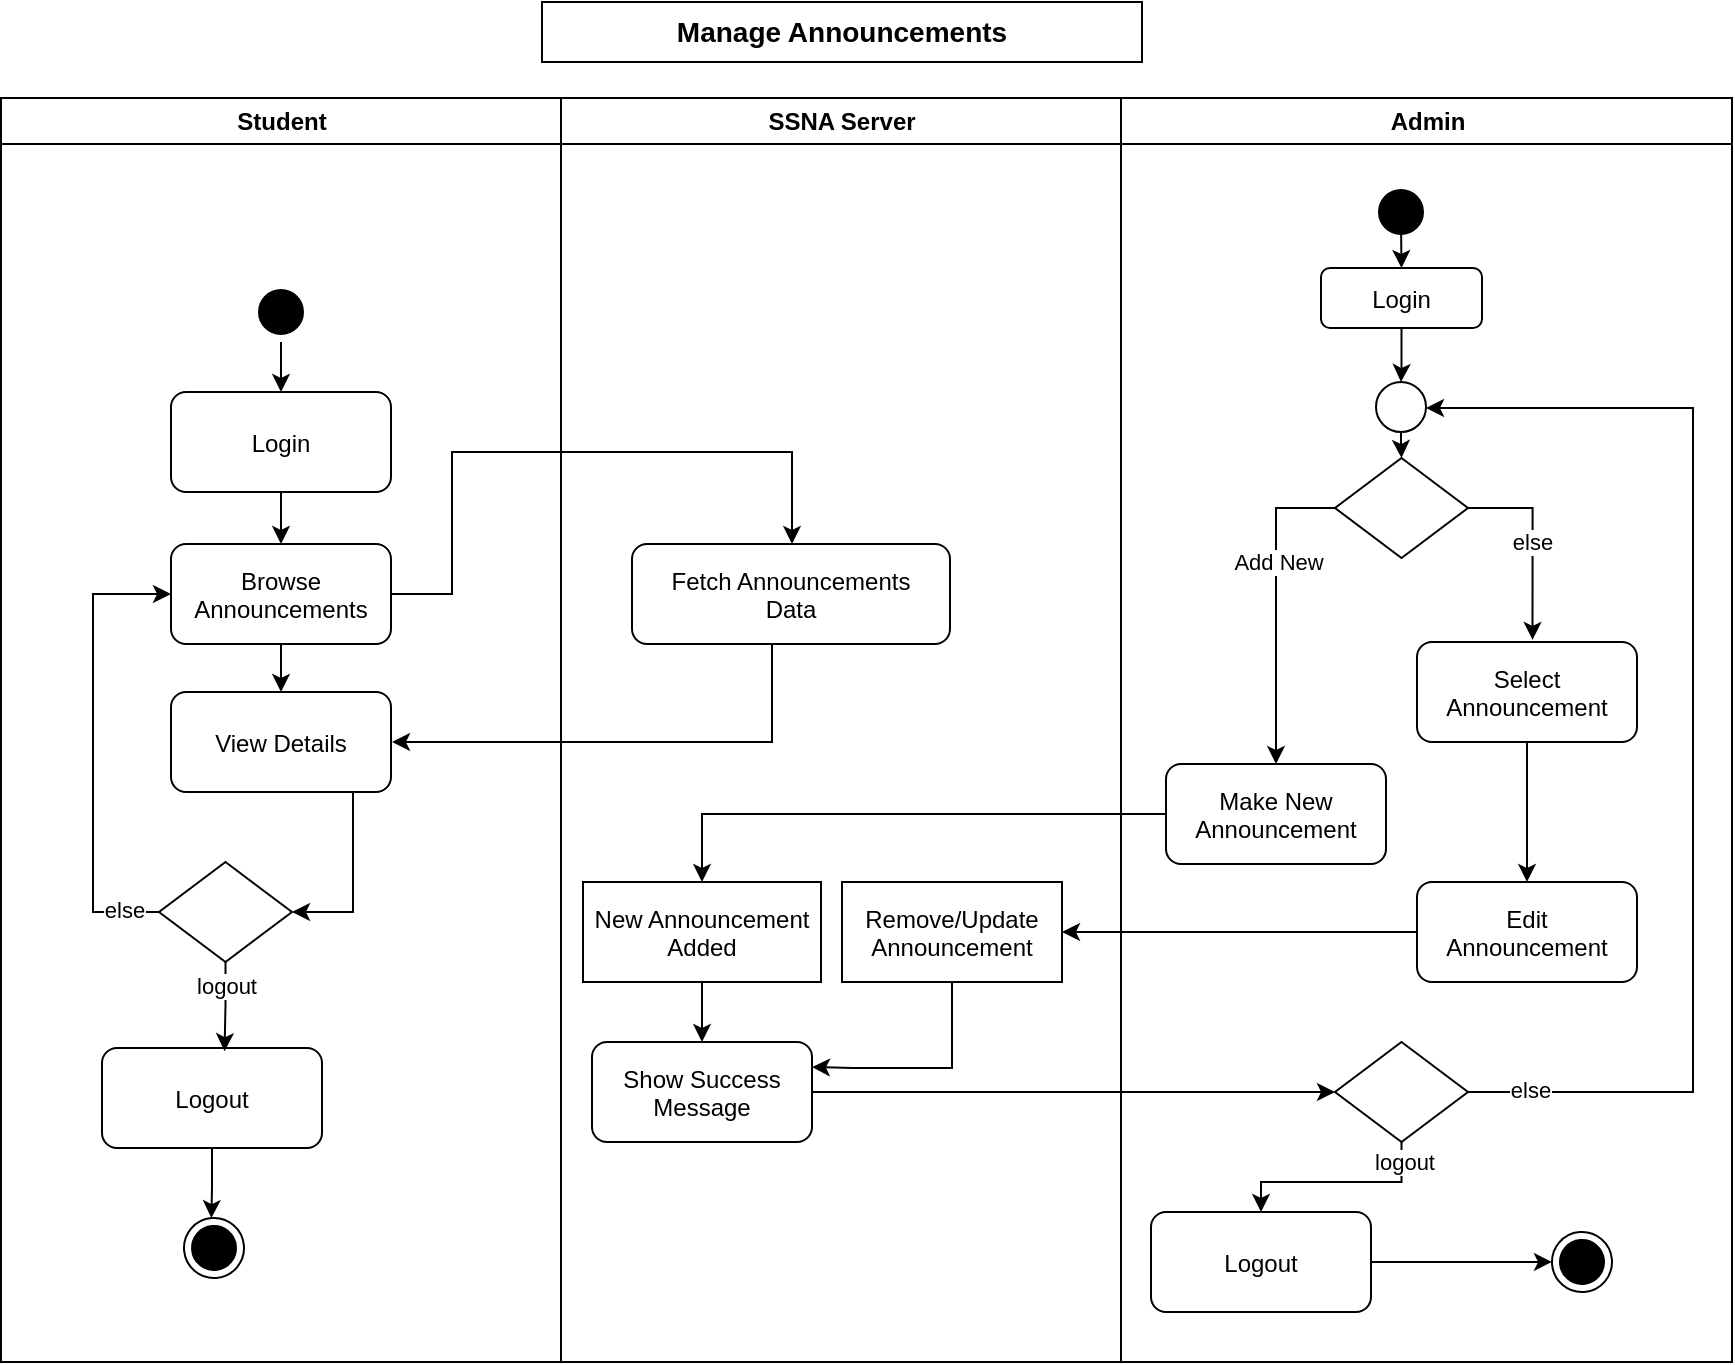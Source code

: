 <mxfile version="22.0.6" type="google" pages="7">
  <diagram name="Announcements" id="ntX-EBIUFp-lD1bYVtzo">
    <mxGraphModel grid="1" page="1" gridSize="10" guides="1" tooltips="1" connect="1" arrows="1" fold="1" pageScale="1" pageWidth="1169" pageHeight="826" background="none" math="0" shadow="0">
      <root>
        <mxCell id="fM8NELW8f_tVYmz-8XuK-0" />
        <mxCell id="fM8NELW8f_tVYmz-8XuK-1" parent="fM8NELW8f_tVYmz-8XuK-0" />
        <mxCell id="fM8NELW8f_tVYmz-8XuK-2" value="Student" style="swimlane;whiteSpace=wrap;startSize=23;" vertex="1" parent="fM8NELW8f_tVYmz-8XuK-1">
          <mxGeometry x="164.5" y="128" width="280" height="632" as="geometry" />
        </mxCell>
        <mxCell id="fM8NELW8f_tVYmz-8XuK-3" value="" style="edgeStyle=orthogonalEdgeStyle;rounded=0;orthogonalLoop=1;jettySize=auto;html=1;" edge="1" parent="fM8NELW8f_tVYmz-8XuK-2" source="fM8NELW8f_tVYmz-8XuK-4" target="fM8NELW8f_tVYmz-8XuK-8">
          <mxGeometry relative="1" as="geometry" />
        </mxCell>
        <mxCell id="fM8NELW8f_tVYmz-8XuK-4" value="Login" style="rounded=1;" vertex="1" parent="fM8NELW8f_tVYmz-8XuK-2">
          <mxGeometry x="85" y="147" width="110" height="50" as="geometry" />
        </mxCell>
        <mxCell id="fM8NELW8f_tVYmz-8XuK-5" style="edgeStyle=orthogonalEdgeStyle;rounded=0;orthogonalLoop=1;jettySize=auto;html=1;entryX=0.5;entryY=0;entryDx=0;entryDy=0;" edge="1" parent="fM8NELW8f_tVYmz-8XuK-2" source="fM8NELW8f_tVYmz-8XuK-6" target="fM8NELW8f_tVYmz-8XuK-4">
          <mxGeometry relative="1" as="geometry" />
        </mxCell>
        <mxCell id="fM8NELW8f_tVYmz-8XuK-6" value="" style="ellipse;shape=startState;fillColor=#000000;strokeColor=#000000;" vertex="1" parent="fM8NELW8f_tVYmz-8XuK-2">
          <mxGeometry x="125" y="92" width="30" height="30" as="geometry" />
        </mxCell>
        <mxCell id="fM8NELW8f_tVYmz-8XuK-7" value="" style="edgeStyle=orthogonalEdgeStyle;rounded=0;orthogonalLoop=1;jettySize=auto;html=1;" edge="1" parent="fM8NELW8f_tVYmz-8XuK-2" source="fM8NELW8f_tVYmz-8XuK-8" target="fM8NELW8f_tVYmz-8XuK-9">
          <mxGeometry relative="1" as="geometry" />
        </mxCell>
        <mxCell id="fM8NELW8f_tVYmz-8XuK-8" value="Browse&#xa;Announcements" style="rounded=1;" vertex="1" parent="fM8NELW8f_tVYmz-8XuK-2">
          <mxGeometry x="85" y="223" width="110" height="50" as="geometry" />
        </mxCell>
        <mxCell id="8K63-SQZypAwAx4LaHFJ-4" style="edgeStyle=orthogonalEdgeStyle;rounded=0;orthogonalLoop=1;jettySize=auto;html=1;entryX=1;entryY=0.5;entryDx=0;entryDy=0;" edge="1" parent="fM8NELW8f_tVYmz-8XuK-2" source="fM8NELW8f_tVYmz-8XuK-9" target="y7QqCQrKGMJcmuav15HW-0">
          <mxGeometry relative="1" as="geometry">
            <Array as="points">
              <mxPoint x="176" y="407" />
            </Array>
          </mxGeometry>
        </mxCell>
        <mxCell id="fM8NELW8f_tVYmz-8XuK-9" value="View Details" style="rounded=1;" vertex="1" parent="fM8NELW8f_tVYmz-8XuK-2">
          <mxGeometry x="85" y="297" width="110" height="50" as="geometry" />
        </mxCell>
        <mxCell id="fM8NELW8f_tVYmz-8XuK-19" value="Logout" style="rounded=1;" vertex="1" parent="fM8NELW8f_tVYmz-8XuK-2">
          <mxGeometry x="50.5" y="475" width="110" height="50" as="geometry" />
        </mxCell>
        <mxCell id="fM8NELW8f_tVYmz-8XuK-20" value="ff" style="ellipse;html=1;shape=endState;fillColor=#000000;strokeColor=#000000;rotation=-5;" vertex="1" parent="fM8NELW8f_tVYmz-8XuK-2">
          <mxGeometry x="91.5" y="560" width="30" height="30" as="geometry" />
        </mxCell>
        <mxCell id="fM8NELW8f_tVYmz-8XuK-21" style="edgeStyle=orthogonalEdgeStyle;rounded=0;orthogonalLoop=1;jettySize=auto;html=1;entryX=0.5;entryY=0;entryDx=0;entryDy=0;" edge="1" parent="fM8NELW8f_tVYmz-8XuK-2" source="fM8NELW8f_tVYmz-8XuK-19" target="fM8NELW8f_tVYmz-8XuK-20">
          <mxGeometry relative="1" as="geometry">
            <mxPoint x="235.5" y="482" as="targetPoint" />
          </mxGeometry>
        </mxCell>
        <mxCell id="y7QqCQrKGMJcmuav15HW-3" style="edgeStyle=orthogonalEdgeStyle;rounded=0;orthogonalLoop=1;jettySize=auto;html=1;entryX=0;entryY=0.5;entryDx=0;entryDy=0;" edge="1" parent="fM8NELW8f_tVYmz-8XuK-2" source="y7QqCQrKGMJcmuav15HW-0" target="fM8NELW8f_tVYmz-8XuK-8">
          <mxGeometry relative="1" as="geometry">
            <Array as="points">
              <mxPoint x="46" y="407" />
              <mxPoint x="46" y="248" />
            </Array>
          </mxGeometry>
        </mxCell>
        <mxCell id="INfOgo7rxF13-D1AiOaR-2" value="else" style="edgeLabel;html=1;align=center;verticalAlign=middle;resizable=0;points=[];" connectable="0" vertex="1" parent="y7QqCQrKGMJcmuav15HW-3">
          <mxGeometry x="-0.846" y="-1" relative="1" as="geometry">
            <mxPoint as="offset" />
          </mxGeometry>
        </mxCell>
        <mxCell id="y7QqCQrKGMJcmuav15HW-0" value="" style="rhombus;whiteSpace=wrap;html=1;" vertex="1" parent="fM8NELW8f_tVYmz-8XuK-2">
          <mxGeometry x="79" y="382" width="66.5" height="50" as="geometry" />
        </mxCell>
        <mxCell id="y7QqCQrKGMJcmuav15HW-2" style="edgeStyle=orthogonalEdgeStyle;rounded=0;orthogonalLoop=1;jettySize=auto;html=1;entryX=0.557;entryY=0.032;entryDx=0;entryDy=0;entryPerimeter=0;" edge="1" parent="fM8NELW8f_tVYmz-8XuK-2" source="y7QqCQrKGMJcmuav15HW-0" target="fM8NELW8f_tVYmz-8XuK-19">
          <mxGeometry relative="1" as="geometry" />
        </mxCell>
        <mxCell id="INfOgo7rxF13-D1AiOaR-1" value="logout" style="edgeLabel;html=1;align=center;verticalAlign=middle;resizable=0;points=[];" connectable="0" vertex="1" parent="y7QqCQrKGMJcmuav15HW-2">
          <mxGeometry x="-0.472" relative="1" as="geometry">
            <mxPoint as="offset" />
          </mxGeometry>
        </mxCell>
        <mxCell id="fM8NELW8f_tVYmz-8XuK-23" value="SSNA Server" style="swimlane;whiteSpace=wrap;startSize=23;" vertex="1" parent="fM8NELW8f_tVYmz-8XuK-1">
          <mxGeometry x="444.5" y="128" width="280" height="632" as="geometry" />
        </mxCell>
        <mxCell id="fM8NELW8f_tVYmz-8XuK-25" value="" style="edgeStyle=orthogonalEdgeStyle;rounded=0;orthogonalLoop=1;jettySize=auto;html=1;" edge="1" parent="fM8NELW8f_tVYmz-8XuK-23" source="fM8NELW8f_tVYmz-8XuK-26" target="fM8NELW8f_tVYmz-8XuK-28">
          <mxGeometry relative="1" as="geometry" />
        </mxCell>
        <mxCell id="fM8NELW8f_tVYmz-8XuK-26" value="New Announcement&#xa;Added" style="rounded=0;" vertex="1" parent="fM8NELW8f_tVYmz-8XuK-23">
          <mxGeometry x="11" y="392" width="119" height="50" as="geometry" />
        </mxCell>
        <mxCell id="8K63-SQZypAwAx4LaHFJ-5" style="edgeStyle=orthogonalEdgeStyle;rounded=0;orthogonalLoop=1;jettySize=auto;html=1;entryX=1;entryY=0.25;entryDx=0;entryDy=0;" edge="1" parent="fM8NELW8f_tVYmz-8XuK-23" source="fM8NELW8f_tVYmz-8XuK-27" target="fM8NELW8f_tVYmz-8XuK-28">
          <mxGeometry relative="1" as="geometry">
            <Array as="points">
              <mxPoint x="196" y="485" />
              <mxPoint x="146" y="485" />
            </Array>
          </mxGeometry>
        </mxCell>
        <mxCell id="fM8NELW8f_tVYmz-8XuK-27" value="Remove/Update&#xa;Announcement" style="rounded=0;" vertex="1" parent="fM8NELW8f_tVYmz-8XuK-23">
          <mxGeometry x="140.5" y="392" width="110" height="50" as="geometry" />
        </mxCell>
        <mxCell id="fM8NELW8f_tVYmz-8XuK-28" value="Show Success&#xa;Message" style="rounded=1;" vertex="1" parent="fM8NELW8f_tVYmz-8XuK-23">
          <mxGeometry x="15.5" y="472" width="110" height="50" as="geometry" />
        </mxCell>
        <mxCell id="8K63-SQZypAwAx4LaHFJ-0" value="Fetch Announcements&#xa;Data" style="rounded=1;" vertex="1" parent="fM8NELW8f_tVYmz-8XuK-23">
          <mxGeometry x="35.5" y="223" width="159" height="50" as="geometry" />
        </mxCell>
        <mxCell id="fM8NELW8f_tVYmz-8XuK-29" value="Admin" style="swimlane;whiteSpace=wrap" vertex="1" parent="fM8NELW8f_tVYmz-8XuK-1">
          <mxGeometry x="724.5" y="128" width="305.5" height="632" as="geometry" />
        </mxCell>
        <mxCell id="fM8NELW8f_tVYmz-8XuK-30" value="" style="endArrow=open;strokeColor=#FF0000;endFill=1;rounded=0" edge="1" parent="fM8NELW8f_tVYmz-8XuK-29">
          <mxGeometry relative="1" as="geometry">
            <mxPoint x="145" y="455" as="sourcePoint" />
          </mxGeometry>
        </mxCell>
        <mxCell id="fM8NELW8f_tVYmz-8XuK-32" value="" style="ellipse;shape=startState;fillColor=#000000;strokeColor=#000000;" vertex="1" parent="fM8NELW8f_tVYmz-8XuK-29">
          <mxGeometry x="125" y="42" width="30" height="30" as="geometry" />
        </mxCell>
        <mxCell id="fM8NELW8f_tVYmz-8XuK-35" value="ff" style="ellipse;html=1;shape=endState;fillColor=#000000;strokeColor=#000000;rotation=-5;" vertex="1" parent="fM8NELW8f_tVYmz-8XuK-29">
          <mxGeometry x="215.5" y="567" width="30" height="30" as="geometry" />
        </mxCell>
        <mxCell id="fM8NELW8f_tVYmz-8XuK-36" value="Logout" style="rounded=1;" vertex="1" parent="fM8NELW8f_tVYmz-8XuK-29">
          <mxGeometry x="15" y="557" width="110" height="50" as="geometry" />
        </mxCell>
        <mxCell id="fM8NELW8f_tVYmz-8XuK-37" style="edgeStyle=orthogonalEdgeStyle;rounded=0;orthogonalLoop=1;jettySize=auto;html=1;entryX=0.002;entryY=0.456;entryDx=0;entryDy=0;entryPerimeter=0;" edge="1" parent="fM8NELW8f_tVYmz-8XuK-29" source="fM8NELW8f_tVYmz-8XuK-36" target="fM8NELW8f_tVYmz-8XuK-35">
          <mxGeometry relative="1" as="geometry" />
        </mxCell>
        <mxCell id="fM8NELW8f_tVYmz-8XuK-38" value="Edit&#xa;Announcement" style="rounded=1;" vertex="1" parent="fM8NELW8f_tVYmz-8XuK-29">
          <mxGeometry x="148" y="392" width="110" height="50" as="geometry" />
        </mxCell>
        <mxCell id="fM8NELW8f_tVYmz-8XuK-39" value="" style="rhombus;whiteSpace=wrap;html=1;" vertex="1" parent="fM8NELW8f_tVYmz-8XuK-29">
          <mxGeometry x="107" y="180" width="66.5" height="50" as="geometry" />
        </mxCell>
        <mxCell id="fM8NELW8f_tVYmz-8XuK-40" style="edgeStyle=orthogonalEdgeStyle;rounded=0;orthogonalLoop=1;jettySize=auto;html=1;entryX=0.5;entryY=0;entryDx=0;entryDy=0;" edge="1" parent="fM8NELW8f_tVYmz-8XuK-29" source="fM8NELW8f_tVYmz-8XuK-41" target="fM8NELW8f_tVYmz-8XuK-36">
          <mxGeometry relative="1" as="geometry">
            <Array as="points">
              <mxPoint x="140" y="542" />
              <mxPoint x="70" y="542" />
            </Array>
          </mxGeometry>
        </mxCell>
        <mxCell id="INfOgo7rxF13-D1AiOaR-3" value="logout" style="edgeLabel;html=1;align=center;verticalAlign=middle;resizable=0;points=[];" connectable="0" vertex="1" parent="fM8NELW8f_tVYmz-8XuK-40">
          <mxGeometry x="-0.816" y="1" relative="1" as="geometry">
            <mxPoint as="offset" />
          </mxGeometry>
        </mxCell>
        <mxCell id="y7QqCQrKGMJcmuav15HW-4" style="edgeStyle=orthogonalEdgeStyle;rounded=0;orthogonalLoop=1;jettySize=auto;html=1;entryX=1;entryY=0.5;entryDx=0;entryDy=0;" edge="1" parent="fM8NELW8f_tVYmz-8XuK-29" source="fM8NELW8f_tVYmz-8XuK-41" target="QfVMeFNudyAiInvEtwRx-3">
          <mxGeometry relative="1" as="geometry">
            <Array as="points">
              <mxPoint x="286" y="497" />
              <mxPoint x="286" y="155" />
              <mxPoint x="153" y="155" />
            </Array>
          </mxGeometry>
        </mxCell>
        <mxCell id="INfOgo7rxF13-D1AiOaR-4" value="else" style="edgeLabel;html=1;align=center;verticalAlign=middle;resizable=0;points=[];" connectable="0" vertex="1" parent="y7QqCQrKGMJcmuav15HW-4">
          <mxGeometry x="-0.894" y="1" relative="1" as="geometry">
            <mxPoint as="offset" />
          </mxGeometry>
        </mxCell>
        <mxCell id="fM8NELW8f_tVYmz-8XuK-41" value="" style="rhombus;whiteSpace=wrap;html=1;" vertex="1" parent="fM8NELW8f_tVYmz-8XuK-29">
          <mxGeometry x="107" y="472" width="66.5" height="50" as="geometry" />
        </mxCell>
        <mxCell id="fM8NELW8f_tVYmz-8XuK-42" value="Make New&#xa;Announcement" style="rounded=1;" vertex="1" parent="fM8NELW8f_tVYmz-8XuK-29">
          <mxGeometry x="22.5" y="333" width="110" height="50" as="geometry" />
        </mxCell>
        <mxCell id="fM8NELW8f_tVYmz-8XuK-43" style="edgeStyle=orthogonalEdgeStyle;rounded=0;orthogonalLoop=1;jettySize=auto;html=1;entryX=0.5;entryY=0;entryDx=0;entryDy=0;" edge="1" parent="fM8NELW8f_tVYmz-8XuK-29" source="fM8NELW8f_tVYmz-8XuK-39" target="fM8NELW8f_tVYmz-8XuK-42">
          <mxGeometry relative="1" as="geometry">
            <Array as="points">
              <mxPoint x="78" y="205" />
            </Array>
          </mxGeometry>
        </mxCell>
        <mxCell id="fM8NELW8f_tVYmz-8XuK-44" value="Add New" style="edgeLabel;html=1;align=center;verticalAlign=middle;resizable=0;points=[];" vertex="1" connectable="0" parent="fM8NELW8f_tVYmz-8XuK-43">
          <mxGeometry x="-0.281" y="1" relative="1" as="geometry">
            <mxPoint as="offset" />
          </mxGeometry>
        </mxCell>
        <mxCell id="fM8NELW8f_tVYmz-8XuK-45" style="edgeStyle=orthogonalEdgeStyle;rounded=0;orthogonalLoop=1;jettySize=auto;html=1;entryX=0.5;entryY=0;entryDx=0;entryDy=0;" edge="1" parent="fM8NELW8f_tVYmz-8XuK-29" source="fM8NELW8f_tVYmz-8XuK-46" target="fM8NELW8f_tVYmz-8XuK-38">
          <mxGeometry relative="1" as="geometry" />
        </mxCell>
        <mxCell id="fM8NELW8f_tVYmz-8XuK-46" value="Select&#xa;Announcement" style="rounded=1;" vertex="1" parent="fM8NELW8f_tVYmz-8XuK-29">
          <mxGeometry x="148" y="272" width="110" height="50" as="geometry" />
        </mxCell>
        <mxCell id="fM8NELW8f_tVYmz-8XuK-47" style="edgeStyle=orthogonalEdgeStyle;rounded=0;orthogonalLoop=1;jettySize=auto;html=1;entryX=0.525;entryY=-0.021;entryDx=0;entryDy=0;entryPerimeter=0;" edge="1" parent="fM8NELW8f_tVYmz-8XuK-29" source="fM8NELW8f_tVYmz-8XuK-39" target="fM8NELW8f_tVYmz-8XuK-46">
          <mxGeometry relative="1" as="geometry">
            <Array as="points">
              <mxPoint x="206" y="205" />
            </Array>
          </mxGeometry>
        </mxCell>
        <mxCell id="vQdppO1UMUxbCXyyNsrv-0" value="else" style="edgeLabel;html=1;align=center;verticalAlign=middle;resizable=0;points=[];" connectable="0" vertex="1" parent="fM8NELW8f_tVYmz-8XuK-47">
          <mxGeometry x="0.004" y="-1" relative="1" as="geometry">
            <mxPoint as="offset" />
          </mxGeometry>
        </mxCell>
        <mxCell id="QfVMeFNudyAiInvEtwRx-0" style="edgeStyle=orthogonalEdgeStyle;rounded=0;orthogonalLoop=1;jettySize=auto;html=1;entryX=0.5;entryY=0;entryDx=0;entryDy=0;" edge="1" parent="fM8NELW8f_tVYmz-8XuK-29" target="QfVMeFNudyAiInvEtwRx-2">
          <mxGeometry relative="1" as="geometry">
            <mxPoint x="140" y="61" as="sourcePoint" />
          </mxGeometry>
        </mxCell>
        <mxCell id="QfVMeFNudyAiInvEtwRx-5" style="edgeStyle=orthogonalEdgeStyle;rounded=0;orthogonalLoop=1;jettySize=auto;html=1;entryX=0.5;entryY=0;entryDx=0;entryDy=0;" edge="1" parent="fM8NELW8f_tVYmz-8XuK-29" source="QfVMeFNudyAiInvEtwRx-3" target="fM8NELW8f_tVYmz-8XuK-39">
          <mxGeometry relative="1" as="geometry">
            <Array as="points">
              <mxPoint x="140" y="172" />
              <mxPoint x="140" y="172" />
            </Array>
          </mxGeometry>
        </mxCell>
        <mxCell id="QfVMeFNudyAiInvEtwRx-3" value="" style="ellipse;whiteSpace=wrap;html=1;aspect=fixed;" vertex="1" parent="fM8NELW8f_tVYmz-8XuK-29">
          <mxGeometry x="127.5" y="142" width="25" height="25" as="geometry" />
        </mxCell>
        <mxCell id="QfVMeFNudyAiInvEtwRx-2" value="Login" style="rounded=1;" vertex="1" parent="fM8NELW8f_tVYmz-8XuK-29">
          <mxGeometry x="100" y="85" width="80.5" height="30" as="geometry" />
        </mxCell>
        <mxCell id="QfVMeFNudyAiInvEtwRx-1" style="edgeStyle=orthogonalEdgeStyle;rounded=0;orthogonalLoop=1;jettySize=auto;html=1;entryX=0.5;entryY=0;entryDx=0;entryDy=0;" edge="1" parent="fM8NELW8f_tVYmz-8XuK-29" source="QfVMeFNudyAiInvEtwRx-2" target="QfVMeFNudyAiInvEtwRx-3">
          <mxGeometry relative="1" as="geometry" />
        </mxCell>
        <mxCell id="fM8NELW8f_tVYmz-8XuK-48" value="&lt;b&gt;&lt;font style=&quot;font-size: 14px;&quot;&gt;Manage Announcements&lt;/font&gt;&lt;/b&gt;" style="whiteSpace=wrap;html=1;" vertex="1" parent="fM8NELW8f_tVYmz-8XuK-1">
          <mxGeometry x="435" y="80" width="300" height="30" as="geometry" />
        </mxCell>
        <mxCell id="fM8NELW8f_tVYmz-8XuK-50" value="" style="edgeStyle=orthogonalEdgeStyle;rounded=0;orthogonalLoop=1;jettySize=auto;html=1;" edge="1" parent="fM8NELW8f_tVYmz-8XuK-1" source="fM8NELW8f_tVYmz-8XuK-42" target="fM8NELW8f_tVYmz-8XuK-26">
          <mxGeometry relative="1" as="geometry" />
        </mxCell>
        <mxCell id="fM8NELW8f_tVYmz-8XuK-51" style="edgeStyle=orthogonalEdgeStyle;rounded=0;orthogonalLoop=1;jettySize=auto;html=1;entryX=1;entryY=0.5;entryDx=0;entryDy=0;" edge="1" parent="fM8NELW8f_tVYmz-8XuK-1" source="fM8NELW8f_tVYmz-8XuK-38" target="fM8NELW8f_tVYmz-8XuK-27">
          <mxGeometry relative="1" as="geometry" />
        </mxCell>
        <mxCell id="fM8NELW8f_tVYmz-8XuK-53" style="edgeStyle=orthogonalEdgeStyle;rounded=0;orthogonalLoop=1;jettySize=auto;html=1;entryX=0;entryY=0.5;entryDx=0;entryDy=0;" edge="1" parent="fM8NELW8f_tVYmz-8XuK-1" source="fM8NELW8f_tVYmz-8XuK-28" target="fM8NELW8f_tVYmz-8XuK-41">
          <mxGeometry relative="1" as="geometry" />
        </mxCell>
        <mxCell id="8K63-SQZypAwAx4LaHFJ-1" style="edgeStyle=orthogonalEdgeStyle;rounded=0;orthogonalLoop=1;jettySize=auto;html=1;entryX=0.5;entryY=0;entryDx=0;entryDy=0;" edge="1" parent="fM8NELW8f_tVYmz-8XuK-1" source="fM8NELW8f_tVYmz-8XuK-8" target="8K63-SQZypAwAx4LaHFJ-0">
          <mxGeometry relative="1" as="geometry">
            <Array as="points">
              <mxPoint x="390" y="376" />
              <mxPoint x="390" y="305" />
              <mxPoint x="560" y="305" />
              <mxPoint x="560" y="351" />
            </Array>
          </mxGeometry>
        </mxCell>
        <mxCell id="8K63-SQZypAwAx4LaHFJ-3" style="edgeStyle=orthogonalEdgeStyle;rounded=0;orthogonalLoop=1;jettySize=auto;html=1;" edge="1" parent="fM8NELW8f_tVYmz-8XuK-1" source="8K63-SQZypAwAx4LaHFJ-0">
          <mxGeometry relative="1" as="geometry">
            <mxPoint x="360" y="450" as="targetPoint" />
            <Array as="points">
              <mxPoint x="550" y="450" />
              <mxPoint x="360" y="450" />
            </Array>
          </mxGeometry>
        </mxCell>
      </root>
    </mxGraphModel>
  </diagram>
  <diagram name="CourseMaterial" id="e7e014a7-5840-1c2e-5031-d8a46d1fe8dd">
    <mxGraphModel grid="1" page="1" gridSize="10" guides="1" tooltips="1" connect="1" arrows="1" fold="1" pageScale="1" pageWidth="1169" pageHeight="826" background="none" math="0" shadow="0">
      <root>
        <mxCell id="0" />
        <mxCell id="1" parent="0" />
        <mxCell id="2" value="Student" style="swimlane;whiteSpace=wrap;startSize=23;" vertex="1" parent="1">
          <mxGeometry x="130" y="128" width="314.5" height="682" as="geometry" />
        </mxCell>
        <mxCell id="GBUp7Jj1NKLoUiNuzhh--124" value="" style="edgeStyle=orthogonalEdgeStyle;rounded=0;orthogonalLoop=1;jettySize=auto;html=1;" edge="1" parent="2" source="GBUp7Jj1NKLoUiNuzhh--44" target="GBUp7Jj1NKLoUiNuzhh--123">
          <mxGeometry relative="1" as="geometry" />
        </mxCell>
        <mxCell id="GBUp7Jj1NKLoUiNuzhh--44" value="Login" style="rounded=1;" vertex="1" parent="2">
          <mxGeometry x="103.5" y="84" width="110" height="50" as="geometry" />
        </mxCell>
        <mxCell id="GBUp7Jj1NKLoUiNuzhh--139" style="edgeStyle=orthogonalEdgeStyle;rounded=0;orthogonalLoop=1;jettySize=auto;html=1;entryX=0.5;entryY=0;entryDx=0;entryDy=0;" edge="1" parent="2" target="GBUp7Jj1NKLoUiNuzhh--44">
          <mxGeometry relative="1" as="geometry">
            <mxPoint x="158.5" y="59" as="sourcePoint" />
          </mxGeometry>
        </mxCell>
        <mxCell id="GBUp7Jj1NKLoUiNuzhh--42" value="" style="ellipse;shape=startState;fillColor=#000000;strokeColor=#000000;" vertex="1" parent="2">
          <mxGeometry x="142.5" y="29" width="30" height="30" as="geometry" />
        </mxCell>
        <mxCell id="GBUp7Jj1NKLoUiNuzhh--123" value="Browse Courses" style="rounded=1;" vertex="1" parent="2">
          <mxGeometry x="103.5" y="160" width="110" height="50" as="geometry" />
        </mxCell>
        <mxCell id="GBUp7Jj1NKLoUiNuzhh--125" value="Select Course" style="rounded=1;" vertex="1" parent="2">
          <mxGeometry x="103.25" y="252" width="110" height="50" as="geometry" />
        </mxCell>
        <mxCell id="GBUp7Jj1NKLoUiNuzhh--128" value="Browse Course&#xa;Material" style="rounded=1;" vertex="1" parent="2">
          <mxGeometry x="40.75" y="405" width="110" height="50" as="geometry" />
        </mxCell>
        <mxCell id="GBUp7Jj1NKLoUiNuzhh--129" value="Download Course&#xa;Material" style="rounded=1;" vertex="1" parent="2">
          <mxGeometry x="166.25" y="405" width="110" height="50" as="geometry" />
        </mxCell>
        <mxCell id="GBUp7Jj1NKLoUiNuzhh--130" style="edgeStyle=orthogonalEdgeStyle;rounded=0;orthogonalLoop=1;jettySize=auto;html=1;" edge="1" parent="2">
          <mxGeometry relative="1" as="geometry">
            <mxPoint x="158.333" y="359" as="sourcePoint" />
            <mxPoint x="224.75" y="405" as="targetPoint" />
            <Array as="points">
              <mxPoint x="158.75" y="374" />
              <mxPoint x="224.75" y="374" />
            </Array>
          </mxGeometry>
        </mxCell>
        <mxCell id="GBUp7Jj1NKLoUiNuzhh--131" style="edgeStyle=orthogonalEdgeStyle;rounded=0;orthogonalLoop=1;jettySize=auto;html=1;entryX=0.5;entryY=0;entryDx=0;entryDy=0;exitX=0.5;exitY=0.567;exitDx=0;exitDy=0;exitPerimeter=0;" edge="1" parent="2">
          <mxGeometry relative="1" as="geometry">
            <mxPoint x="158.25" y="346.01" as="sourcePoint" />
            <mxPoint x="98.75" y="405" as="targetPoint" />
            <Array as="points">
              <mxPoint x="158.75" y="374" />
              <mxPoint x="98.75" y="374" />
            </Array>
          </mxGeometry>
        </mxCell>
        <mxCell id="GBUp7Jj1NKLoUiNuzhh--132" value="" style="shape=line;strokeWidth=6;strokeColor=#000000;rotation=0;" vertex="1" parent="2">
          <mxGeometry x="105.25" y="327" width="100" height="30" as="geometry" />
        </mxCell>
        <mxCell id="Gx7PWvpTUsfyep_wE3ng-40" value="" style="edgeStyle=orthogonalEdgeStyle;rounded=0;orthogonalLoop=1;jettySize=auto;html=1;exitX=0.506;exitY=0.557;exitDx=0;exitDy=0;exitPerimeter=0;entryX=0.5;entryY=0;entryDx=0;entryDy=0;" edge="1" parent="2" source="GBUp7Jj1NKLoUiNuzhh--133" target="Gx7PWvpTUsfyep_wE3ng-39">
          <mxGeometry relative="1" as="geometry" />
        </mxCell>
        <mxCell id="GBUp7Jj1NKLoUiNuzhh--133" value="" style="shape=line;strokeWidth=6;strokeColor=#000000;rotation=0;" vertex="1" parent="2">
          <mxGeometry x="105.25" y="491" width="100" height="30" as="geometry" />
        </mxCell>
        <mxCell id="GBUp7Jj1NKLoUiNuzhh--134" style="edgeStyle=orthogonalEdgeStyle;rounded=0;orthogonalLoop=1;jettySize=auto;html=1;entryX=0.502;entryY=0.594;entryDx=0;entryDy=0;entryPerimeter=0;" edge="1" parent="2" source="GBUp7Jj1NKLoUiNuzhh--128" target="GBUp7Jj1NKLoUiNuzhh--133">
          <mxGeometry relative="1" as="geometry" />
        </mxCell>
        <mxCell id="GBUp7Jj1NKLoUiNuzhh--135" style="edgeStyle=orthogonalEdgeStyle;rounded=0;orthogonalLoop=1;jettySize=auto;html=1;entryX=0.505;entryY=0.589;entryDx=0;entryDy=0;entryPerimeter=0;" edge="1" parent="2" source="GBUp7Jj1NKLoUiNuzhh--129" target="GBUp7Jj1NKLoUiNuzhh--133">
          <mxGeometry relative="1" as="geometry" />
        </mxCell>
        <mxCell id="GBUp7Jj1NKLoUiNuzhh--91" value="Logout" style="rounded=1;" vertex="1" parent="2">
          <mxGeometry x="55" y="622" width="110" height="50" as="geometry" />
        </mxCell>
        <mxCell id="GBUp7Jj1NKLoUiNuzhh--90" value="ff" style="ellipse;html=1;shape=endState;fillColor=#000000;strokeColor=#000000;rotation=-5;" vertex="1" parent="2">
          <mxGeometry x="245" y="632" width="30" height="30" as="geometry" />
        </mxCell>
        <mxCell id="GBUp7Jj1NKLoUiNuzhh--92" style="edgeStyle=orthogonalEdgeStyle;rounded=0;orthogonalLoop=1;jettySize=auto;html=1;entryX=0.002;entryY=0.456;entryDx=0;entryDy=0;entryPerimeter=0;" edge="1" parent="2" source="GBUp7Jj1NKLoUiNuzhh--91" target="GBUp7Jj1NKLoUiNuzhh--90">
          <mxGeometry relative="1" as="geometry" />
        </mxCell>
        <mxCell id="Gx7PWvpTUsfyep_wE3ng-41" style="edgeStyle=orthogonalEdgeStyle;rounded=0;orthogonalLoop=1;jettySize=auto;html=1;entryX=0.5;entryY=0;entryDx=0;entryDy=0;" edge="1" parent="2" source="Gx7PWvpTUsfyep_wE3ng-39" target="GBUp7Jj1NKLoUiNuzhh--91">
          <mxGeometry relative="1" as="geometry" />
        </mxCell>
        <mxCell id="3jVjOFxAekYqfFaycGgN-39" value="logout" style="edgeLabel;html=1;align=center;verticalAlign=middle;resizable=0;points=[];" connectable="0" vertex="1" parent="Gx7PWvpTUsfyep_wE3ng-41">
          <mxGeometry x="-0.761" relative="1" as="geometry">
            <mxPoint as="offset" />
          </mxGeometry>
        </mxCell>
        <mxCell id="Gx7PWvpTUsfyep_wE3ng-42" style="edgeStyle=orthogonalEdgeStyle;rounded=0;orthogonalLoop=1;jettySize=auto;html=1;entryX=0;entryY=0.5;entryDx=0;entryDy=0;" edge="1" parent="2" source="Gx7PWvpTUsfyep_wE3ng-39" target="GBUp7Jj1NKLoUiNuzhh--123">
          <mxGeometry relative="1" as="geometry">
            <Array as="points">
              <mxPoint x="30" y="561" />
              <mxPoint x="30" y="185" />
            </Array>
          </mxGeometry>
        </mxCell>
        <mxCell id="3jVjOFxAekYqfFaycGgN-40" value="else" style="edgeLabel;html=1;align=center;verticalAlign=middle;resizable=0;points=[];" connectable="0" vertex="1" parent="Gx7PWvpTUsfyep_wE3ng-42">
          <mxGeometry x="-0.89" y="-1" relative="1" as="geometry">
            <mxPoint as="offset" />
          </mxGeometry>
        </mxCell>
        <mxCell id="Gx7PWvpTUsfyep_wE3ng-39" value="" style="rhombus;whiteSpace=wrap;html=1;" vertex="1" parent="2">
          <mxGeometry x="129.87" y="542" width="50.75" height="38" as="geometry" />
        </mxCell>
        <mxCell id="3" value="SSNA Server" style="swimlane;whiteSpace=wrap;startSize=23;" vertex="1" parent="1">
          <mxGeometry x="444.5" y="128" width="280" height="682" as="geometry" />
        </mxCell>
        <mxCell id="GBUp7Jj1NKLoUiNuzhh--141" value="Course&#xa;Material" style="rounded=0;" vertex="1" parent="3">
          <mxGeometry x="75.5" y="252" width="110" height="50" as="geometry" />
        </mxCell>
        <mxCell id="GBUp7Jj1NKLoUiNuzhh--178" value="" style="edgeStyle=orthogonalEdgeStyle;rounded=0;orthogonalLoop=1;jettySize=auto;html=1;" edge="1" parent="3" source="GBUp7Jj1NKLoUiNuzhh--165" target="GBUp7Jj1NKLoUiNuzhh--177">
          <mxGeometry relative="1" as="geometry" />
        </mxCell>
        <mxCell id="GBUp7Jj1NKLoUiNuzhh--165" value="New Course&#xa;Added" style="rounded=0;" vertex="1" parent="3">
          <mxGeometry x="15.5" y="333" width="110" height="50" as="geometry" />
        </mxCell>
        <mxCell id="YG0FFSWNIBeMVQQ47Wtm-42" style="edgeStyle=orthogonalEdgeStyle;rounded=0;orthogonalLoop=1;jettySize=auto;html=1;entryX=0.75;entryY=0;entryDx=0;entryDy=0;" edge="1" parent="3" source="GBUp7Jj1NKLoUiNuzhh--168" target="GBUp7Jj1NKLoUiNuzhh--177">
          <mxGeometry relative="1" as="geometry" />
        </mxCell>
        <mxCell id="GBUp7Jj1NKLoUiNuzhh--168" value="Remove/Update&#xa;Course(Material)" style="rounded=0;" vertex="1" parent="3">
          <mxGeometry x="140.5" y="392" width="110" height="50" as="geometry" />
        </mxCell>
        <mxCell id="GBUp7Jj1NKLoUiNuzhh--177" value="Show Success&#xa;Message" style="rounded=1;" vertex="1" parent="3">
          <mxGeometry x="15.5" y="472" width="110" height="50" as="geometry" />
        </mxCell>
        <mxCell id="YG0FFSWNIBeMVQQ47Wtm-39" value="Fetch Course&#xa;Data" style="rounded=1;" vertex="1" parent="3">
          <mxGeometry x="75.5" y="160" width="110" height="50" as="geometry" />
        </mxCell>
        <mxCell id="4" value="Admin" style="swimlane;whiteSpace=wrap" vertex="1" parent="1">
          <mxGeometry x="724.5" y="128" width="305.5" height="682" as="geometry" />
        </mxCell>
        <mxCell id="39" value="" style="endArrow=open;strokeColor=#FF0000;endFill=1;rounded=0" edge="1" parent="4">
          <mxGeometry relative="1" as="geometry">
            <mxPoint x="145" y="455" as="sourcePoint" />
          </mxGeometry>
        </mxCell>
        <mxCell id="GBUp7Jj1NKLoUiNuzhh--63" value="ff" style="ellipse;html=1;shape=endState;fillColor=#000000;strokeColor=#000000;rotation=-5;" vertex="1" parent="4">
          <mxGeometry x="215.5" y="567" width="30" height="30" as="geometry" />
        </mxCell>
        <mxCell id="GBUp7Jj1NKLoUiNuzhh--68" value="Logout" style="rounded=1;" vertex="1" parent="4">
          <mxGeometry x="15" y="557" width="110" height="50" as="geometry" />
        </mxCell>
        <mxCell id="GBUp7Jj1NKLoUiNuzhh--70" style="edgeStyle=orthogonalEdgeStyle;rounded=0;orthogonalLoop=1;jettySize=auto;html=1;entryX=0.002;entryY=0.456;entryDx=0;entryDy=0;entryPerimeter=0;" edge="1" parent="4" source="GBUp7Jj1NKLoUiNuzhh--68" target="GBUp7Jj1NKLoUiNuzhh--63">
          <mxGeometry relative="1" as="geometry" />
        </mxCell>
        <mxCell id="GBUp7Jj1NKLoUiNuzhh--82" value="Edit&#xa;Course Material" style="rounded=1;" vertex="1" parent="4">
          <mxGeometry x="148" y="392" width="110" height="50" as="geometry" />
        </mxCell>
        <mxCell id="GBUp7Jj1NKLoUiNuzhh--98" value="" style="rhombus;whiteSpace=wrap;html=1;" vertex="1" parent="4">
          <mxGeometry x="107" y="180" width="66.5" height="50" as="geometry" />
        </mxCell>
        <mxCell id="GBUp7Jj1NKLoUiNuzhh--173" style="edgeStyle=orthogonalEdgeStyle;rounded=0;orthogonalLoop=1;jettySize=auto;html=1;entryX=0.5;entryY=0;entryDx=0;entryDy=0;" edge="1" parent="4" source="GBUp7Jj1NKLoUiNuzhh--115" target="GBUp7Jj1NKLoUiNuzhh--68">
          <mxGeometry relative="1" as="geometry">
            <Array as="points">
              <mxPoint x="140" y="542" />
              <mxPoint x="70" y="542" />
            </Array>
          </mxGeometry>
        </mxCell>
        <mxCell id="3jVjOFxAekYqfFaycGgN-41" value="logout" style="edgeLabel;html=1;align=center;verticalAlign=middle;resizable=0;points=[];" connectable="0" vertex="1" parent="GBUp7Jj1NKLoUiNuzhh--173">
          <mxGeometry x="-0.815" y="-1" relative="1" as="geometry">
            <mxPoint as="offset" />
          </mxGeometry>
        </mxCell>
        <mxCell id="Gx7PWvpTUsfyep_wE3ng-43" style="edgeStyle=orthogonalEdgeStyle;rounded=0;orthogonalLoop=1;jettySize=auto;html=1;entryX=1;entryY=0.5;entryDx=0;entryDy=0;" edge="1" parent="4" source="GBUp7Jj1NKLoUiNuzhh--115" target="F-PQDP4sbVXPMgJ8cgrx-42">
          <mxGeometry relative="1" as="geometry">
            <Array as="points">
              <mxPoint x="276" y="497" />
              <mxPoint x="276" y="145" />
              <mxPoint x="153" y="145" />
            </Array>
          </mxGeometry>
        </mxCell>
        <mxCell id="3jVjOFxAekYqfFaycGgN-42" value="else" style="edgeLabel;html=1;align=center;verticalAlign=middle;resizable=0;points=[];" connectable="0" vertex="1" parent="Gx7PWvpTUsfyep_wE3ng-43">
          <mxGeometry x="-0.927" y="-1" relative="1" as="geometry">
            <mxPoint as="offset" />
          </mxGeometry>
        </mxCell>
        <mxCell id="GBUp7Jj1NKLoUiNuzhh--115" value="" style="rhombus;whiteSpace=wrap;html=1;" vertex="1" parent="4">
          <mxGeometry x="107" y="472" width="66.5" height="50" as="geometry" />
        </mxCell>
        <mxCell id="GBUp7Jj1NKLoUiNuzhh--81" value="Add New&#xa;Course" style="rounded=1;" vertex="1" parent="4">
          <mxGeometry x="22.5" y="333" width="110" height="50" as="geometry" />
        </mxCell>
        <mxCell id="GBUp7Jj1NKLoUiNuzhh--113" style="edgeStyle=orthogonalEdgeStyle;rounded=0;orthogonalLoop=1;jettySize=auto;html=1;entryX=0.5;entryY=0;entryDx=0;entryDy=0;" edge="1" parent="4" source="GBUp7Jj1NKLoUiNuzhh--98" target="GBUp7Jj1NKLoUiNuzhh--81">
          <mxGeometry relative="1" as="geometry">
            <Array as="points">
              <mxPoint x="78" y="205" />
            </Array>
          </mxGeometry>
        </mxCell>
        <mxCell id="GBUp7Jj1NKLoUiNuzhh--175" value="Add New" style="edgeLabel;html=1;align=center;verticalAlign=middle;resizable=0;points=[];" connectable="0" vertex="1" parent="GBUp7Jj1NKLoUiNuzhh--113">
          <mxGeometry x="-0.281" y="1" relative="1" as="geometry">
            <mxPoint as="offset" />
          </mxGeometry>
        </mxCell>
        <mxCell id="GBUp7Jj1NKLoUiNuzhh--162" style="edgeStyle=orthogonalEdgeStyle;rounded=0;orthogonalLoop=1;jettySize=auto;html=1;entryX=0.5;entryY=0;entryDx=0;entryDy=0;" edge="1" parent="4" source="GBUp7Jj1NKLoUiNuzhh--159" target="GBUp7Jj1NKLoUiNuzhh--82">
          <mxGeometry relative="1" as="geometry" />
        </mxCell>
        <mxCell id="GBUp7Jj1NKLoUiNuzhh--159" value="Select Course" style="rounded=1;" vertex="1" parent="4">
          <mxGeometry x="148" y="272" width="110" height="50" as="geometry" />
        </mxCell>
        <mxCell id="GBUp7Jj1NKLoUiNuzhh--160" style="edgeStyle=orthogonalEdgeStyle;rounded=0;orthogonalLoop=1;jettySize=auto;html=1;entryX=0.525;entryY=-0.021;entryDx=0;entryDy=0;entryPerimeter=0;" edge="1" parent="4" source="GBUp7Jj1NKLoUiNuzhh--98" target="GBUp7Jj1NKLoUiNuzhh--159">
          <mxGeometry relative="1" as="geometry">
            <Array as="points">
              <mxPoint x="206" y="205" />
            </Array>
          </mxGeometry>
        </mxCell>
        <mxCell id="sIiXUHZeL-eUBE7d9FKu-39" value="else" style="edgeLabel;html=1;align=center;verticalAlign=middle;resizable=0;points=[];" connectable="0" vertex="1" parent="GBUp7Jj1NKLoUiNuzhh--160">
          <mxGeometry x="-0.076" y="1" relative="1" as="geometry">
            <mxPoint as="offset" />
          </mxGeometry>
        </mxCell>
        <mxCell id="F-PQDP4sbVXPMgJ8cgrx-39" value="" style="ellipse;shape=startState;fillColor=#000000;strokeColor=#000000;" vertex="1" parent="4">
          <mxGeometry x="125" y="32" width="30" height="30" as="geometry" />
        </mxCell>
        <mxCell id="F-PQDP4sbVXPMgJ8cgrx-40" style="edgeStyle=orthogonalEdgeStyle;rounded=0;orthogonalLoop=1;jettySize=auto;html=1;entryX=0.5;entryY=0;entryDx=0;entryDy=0;" edge="1" parent="4" target="F-PQDP4sbVXPMgJ8cgrx-43">
          <mxGeometry relative="1" as="geometry">
            <mxPoint x="140" y="51" as="sourcePoint" />
          </mxGeometry>
        </mxCell>
        <mxCell id="F-PQDP4sbVXPMgJ8cgrx-41" style="edgeStyle=orthogonalEdgeStyle;rounded=0;orthogonalLoop=1;jettySize=auto;html=1;entryX=0.5;entryY=0;entryDx=0;entryDy=0;" edge="1" parent="4" source="F-PQDP4sbVXPMgJ8cgrx-42" target="GBUp7Jj1NKLoUiNuzhh--98">
          <mxGeometry relative="1" as="geometry">
            <mxPoint x="140" y="170" as="targetPoint" />
            <Array as="points" />
          </mxGeometry>
        </mxCell>
        <mxCell id="F-PQDP4sbVXPMgJ8cgrx-42" value="" style="ellipse;whiteSpace=wrap;html=1;aspect=fixed;" vertex="1" parent="4">
          <mxGeometry x="127.5" y="132" width="25" height="25" as="geometry" />
        </mxCell>
        <mxCell id="F-PQDP4sbVXPMgJ8cgrx-43" value="Login" style="rounded=1;" vertex="1" parent="4">
          <mxGeometry x="100" y="75" width="80.5" height="30" as="geometry" />
        </mxCell>
        <mxCell id="F-PQDP4sbVXPMgJ8cgrx-44" style="edgeStyle=orthogonalEdgeStyle;rounded=0;orthogonalLoop=1;jettySize=auto;html=1;entryX=0.5;entryY=0;entryDx=0;entryDy=0;" edge="1" parent="4" source="F-PQDP4sbVXPMgJ8cgrx-43" target="F-PQDP4sbVXPMgJ8cgrx-42">
          <mxGeometry relative="1" as="geometry" />
        </mxCell>
        <mxCell id="GBUp7Jj1NKLoUiNuzhh--41" value="&lt;b&gt;&lt;font style=&quot;font-size: 14px;&quot;&gt;Accessing Course Material&lt;/font&gt;&lt;/b&gt;" style="whiteSpace=wrap;html=1;" vertex="1" parent="1">
          <mxGeometry x="435" y="80" width="300" height="30" as="geometry" />
        </mxCell>
        <mxCell id="GBUp7Jj1NKLoUiNuzhh--145" style="edgeStyle=orthogonalEdgeStyle;rounded=0;orthogonalLoop=1;jettySize=auto;html=1;entryX=0;entryY=0.5;entryDx=0;entryDy=0;" edge="1" parent="1" source="GBUp7Jj1NKLoUiNuzhh--125" target="GBUp7Jj1NKLoUiNuzhh--141">
          <mxGeometry relative="1" as="geometry" />
        </mxCell>
        <mxCell id="GBUp7Jj1NKLoUiNuzhh--166" value="" style="edgeStyle=orthogonalEdgeStyle;rounded=0;orthogonalLoop=1;jettySize=auto;html=1;" edge="1" parent="1" source="GBUp7Jj1NKLoUiNuzhh--81" target="GBUp7Jj1NKLoUiNuzhh--165">
          <mxGeometry relative="1" as="geometry" />
        </mxCell>
        <mxCell id="GBUp7Jj1NKLoUiNuzhh--171" style="edgeStyle=orthogonalEdgeStyle;rounded=0;orthogonalLoop=1;jettySize=auto;html=1;entryX=1;entryY=0.5;entryDx=0;entryDy=0;" edge="1" parent="1" source="GBUp7Jj1NKLoUiNuzhh--82" target="GBUp7Jj1NKLoUiNuzhh--168">
          <mxGeometry relative="1" as="geometry" />
        </mxCell>
        <mxCell id="GBUp7Jj1NKLoUiNuzhh--180" style="edgeStyle=orthogonalEdgeStyle;rounded=0;orthogonalLoop=1;jettySize=auto;html=1;entryX=0;entryY=0.5;entryDx=0;entryDy=0;" edge="1" parent="1" source="GBUp7Jj1NKLoUiNuzhh--177" target="GBUp7Jj1NKLoUiNuzhh--115">
          <mxGeometry relative="1" as="geometry" />
        </mxCell>
        <mxCell id="GBUp7Jj1NKLoUiNuzhh--147" style="edgeStyle=orthogonalEdgeStyle;rounded=0;orthogonalLoop=1;jettySize=auto;html=1;entryX=0.54;entryY=0.42;entryDx=0;entryDy=0;entryPerimeter=0;exitX=0.5;exitY=1;exitDx=0;exitDy=0;" edge="1" parent="1" target="GBUp7Jj1NKLoUiNuzhh--132" source="GBUp7Jj1NKLoUiNuzhh--141">
          <mxGeometry relative="1" as="geometry">
            <mxPoint x="528.45" y="409" as="sourcePoint" />
            <mxPoint x="263.5" y="467" as="targetPoint" />
            <Array as="points">
              <mxPoint x="575" y="450" />
              <mxPoint x="289" y="450" />
            </Array>
          </mxGeometry>
        </mxCell>
        <mxCell id="YG0FFSWNIBeMVQQ47Wtm-40" style="edgeStyle=orthogonalEdgeStyle;rounded=0;orthogonalLoop=1;jettySize=auto;html=1;entryX=0;entryY=0.5;entryDx=0;entryDy=0;" edge="1" parent="1" source="GBUp7Jj1NKLoUiNuzhh--123" target="YG0FFSWNIBeMVQQ47Wtm-39">
          <mxGeometry relative="1" as="geometry" />
        </mxCell>
        <mxCell id="YG0FFSWNIBeMVQQ47Wtm-41" style="edgeStyle=orthogonalEdgeStyle;rounded=0;orthogonalLoop=1;jettySize=auto;html=1;entryX=0.5;entryY=0;entryDx=0;entryDy=0;" edge="1" parent="1" source="YG0FFSWNIBeMVQQ47Wtm-39" target="GBUp7Jj1NKLoUiNuzhh--125">
          <mxGeometry relative="1" as="geometry">
            <Array as="points">
              <mxPoint x="575" y="360" />
              <mxPoint x="288" y="360" />
            </Array>
          </mxGeometry>
        </mxCell>
      </root>
    </mxGraphModel>
  </diagram>
  <diagram name="Guidance" id="-X90rKf6XUdy3Wb8nha8">
    <mxGraphModel grid="1" page="1" gridSize="10" guides="1" tooltips="1" connect="1" arrows="1" fold="1" pageScale="1" pageWidth="1169" pageHeight="826" background="none" math="0" shadow="0">
      <root>
        <mxCell id="aiYDkO4VPOm-x1WO16Wi-0" />
        <mxCell id="aiYDkO4VPOm-x1WO16Wi-1" parent="aiYDkO4VPOm-x1WO16Wi-0" />
        <mxCell id="aiYDkO4VPOm-x1WO16Wi-2" value="Student" style="swimlane;whiteSpace=wrap;startSize=23;" vertex="1" parent="aiYDkO4VPOm-x1WO16Wi-1">
          <mxGeometry x="110" y="128" width="334.5" height="662" as="geometry" />
        </mxCell>
        <mxCell id="aiYDkO4VPOm-x1WO16Wi-3" value="" style="edgeStyle=orthogonalEdgeStyle;rounded=0;orthogonalLoop=1;jettySize=auto;html=1;" edge="1" parent="aiYDkO4VPOm-x1WO16Wi-2" source="aiYDkO4VPOm-x1WO16Wi-4" target="aiYDkO4VPOm-x1WO16Wi-8">
          <mxGeometry relative="1" as="geometry" />
        </mxCell>
        <mxCell id="aiYDkO4VPOm-x1WO16Wi-4" value="Login" style="rounded=1;" vertex="1" parent="aiYDkO4VPOm-x1WO16Wi-2">
          <mxGeometry x="111.75" y="84" width="110" height="50" as="geometry" />
        </mxCell>
        <mxCell id="aiYDkO4VPOm-x1WO16Wi-5" style="edgeStyle=orthogonalEdgeStyle;rounded=0;orthogonalLoop=1;jettySize=auto;html=1;entryX=0.5;entryY=0;entryDx=0;entryDy=0;" edge="1" parent="aiYDkO4VPOm-x1WO16Wi-2" source="aiYDkO4VPOm-x1WO16Wi-6" target="aiYDkO4VPOm-x1WO16Wi-4">
          <mxGeometry relative="1" as="geometry" />
        </mxCell>
        <mxCell id="aiYDkO4VPOm-x1WO16Wi-6" value="" style="ellipse;shape=startState;fillColor=#000000;strokeColor=#000000;" vertex="1" parent="aiYDkO4VPOm-x1WO16Wi-2">
          <mxGeometry x="151.75" y="29" width="30" height="30" as="geometry" />
        </mxCell>
        <mxCell id="aiYDkO4VPOm-x1WO16Wi-8" value="Browse Queries" style="rounded=1;" vertex="1" parent="aiYDkO4VPOm-x1WO16Wi-2">
          <mxGeometry x="111.75" y="160" width="110" height="50" as="geometry" />
        </mxCell>
        <mxCell id="aiYDkO4VPOm-x1WO16Wi-19" value="Logout" style="rounded=1;" vertex="1" parent="aiYDkO4VPOm-x1WO16Wi-2">
          <mxGeometry x="31.25" y="572" width="110" height="50" as="geometry" />
        </mxCell>
        <mxCell id="aiYDkO4VPOm-x1WO16Wi-20" value="ff" style="ellipse;html=1;shape=endState;fillColor=#000000;strokeColor=#000000;rotation=-5;" vertex="1" parent="aiYDkO4VPOm-x1WO16Wi-2">
          <mxGeometry x="221.25" y="582" width="30" height="30" as="geometry" />
        </mxCell>
        <mxCell id="aiYDkO4VPOm-x1WO16Wi-21" style="edgeStyle=orthogonalEdgeStyle;rounded=0;orthogonalLoop=1;jettySize=auto;html=1;entryX=0.002;entryY=0.456;entryDx=0;entryDy=0;entryPerimeter=0;" edge="1" parent="aiYDkO4VPOm-x1WO16Wi-2" source="aiYDkO4VPOm-x1WO16Wi-19" target="aiYDkO4VPOm-x1WO16Wi-20">
          <mxGeometry relative="1" as="geometry" />
        </mxCell>
        <mxCell id="iwsE4_SYH0rBMWRUF9oq-1" value="" style="rhombus;whiteSpace=wrap;html=1;" vertex="1" parent="aiYDkO4VPOm-x1WO16Wi-2">
          <mxGeometry x="133.5" y="232" width="66.5" height="50" as="geometry" />
        </mxCell>
        <mxCell id="iwsE4_SYH0rBMWRUF9oq-3" style="edgeStyle=orthogonalEdgeStyle;rounded=0;orthogonalLoop=1;jettySize=auto;html=1;entryX=0.497;entryY=-0.055;entryDx=0;entryDy=0;exitX=0;exitY=0.5;exitDx=0;exitDy=0;entryPerimeter=0;" edge="1" parent="aiYDkO4VPOm-x1WO16Wi-2" source="iwsE4_SYH0rBMWRUF9oq-1" target="LpDjpiGxA7OmOxaXw9U4-9">
          <mxGeometry relative="1" as="geometry">
            <Array as="points">
              <mxPoint x="78" y="257" />
              <mxPoint x="78" y="322" />
            </Array>
            <mxPoint x="78.5" y="329" as="targetPoint" />
          </mxGeometry>
        </mxCell>
        <mxCell id="iwsE4_SYH0rBMWRUF9oq-4" value="Post&amp;nbsp;" style="edgeLabel;html=1;align=center;verticalAlign=middle;resizable=0;points=[];" connectable="0" vertex="1" parent="iwsE4_SYH0rBMWRUF9oq-3">
          <mxGeometry x="-0.281" y="1" relative="1" as="geometry">
            <mxPoint as="offset" />
          </mxGeometry>
        </mxCell>
        <mxCell id="iwsE4_SYH0rBMWRUF9oq-6" style="edgeStyle=orthogonalEdgeStyle;rounded=0;orthogonalLoop=1;jettySize=auto;html=1;entryX=0.496;entryY=-0.074;entryDx=0;entryDy=0;exitX=1;exitY=0.5;exitDx=0;exitDy=0;entryPerimeter=0;" edge="1" parent="aiYDkO4VPOm-x1WO16Wi-2" source="iwsE4_SYH0rBMWRUF9oq-1" target="iwsE4_SYH0rBMWRUF9oq-20">
          <mxGeometry relative="1" as="geometry">
            <Array as="points">
              <mxPoint x="291" y="257" />
              <mxPoint x="291" y="332" />
              <mxPoint x="223" y="332" />
            </Array>
            <mxPoint x="200.004" y="261.995" as="sourcePoint" />
            <mxPoint x="256.51" y="332" as="targetPoint" />
          </mxGeometry>
        </mxCell>
        <mxCell id="u_a9c3ipyarc2KvwoEnH-0" value="Answer Query" style="edgeLabel;html=1;align=center;verticalAlign=middle;resizable=0;points=[];" connectable="0" vertex="1" parent="iwsE4_SYH0rBMWRUF9oq-6">
          <mxGeometry x="-0.769" y="1" relative="1" as="geometry">
            <mxPoint x="15" y="2" as="offset" />
          </mxGeometry>
        </mxCell>
        <mxCell id="LpDjpiGxA7OmOxaXw9U4-0" style="edgeStyle=orthogonalEdgeStyle;rounded=0;orthogonalLoop=1;jettySize=auto;html=1;entryX=0.5;entryY=0;entryDx=0;entryDy=0;" edge="1" parent="aiYDkO4VPOm-x1WO16Wi-2" source="iwsE4_SYH0rBMWRUF9oq-20" target="aiYDkO4VPOm-x1WO16Wi-24">
          <mxGeometry relative="1" as="geometry" />
        </mxCell>
        <mxCell id="LpDjpiGxA7OmOxaXw9U4-5" value="Senior" style="edgeLabel;html=1;align=center;verticalAlign=middle;resizable=0;points=[];" connectable="0" vertex="1" parent="LpDjpiGxA7OmOxaXw9U4-0">
          <mxGeometry x="-0.436" y="4" relative="1" as="geometry">
            <mxPoint x="1" y="2" as="offset" />
          </mxGeometry>
        </mxCell>
        <mxCell id="iwsE4_SYH0rBMWRUF9oq-20" value="" style="rhombus;whiteSpace=wrap;html=1;" vertex="1" parent="aiYDkO4VPOm-x1WO16Wi-2">
          <mxGeometry x="190" y="352" width="66.5" height="50" as="geometry" />
        </mxCell>
        <mxCell id="aiYDkO4VPOm-x1WO16Wi-24" value="Answer Query" style="rounded=1;" vertex="1" parent="aiYDkO4VPOm-x1WO16Wi-2">
          <mxGeometry x="168.25" y="432" width="110" height="50" as="geometry" />
        </mxCell>
        <mxCell id="K2DumEDtCDDbyAuoAhdA-3" style="edgeStyle=orthogonalEdgeStyle;rounded=0;orthogonalLoop=1;jettySize=auto;html=1;entryX=1;entryY=0.5;entryDx=0;entryDy=0;exitX=0;exitY=0.5;exitDx=0;exitDy=0;" edge="1" parent="aiYDkO4VPOm-x1WO16Wi-2" source="0MMgDJGMs1z9jBWNeXyK-1" target="dKcVF0WoAtWmBugRNm0l-0">
          <mxGeometry relative="1" as="geometry">
            <mxPoint x="181.784" y="522.029" as="sourcePoint" />
            <Array as="points">
              <mxPoint x="153" y="523" />
              <mxPoint x="153" y="511" />
            </Array>
          </mxGeometry>
        </mxCell>
        <mxCell id="LpDjpiGxA7OmOxaXw9U4-9" value="Enter Details" style="rounded=1;" vertex="1" parent="aiYDkO4VPOm-x1WO16Wi-2">
          <mxGeometry x="23.5" y="286" width="110" height="48" as="geometry" />
        </mxCell>
        <mxCell id="K2DumEDtCDDbyAuoAhdA-1" style="edgeStyle=orthogonalEdgeStyle;rounded=0;orthogonalLoop=1;jettySize=auto;html=1;entryX=0;entryY=0.5;entryDx=0;entryDy=0;exitX=0.5;exitY=0;exitDx=0;exitDy=0;" edge="1" parent="aiYDkO4VPOm-x1WO16Wi-2" source="dKcVF0WoAtWmBugRNm0l-0" target="aiYDkO4VPOm-x1WO16Wi-8">
          <mxGeometry relative="1" as="geometry">
            <Array as="points">
              <mxPoint x="95" y="482" />
              <mxPoint x="10" y="482" />
              <mxPoint x="10" y="185" />
            </Array>
          </mxGeometry>
        </mxCell>
        <mxCell id="u_a9c3ipyarc2KvwoEnH-3" value="else" style="edgeLabel;html=1;align=center;verticalAlign=middle;resizable=0;points=[];" connectable="0" vertex="1" parent="K2DumEDtCDDbyAuoAhdA-1">
          <mxGeometry x="-0.84" y="1" relative="1" as="geometry">
            <mxPoint as="offset" />
          </mxGeometry>
        </mxCell>
        <mxCell id="K2DumEDtCDDbyAuoAhdA-4" style="edgeStyle=orthogonalEdgeStyle;rounded=0;orthogonalLoop=1;jettySize=auto;html=1;" edge="1" parent="aiYDkO4VPOm-x1WO16Wi-2" source="dKcVF0WoAtWmBugRNm0l-0" target="aiYDkO4VPOm-x1WO16Wi-19">
          <mxGeometry relative="1" as="geometry">
            <Array as="points">
              <mxPoint x="50" y="511" />
            </Array>
          </mxGeometry>
        </mxCell>
        <mxCell id="u_a9c3ipyarc2KvwoEnH-2" value="logout" style="edgeLabel;html=1;align=center;verticalAlign=middle;resizable=0;points=[];" connectable="0" vertex="1" parent="K2DumEDtCDDbyAuoAhdA-4">
          <mxGeometry x="0.025" relative="1" as="geometry">
            <mxPoint as="offset" />
          </mxGeometry>
        </mxCell>
        <mxCell id="dKcVF0WoAtWmBugRNm0l-0" value="" style="rhombus;whiteSpace=wrap;html=1;" vertex="1" parent="aiYDkO4VPOm-x1WO16Wi-2">
          <mxGeometry x="70" y="490" width="50" height="42" as="geometry" />
        </mxCell>
        <mxCell id="0MMgDJGMs1z9jBWNeXyK-1" value="" style="ellipse;whiteSpace=wrap;html=1;aspect=fixed;" vertex="1" parent="aiYDkO4VPOm-x1WO16Wi-2">
          <mxGeometry x="185.25" y="510" width="25" height="25" as="geometry" />
        </mxCell>
        <mxCell id="aiYDkO4VPOm-x1WO16Wi-23" value="SSNA Server" style="swimlane;whiteSpace=wrap;startSize=23;" vertex="1" parent="aiYDkO4VPOm-x1WO16Wi-1">
          <mxGeometry x="444.5" y="128" width="405.5" height="662" as="geometry" />
        </mxCell>
        <mxCell id="aiYDkO4VPOm-x1WO16Wi-28" value="Show Error&#xa;Message" style="rounded=1;" vertex="1" parent="aiYDkO4VPOm-x1WO16Wi-23">
          <mxGeometry x="75.5" y="357" width="110" height="50" as="geometry" />
        </mxCell>
        <mxCell id="LpDjpiGxA7OmOxaXw9U4-3" value="Post Answer" style="rounded=1;" vertex="1" parent="aiYDkO4VPOm-x1WO16Wi-23">
          <mxGeometry x="75.5" y="432" width="110" height="50" as="geometry" />
        </mxCell>
        <mxCell id="DkAcW74qIdZKDPhSc6Ea-3" style="edgeStyle=orthogonalEdgeStyle;rounded=0;orthogonalLoop=1;jettySize=auto;html=1;entryX=0.5;entryY=0;entryDx=0;entryDy=0;" edge="1" parent="aiYDkO4VPOm-x1WO16Wi-23" source="DkAcW74qIdZKDPhSc6Ea-0" target="DkAcW74qIdZKDPhSc6Ea-2">
          <mxGeometry relative="1" as="geometry" />
        </mxCell>
        <mxCell id="DkAcW74qIdZKDPhSc6Ea-0" value="Post Query" style="rounded=1;" vertex="1" parent="aiYDkO4VPOm-x1WO16Wi-23">
          <mxGeometry x="155.5" y="301" width="110" height="48" as="geometry" />
        </mxCell>
        <mxCell id="0MMgDJGMs1z9jBWNeXyK-11" style="edgeStyle=orthogonalEdgeStyle;rounded=0;orthogonalLoop=1;jettySize=auto;html=1;entryX=1;entryY=0.5;entryDx=0;entryDy=0;" edge="1" parent="aiYDkO4VPOm-x1WO16Wi-23" source="DkAcW74qIdZKDPhSc6Ea-2" target="0MMgDJGMs1z9jBWNeXyK-10">
          <mxGeometry relative="1" as="geometry" />
        </mxCell>
        <mxCell id="DkAcW74qIdZKDPhSc6Ea-2" value="Show Success&#xa;Message" style="rounded=1;" vertex="1" parent="aiYDkO4VPOm-x1WO16Wi-23">
          <mxGeometry x="155.5" y="532" width="110" height="48" as="geometry" />
        </mxCell>
        <mxCell id="0MMgDJGMs1z9jBWNeXyK-9" style="edgeStyle=orthogonalEdgeStyle;rounded=0;orthogonalLoop=1;jettySize=auto;html=1;entryX=0.5;entryY=0;entryDx=0;entryDy=0;" edge="1" parent="aiYDkO4VPOm-x1WO16Wi-23" source="0MMgDJGMs1z9jBWNeXyK-4" target="DkAcW74qIdZKDPhSc6Ea-0">
          <mxGeometry relative="1" as="geometry">
            <Array as="points">
              <mxPoint x="211" y="207" />
              <mxPoint x="211" y="212" />
              <mxPoint x="211" y="212" />
            </Array>
          </mxGeometry>
        </mxCell>
        <mxCell id="0MMgDJGMs1z9jBWNeXyK-16" value="valid" style="edgeLabel;html=1;align=center;verticalAlign=middle;resizable=0;points=[];" connectable="0" vertex="1" parent="0MMgDJGMs1z9jBWNeXyK-9">
          <mxGeometry x="-0.777" y="-1" relative="1" as="geometry">
            <mxPoint as="offset" />
          </mxGeometry>
        </mxCell>
        <mxCell id="0MMgDJGMs1z9jBWNeXyK-4" value="" style="rhombus;whiteSpace=wrap;html=1;" vertex="1" parent="aiYDkO4VPOm-x1WO16Wi-23">
          <mxGeometry x="106.5" y="182" width="66.5" height="50" as="geometry" />
        </mxCell>
        <mxCell id="0MMgDJGMs1z9jBWNeXyK-8" style="edgeStyle=orthogonalEdgeStyle;rounded=0;orthogonalLoop=1;jettySize=auto;html=1;entryX=0.5;entryY=0;entryDx=0;entryDy=0;" edge="1" parent="aiYDkO4VPOm-x1WO16Wi-23" source="0MMgDJGMs1z9jBWNeXyK-7" target="0MMgDJGMs1z9jBWNeXyK-4">
          <mxGeometry relative="1" as="geometry" />
        </mxCell>
        <mxCell id="0MMgDJGMs1z9jBWNeXyK-7" value="Validate Query" style="rounded=1;" vertex="1" parent="aiYDkO4VPOm-x1WO16Wi-23">
          <mxGeometry x="84.5" y="112" width="110" height="48" as="geometry" />
        </mxCell>
        <mxCell id="0MMgDJGMs1z9jBWNeXyK-10" value="" style="ellipse;whiteSpace=wrap;html=1;aspect=fixed;" vertex="1" parent="aiYDkO4VPOm-x1WO16Wi-23">
          <mxGeometry x="45.5" y="543.5" width="25" height="25" as="geometry" />
        </mxCell>
        <mxCell id="0MMgDJGMs1z9jBWNeXyK-20" style="edgeStyle=orthogonalEdgeStyle;rounded=0;orthogonalLoop=1;jettySize=auto;html=1;entryX=0.5;entryY=1;entryDx=0;entryDy=0;" edge="1" parent="aiYDkO4VPOm-x1WO16Wi-23" source="0MMgDJGMs1z9jBWNeXyK-13" target="0MMgDJGMs1z9jBWNeXyK-10">
          <mxGeometry relative="1" as="geometry">
            <Array as="points">
              <mxPoint x="276" y="256" />
              <mxPoint x="276" y="589" />
              <mxPoint x="58" y="589" />
            </Array>
          </mxGeometry>
        </mxCell>
        <mxCell id="0MMgDJGMs1z9jBWNeXyK-13" value="Show&#xa;Rejection Message" style="rounded=1;" vertex="1" parent="aiYDkO4VPOm-x1WO16Wi-23">
          <mxGeometry x="36.5" y="302" width="110" height="48" as="geometry" />
        </mxCell>
        <mxCell id="0MMgDJGMs1z9jBWNeXyK-15" style="edgeStyle=orthogonalEdgeStyle;rounded=0;orthogonalLoop=1;jettySize=auto;html=1;entryX=0.3;entryY=-0.028;entryDx=0;entryDy=0;entryPerimeter=0;" edge="1" parent="aiYDkO4VPOm-x1WO16Wi-23" source="0MMgDJGMs1z9jBWNeXyK-4" target="0MMgDJGMs1z9jBWNeXyK-13">
          <mxGeometry relative="1" as="geometry">
            <Array as="points">
              <mxPoint x="70" y="207" />
            </Array>
          </mxGeometry>
        </mxCell>
        <mxCell id="0MMgDJGMs1z9jBWNeXyK-18" value="invalid" style="edgeLabel;html=1;align=center;verticalAlign=middle;resizable=0;points=[];" connectable="0" vertex="1" parent="0MMgDJGMs1z9jBWNeXyK-15">
          <mxGeometry x="-0.62" y="1" relative="1" as="geometry">
            <mxPoint as="offset" />
          </mxGeometry>
        </mxCell>
        <mxCell id="0MMgDJGMs1z9jBWNeXyK-19" style="edgeStyle=orthogonalEdgeStyle;rounded=0;orthogonalLoop=1;jettySize=auto;html=1;exitX=0.5;exitY=1;exitDx=0;exitDy=0;" edge="1" parent="aiYDkO4VPOm-x1WO16Wi-23" source="0MMgDJGMs1z9jBWNeXyK-13" target="0MMgDJGMs1z9jBWNeXyK-13">
          <mxGeometry relative="1" as="geometry" />
        </mxCell>
        <mxCell id="JW1k2X0BY2xKCLLKemaz-11" value="Update/Delete&#xa;Query" style="rounded=1;" vertex="1" parent="aiYDkO4VPOm-x1WO16Wi-23">
          <mxGeometry x="290.5" y="322" width="100" height="40" as="geometry" />
        </mxCell>
        <mxCell id="IT92S2-d5N-AzqaWTXbS-1" value="Fetch Queries&#xa;Data" style="rounded=1;" vertex="1" parent="aiYDkO4VPOm-x1WO16Wi-23">
          <mxGeometry x="84.5" y="42" width="110" height="48" as="geometry" />
        </mxCell>
        <mxCell id="aiYDkO4VPOm-x1WO16Wi-29" value="Admin" style="swimlane;whiteSpace=wrap" vertex="1" parent="aiYDkO4VPOm-x1WO16Wi-1">
          <mxGeometry x="850" y="128" width="270" height="662" as="geometry" />
        </mxCell>
        <mxCell id="aiYDkO4VPOm-x1WO16Wi-30" value="" style="endArrow=open;strokeColor=#FF0000;endFill=1;rounded=0" edge="1" parent="aiYDkO4VPOm-x1WO16Wi-29">
          <mxGeometry relative="1" as="geometry">
            <mxPoint x="145" y="455" as="sourcePoint" />
          </mxGeometry>
        </mxCell>
        <mxCell id="aiYDkO4VPOm-x1WO16Wi-31" style="edgeStyle=orthogonalEdgeStyle;rounded=0;orthogonalLoop=1;jettySize=auto;html=1;entryX=0.5;entryY=0;entryDx=0;entryDy=0;" edge="1" parent="aiYDkO4VPOm-x1WO16Wi-29" source="aiYDkO4VPOm-x1WO16Wi-32" target="aiYDkO4VPOm-x1WO16Wi-34">
          <mxGeometry relative="1" as="geometry" />
        </mxCell>
        <mxCell id="aiYDkO4VPOm-x1WO16Wi-32" value="" style="ellipse;shape=startState;fillColor=#000000;strokeColor=#000000;" vertex="1" parent="aiYDkO4VPOm-x1WO16Wi-29">
          <mxGeometry x="125" y="28" width="30" height="30" as="geometry" />
        </mxCell>
        <mxCell id="jyMBmYRy3XZxNYHaSKN1-4" style="edgeStyle=orthogonalEdgeStyle;rounded=0;orthogonalLoop=1;jettySize=auto;html=1;entryX=0.5;entryY=0;entryDx=0;entryDy=0;" edge="1" parent="aiYDkO4VPOm-x1WO16Wi-29" source="aiYDkO4VPOm-x1WO16Wi-34" target="jyMBmYRy3XZxNYHaSKN1-3">
          <mxGeometry relative="1" as="geometry" />
        </mxCell>
        <mxCell id="aiYDkO4VPOm-x1WO16Wi-34" value="Login" style="rounded=1;" vertex="1" parent="aiYDkO4VPOm-x1WO16Wi-29">
          <mxGeometry x="85.25" y="82" width="110" height="50" as="geometry" />
        </mxCell>
        <mxCell id="aiYDkO4VPOm-x1WO16Wi-35" value="ff" style="ellipse;html=1;shape=endState;fillColor=#000000;strokeColor=#000000;rotation=-5;" vertex="1" parent="aiYDkO4VPOm-x1WO16Wi-29">
          <mxGeometry x="215.5" y="567" width="30" height="30" as="geometry" />
        </mxCell>
        <mxCell id="aiYDkO4VPOm-x1WO16Wi-36" value="Logout" style="rounded=1;" vertex="1" parent="aiYDkO4VPOm-x1WO16Wi-29">
          <mxGeometry x="15" y="557" width="110" height="50" as="geometry" />
        </mxCell>
        <mxCell id="aiYDkO4VPOm-x1WO16Wi-37" style="edgeStyle=orthogonalEdgeStyle;rounded=0;orthogonalLoop=1;jettySize=auto;html=1;entryX=0.002;entryY=0.456;entryDx=0;entryDy=0;entryPerimeter=0;" edge="1" parent="aiYDkO4VPOm-x1WO16Wi-29" source="aiYDkO4VPOm-x1WO16Wi-36" target="aiYDkO4VPOm-x1WO16Wi-35">
          <mxGeometry relative="1" as="geometry" />
        </mxCell>
        <mxCell id="aiYDkO4VPOm-x1WO16Wi-40" style="edgeStyle=orthogonalEdgeStyle;rounded=0;orthogonalLoop=1;jettySize=auto;html=1;entryX=0.5;entryY=0;entryDx=0;entryDy=0;" edge="1" parent="aiYDkO4VPOm-x1WO16Wi-29" source="aiYDkO4VPOm-x1WO16Wi-41" target="aiYDkO4VPOm-x1WO16Wi-36">
          <mxGeometry relative="1" as="geometry">
            <Array as="points">
              <mxPoint x="140" y="522" />
              <mxPoint x="70" y="522" />
            </Array>
          </mxGeometry>
        </mxCell>
        <mxCell id="u_a9c3ipyarc2KvwoEnH-7" value="logout" style="edgeLabel;html=1;align=center;verticalAlign=middle;resizable=0;points=[];" connectable="0" vertex="1" parent="aiYDkO4VPOm-x1WO16Wi-40">
          <mxGeometry x="-0.699" y="1" relative="1" as="geometry">
            <mxPoint as="offset" />
          </mxGeometry>
        </mxCell>
        <mxCell id="jyMBmYRy3XZxNYHaSKN1-8" style="edgeStyle=orthogonalEdgeStyle;rounded=0;orthogonalLoop=1;jettySize=auto;html=1;entryX=1;entryY=0.5;entryDx=0;entryDy=0;" edge="1" parent="aiYDkO4VPOm-x1WO16Wi-29" source="aiYDkO4VPOm-x1WO16Wi-41" target="jyMBmYRy3XZxNYHaSKN1-3">
          <mxGeometry relative="1" as="geometry">
            <Array as="points">
              <mxPoint x="260" y="447" />
              <mxPoint x="260" y="165" />
            </Array>
          </mxGeometry>
        </mxCell>
        <mxCell id="u_a9c3ipyarc2KvwoEnH-8" value="else" style="edgeLabel;html=1;align=center;verticalAlign=middle;resizable=0;points=[];" connectable="0" vertex="1" parent="jyMBmYRy3XZxNYHaSKN1-8">
          <mxGeometry x="-0.909" y="2" relative="1" as="geometry">
            <mxPoint as="offset" />
          </mxGeometry>
        </mxCell>
        <mxCell id="aiYDkO4VPOm-x1WO16Wi-41" value="" style="rhombus;whiteSpace=wrap;html=1;" vertex="1" parent="aiYDkO4VPOm-x1WO16Wi-29">
          <mxGeometry x="106.75" y="422" width="66.5" height="50" as="geometry" />
        </mxCell>
        <mxCell id="0MMgDJGMs1z9jBWNeXyK-64" value="Approve Query" style="rounded=1;" vertex="1" parent="aiYDkO4VPOm-x1WO16Wi-29">
          <mxGeometry x="20" y="265" width="100" height="40" as="geometry" />
        </mxCell>
        <mxCell id="JW1k2X0BY2xKCLLKemaz-10" style="edgeStyle=orthogonalEdgeStyle;rounded=0;orthogonalLoop=1;jettySize=auto;html=1;entryX=0.75;entryY=0;entryDx=0;entryDy=0;exitX=1;exitY=0.5;exitDx=0;exitDy=0;" edge="1" parent="aiYDkO4VPOm-x1WO16Wi-29" source="JW1k2X0BY2xKCLLKemaz-5" target="JW1k2X0BY2xKCLLKemaz-9">
          <mxGeometry relative="1" as="geometry">
            <Array as="points">
              <mxPoint x="230" y="227" />
            </Array>
          </mxGeometry>
        </mxCell>
        <mxCell id="u_a9c3ipyarc2KvwoEnH-6" value="else" style="edgeLabel;html=1;align=center;verticalAlign=middle;resizable=0;points=[];" connectable="0" vertex="1" parent="JW1k2X0BY2xKCLLKemaz-10">
          <mxGeometry x="-0.519" y="1" relative="1" as="geometry">
            <mxPoint as="offset" />
          </mxGeometry>
        </mxCell>
        <mxCell id="JW1k2X0BY2xKCLLKemaz-5" value="" style="rhombus;whiteSpace=wrap;html=1;" vertex="1" parent="aiYDkO4VPOm-x1WO16Wi-29">
          <mxGeometry x="107" y="202" width="66.5" height="50" as="geometry" />
        </mxCell>
        <mxCell id="JW1k2X0BY2xKCLLKemaz-7" style="edgeStyle=orthogonalEdgeStyle;rounded=0;orthogonalLoop=1;jettySize=auto;html=1;entryX=0.3;entryY=-0.043;entryDx=0;entryDy=0;entryPerimeter=0;exitX=0;exitY=0.5;exitDx=0;exitDy=0;" edge="1" parent="aiYDkO4VPOm-x1WO16Wi-29" source="JW1k2X0BY2xKCLLKemaz-5" target="0MMgDJGMs1z9jBWNeXyK-64">
          <mxGeometry relative="1" as="geometry">
            <Array as="points">
              <mxPoint x="50" y="227" />
            </Array>
          </mxGeometry>
        </mxCell>
        <mxCell id="u_a9c3ipyarc2KvwoEnH-5" value="requests" style="edgeLabel;html=1;align=center;verticalAlign=middle;resizable=0;points=[];" connectable="0" vertex="1" parent="JW1k2X0BY2xKCLLKemaz-7">
          <mxGeometry x="-0.401" relative="1" as="geometry">
            <mxPoint as="offset" />
          </mxGeometry>
        </mxCell>
        <mxCell id="JW1k2X0BY2xKCLLKemaz-9" value="Edit Queries" style="rounded=1;" vertex="1" parent="aiYDkO4VPOm-x1WO16Wi-29">
          <mxGeometry x="155" y="266" width="100" height="40" as="geometry" />
        </mxCell>
        <mxCell id="jyMBmYRy3XZxNYHaSKN1-7" style="edgeStyle=orthogonalEdgeStyle;rounded=0;orthogonalLoop=1;jettySize=auto;html=1;entryX=0.5;entryY=0;entryDx=0;entryDy=0;" edge="1" parent="aiYDkO4VPOm-x1WO16Wi-29" source="jyMBmYRy3XZxNYHaSKN1-3" target="JW1k2X0BY2xKCLLKemaz-5">
          <mxGeometry relative="1" as="geometry" />
        </mxCell>
        <mxCell id="jyMBmYRy3XZxNYHaSKN1-3" value="" style="ellipse;whiteSpace=wrap;html=1;aspect=fixed;" vertex="1" parent="aiYDkO4VPOm-x1WO16Wi-29">
          <mxGeometry x="127.75" y="152" width="25" height="25" as="geometry" />
        </mxCell>
        <mxCell id="aiYDkO4VPOm-x1WO16Wi-49" value="&lt;b&gt;&lt;font style=&quot;font-size: 14px;&quot;&gt;Manage Guidance Portal&lt;/font&gt;&lt;/b&gt;" style="whiteSpace=wrap;html=1;" vertex="1" parent="aiYDkO4VPOm-x1WO16Wi-1">
          <mxGeometry x="435" y="80" width="300" height="30" as="geometry" />
        </mxCell>
        <mxCell id="iwsE4_SYH0rBMWRUF9oq-24" style="edgeStyle=orthogonalEdgeStyle;rounded=0;orthogonalLoop=1;jettySize=auto;html=1;entryX=0.026;entryY=0.401;entryDx=0;entryDy=0;entryPerimeter=0;" edge="1" parent="aiYDkO4VPOm-x1WO16Wi-1" source="iwsE4_SYH0rBMWRUF9oq-20" target="aiYDkO4VPOm-x1WO16Wi-28">
          <mxGeometry relative="1" as="geometry" />
        </mxCell>
        <mxCell id="iwsE4_SYH0rBMWRUF9oq-25" value="Junior" style="edgeLabel;html=1;align=center;verticalAlign=middle;resizable=0;points=[];" connectable="0" vertex="1" parent="iwsE4_SYH0rBMWRUF9oq-24">
          <mxGeometry x="-0.646" relative="1" as="geometry">
            <mxPoint as="offset" />
          </mxGeometry>
        </mxCell>
        <mxCell id="LpDjpiGxA7OmOxaXw9U4-4" style="edgeStyle=orthogonalEdgeStyle;rounded=0;orthogonalLoop=1;jettySize=auto;html=1;entryX=0;entryY=0.5;entryDx=0;entryDy=0;" edge="1" parent="aiYDkO4VPOm-x1WO16Wi-1" source="aiYDkO4VPOm-x1WO16Wi-24" target="LpDjpiGxA7OmOxaXw9U4-3">
          <mxGeometry relative="1" as="geometry" />
        </mxCell>
        <mxCell id="LpDjpiGxA7OmOxaXw9U4-8" style="edgeStyle=orthogonalEdgeStyle;rounded=0;orthogonalLoop=1;jettySize=auto;html=1;entryX=1;entryY=0.5;entryDx=0;entryDy=0;" edge="1" parent="aiYDkO4VPOm-x1WO16Wi-1" source="LpDjpiGxA7OmOxaXw9U4-3" target="0MMgDJGMs1z9jBWNeXyK-1">
          <mxGeometry relative="1" as="geometry">
            <mxPoint x="341.75" y="650" as="targetPoint" />
            <Array as="points">
              <mxPoint x="575" y="650" />
              <mxPoint x="320" y="650" />
            </Array>
          </mxGeometry>
        </mxCell>
        <mxCell id="DkAcW74qIdZKDPhSc6Ea-1" style="edgeStyle=orthogonalEdgeStyle;rounded=0;orthogonalLoop=1;jettySize=auto;html=1;entryX=-0.003;entryY=0.441;entryDx=0;entryDy=0;entryPerimeter=0;" edge="1" parent="aiYDkO4VPOm-x1WO16Wi-1" source="LpDjpiGxA7OmOxaXw9U4-9" target="0MMgDJGMs1z9jBWNeXyK-7">
          <mxGeometry relative="1" as="geometry">
            <Array as="points">
              <mxPoint x="470" y="438" />
              <mxPoint x="470" y="261" />
            </Array>
          </mxGeometry>
        </mxCell>
        <mxCell id="K2DumEDtCDDbyAuoAhdA-5" style="edgeStyle=orthogonalEdgeStyle;rounded=0;orthogonalLoop=1;jettySize=auto;html=1;entryX=0.5;entryY=0;entryDx=0;entryDy=0;" edge="1" parent="aiYDkO4VPOm-x1WO16Wi-1" source="aiYDkO4VPOm-x1WO16Wi-28" target="0MMgDJGMs1z9jBWNeXyK-1">
          <mxGeometry relative="1" as="geometry">
            <mxPoint x="316.75" y="629" as="targetPoint" />
            <Array as="points">
              <mxPoint x="575" y="550" />
              <mxPoint x="480" y="550" />
              <mxPoint x="480" y="620" />
              <mxPoint x="308" y="620" />
              <mxPoint x="308" y="638" />
            </Array>
          </mxGeometry>
        </mxCell>
        <mxCell id="0MMgDJGMs1z9jBWNeXyK-12" style="edgeStyle=orthogonalEdgeStyle;rounded=0;orthogonalLoop=1;jettySize=auto;html=1;entryX=0.5;entryY=1;entryDx=0;entryDy=0;" edge="1" parent="aiYDkO4VPOm-x1WO16Wi-1" source="0MMgDJGMs1z9jBWNeXyK-10" target="dKcVF0WoAtWmBugRNm0l-0">
          <mxGeometry relative="1" as="geometry" />
        </mxCell>
        <mxCell id="JW1k2X0BY2xKCLLKemaz-0" style="edgeStyle=orthogonalEdgeStyle;rounded=0;orthogonalLoop=1;jettySize=auto;html=1;" edge="1" parent="aiYDkO4VPOm-x1WO16Wi-1" source="0MMgDJGMs1z9jBWNeXyK-64">
          <mxGeometry relative="1" as="geometry">
            <Array as="points">
              <mxPoint x="730" y="413" />
              <mxPoint x="730" y="260" />
              <mxPoint x="639" y="260" />
            </Array>
            <mxPoint x="639" y="260" as="targetPoint" />
          </mxGeometry>
        </mxCell>
        <mxCell id="JW1k2X0BY2xKCLLKemaz-12" style="edgeStyle=orthogonalEdgeStyle;rounded=0;orthogonalLoop=1;jettySize=auto;html=1;entryX=1;entryY=0.5;entryDx=0;entryDy=0;" edge="1" parent="aiYDkO4VPOm-x1WO16Wi-1" source="JW1k2X0BY2xKCLLKemaz-9" target="JW1k2X0BY2xKCLLKemaz-11">
          <mxGeometry relative="1" as="geometry">
            <Array as="points">
              <mxPoint x="1055" y="470" />
            </Array>
          </mxGeometry>
        </mxCell>
        <mxCell id="JW1k2X0BY2xKCLLKemaz-18" style="edgeStyle=orthogonalEdgeStyle;rounded=0;orthogonalLoop=1;jettySize=auto;html=1;entryX=0.5;entryY=0;entryDx=0;entryDy=0;" edge="1" parent="aiYDkO4VPOm-x1WO16Wi-1" source="JW1k2X0BY2xKCLLKemaz-11" target="aiYDkO4VPOm-x1WO16Wi-41">
          <mxGeometry relative="1" as="geometry">
            <mxPoint x="956.75" y="525" as="targetPoint" />
            <Array as="points">
              <mxPoint x="785" y="525" />
              <mxPoint x="990" y="525" />
            </Array>
          </mxGeometry>
        </mxCell>
        <mxCell id="JW1k2X0BY2xKCLLKemaz-20" style="edgeStyle=orthogonalEdgeStyle;rounded=0;orthogonalLoop=1;jettySize=auto;html=1;entryX=0;entryY=0.5;entryDx=0;entryDy=0;" edge="1" parent="aiYDkO4VPOm-x1WO16Wi-1" source="0MMgDJGMs1z9jBWNeXyK-10" target="aiYDkO4VPOm-x1WO16Wi-41">
          <mxGeometry relative="1" as="geometry">
            <Array as="points">
              <mxPoint x="503" y="630" />
              <mxPoint x="736" y="630" />
              <mxPoint x="736" y="575" />
            </Array>
          </mxGeometry>
        </mxCell>
        <mxCell id="IT92S2-d5N-AzqaWTXbS-2" style="edgeStyle=orthogonalEdgeStyle;rounded=0;orthogonalLoop=1;jettySize=auto;html=1;entryX=0;entryY=0.25;entryDx=0;entryDy=0;" edge="1" parent="aiYDkO4VPOm-x1WO16Wi-1" source="aiYDkO4VPOm-x1WO16Wi-8" target="IT92S2-d5N-AzqaWTXbS-1">
          <mxGeometry relative="1" as="geometry">
            <Array as="points">
              <mxPoint x="350" y="313" />
              <mxPoint x="350" y="182" />
            </Array>
          </mxGeometry>
        </mxCell>
        <mxCell id="IT92S2-d5N-AzqaWTXbS-3" style="edgeStyle=orthogonalEdgeStyle;rounded=0;orthogonalLoop=1;jettySize=auto;html=1;entryX=0.5;entryY=0;entryDx=0;entryDy=0;" edge="1" parent="aiYDkO4VPOm-x1WO16Wi-1" source="IT92S2-d5N-AzqaWTXbS-1" target="iwsE4_SYH0rBMWRUF9oq-1">
          <mxGeometry relative="1" as="geometry">
            <Array as="points">
              <mxPoint x="380" y="200" />
              <mxPoint x="380" y="343" />
              <mxPoint x="277" y="343" />
            </Array>
          </mxGeometry>
        </mxCell>
      </root>
    </mxGraphModel>
  </diagram>
  <diagram name="Events" id="5ZLHBlX2BdE1TqfCMp-l">
    <mxGraphModel grid="1" page="1" gridSize="10" guides="1" tooltips="1" connect="1" arrows="1" fold="1" pageScale="1" pageWidth="1169" pageHeight="826" background="none" math="0" shadow="0">
      <root>
        <mxCell id="LU2rQ4poK8iFfIAbIBW2-0" />
        <mxCell id="LU2rQ4poK8iFfIAbIBW2-1" parent="LU2rQ4poK8iFfIAbIBW2-0" />
        <mxCell id="LU2rQ4poK8iFfIAbIBW2-2" value="Student" style="swimlane;whiteSpace=wrap;startSize=23;" vertex="1" parent="LU2rQ4poK8iFfIAbIBW2-1">
          <mxGeometry x="164.5" y="128" width="280" height="632" as="geometry" />
        </mxCell>
        <mxCell id="LU2rQ4poK8iFfIAbIBW2-3" value="" style="edgeStyle=orthogonalEdgeStyle;rounded=0;orthogonalLoop=1;jettySize=auto;html=1;" edge="1" parent="LU2rQ4poK8iFfIAbIBW2-2" source="LU2rQ4poK8iFfIAbIBW2-4" target="LU2rQ4poK8iFfIAbIBW2-8">
          <mxGeometry relative="1" as="geometry" />
        </mxCell>
        <mxCell id="LU2rQ4poK8iFfIAbIBW2-4" value="Login" style="rounded=1;" vertex="1" parent="LU2rQ4poK8iFfIAbIBW2-2">
          <mxGeometry x="85" y="97" width="110" height="50" as="geometry" />
        </mxCell>
        <mxCell id="LU2rQ4poK8iFfIAbIBW2-5" style="edgeStyle=orthogonalEdgeStyle;rounded=0;orthogonalLoop=1;jettySize=auto;html=1;entryX=0.5;entryY=0;entryDx=0;entryDy=0;exitX=0.513;exitY=0.898;exitDx=0;exitDy=0;exitPerimeter=0;" edge="1" parent="LU2rQ4poK8iFfIAbIBW2-2" source="LU2rQ4poK8iFfIAbIBW2-6" target="LU2rQ4poK8iFfIAbIBW2-4">
          <mxGeometry relative="1" as="geometry" />
        </mxCell>
        <mxCell id="LU2rQ4poK8iFfIAbIBW2-6" value="" style="ellipse;shape=startState;fillColor=#000000;strokeColor=#000000;" vertex="1" parent="LU2rQ4poK8iFfIAbIBW2-2">
          <mxGeometry x="125" y="42" width="30" height="30" as="geometry" />
        </mxCell>
        <mxCell id="LU2rQ4poK8iFfIAbIBW2-8" value="Browse&#xa;Events" style="rounded=1;" vertex="1" parent="LU2rQ4poK8iFfIAbIBW2-2">
          <mxGeometry x="85" y="173" width="110" height="50" as="geometry" />
        </mxCell>
        <mxCell id="LU2rQ4poK8iFfIAbIBW2-9" value="View Details" style="rounded=1;" vertex="1" parent="LU2rQ4poK8iFfIAbIBW2-2">
          <mxGeometry x="85" y="247" width="110" height="50" as="geometry" />
        </mxCell>
        <mxCell id="LU2rQ4poK8iFfIAbIBW2-10" value="Logout" style="rounded=1;" vertex="1" parent="LU2rQ4poK8iFfIAbIBW2-2">
          <mxGeometry x="50.5" y="425" width="110" height="50" as="geometry" />
        </mxCell>
        <mxCell id="LU2rQ4poK8iFfIAbIBW2-11" value="ff" style="ellipse;html=1;shape=endState;fillColor=#000000;strokeColor=#000000;rotation=-5;" vertex="1" parent="LU2rQ4poK8iFfIAbIBW2-2">
          <mxGeometry x="91.5" y="522" width="30" height="30" as="geometry" />
        </mxCell>
        <mxCell id="LU2rQ4poK8iFfIAbIBW2-12" style="edgeStyle=orthogonalEdgeStyle;rounded=0;orthogonalLoop=1;jettySize=auto;html=1;entryX=0.5;entryY=0;entryDx=0;entryDy=0;" edge="1" parent="LU2rQ4poK8iFfIAbIBW2-2" source="LU2rQ4poK8iFfIAbIBW2-10" target="LU2rQ4poK8iFfIAbIBW2-11">
          <mxGeometry relative="1" as="geometry">
            <mxPoint x="235.5" y="432" as="targetPoint" />
          </mxGeometry>
        </mxCell>
        <mxCell id="LU2rQ4poK8iFfIAbIBW2-13" style="edgeStyle=orthogonalEdgeStyle;rounded=0;orthogonalLoop=1;jettySize=auto;html=1;entryX=0;entryY=0.5;entryDx=0;entryDy=0;" edge="1" parent="LU2rQ4poK8iFfIAbIBW2-2" source="LU2rQ4poK8iFfIAbIBW2-14" target="LU2rQ4poK8iFfIAbIBW2-8">
          <mxGeometry relative="1" as="geometry">
            <Array as="points">
              <mxPoint x="46" y="342" />
              <mxPoint x="46" y="198" />
            </Array>
          </mxGeometry>
        </mxCell>
        <mxCell id="SaEVAgSGRK6eOnLgVFM9-1" value="else" style="edgeLabel;html=1;align=center;verticalAlign=middle;resizable=0;points=[];" connectable="0" vertex="1" parent="LU2rQ4poK8iFfIAbIBW2-13">
          <mxGeometry x="-0.847" y="-1" relative="1" as="geometry">
            <mxPoint x="1" as="offset" />
          </mxGeometry>
        </mxCell>
        <mxCell id="LU2rQ4poK8iFfIAbIBW2-14" value="" style="rhombus;whiteSpace=wrap;html=1;" vertex="1" parent="LU2rQ4poK8iFfIAbIBW2-2">
          <mxGeometry x="74.5" y="318" width="66.5" height="50" as="geometry" />
        </mxCell>
        <mxCell id="LU2rQ4poK8iFfIAbIBW2-15" style="edgeStyle=orthogonalEdgeStyle;rounded=0;orthogonalLoop=1;jettySize=auto;html=1;entryX=0.557;entryY=0.032;entryDx=0;entryDy=0;entryPerimeter=0;" edge="1" parent="LU2rQ4poK8iFfIAbIBW2-2" source="LU2rQ4poK8iFfIAbIBW2-14" target="LU2rQ4poK8iFfIAbIBW2-10">
          <mxGeometry relative="1" as="geometry" />
        </mxCell>
        <mxCell id="SaEVAgSGRK6eOnLgVFM9-0" value="logout" style="edgeLabel;html=1;align=center;verticalAlign=middle;resizable=0;points=[];" connectable="0" vertex="1" parent="LU2rQ4poK8iFfIAbIBW2-15">
          <mxGeometry x="-0.139" relative="1" as="geometry">
            <mxPoint y="-3" as="offset" />
          </mxGeometry>
        </mxCell>
        <mxCell id="LU2rQ4poK8iFfIAbIBW2-16" value="SSNA Server" style="swimlane;whiteSpace=wrap;startSize=23;" vertex="1" parent="LU2rQ4poK8iFfIAbIBW2-1">
          <mxGeometry x="444.5" y="128" width="280" height="632" as="geometry" />
        </mxCell>
        <mxCell id="LU2rQ4poK8iFfIAbIBW2-17" value="Event&#xa;Details" style="rounded=0;" vertex="1" parent="LU2rQ4poK8iFfIAbIBW2-16">
          <mxGeometry x="55.5" y="247" width="159" height="50" as="geometry" />
        </mxCell>
        <mxCell id="LU2rQ4poK8iFfIAbIBW2-18" value="" style="edgeStyle=orthogonalEdgeStyle;rounded=0;orthogonalLoop=1;jettySize=auto;html=1;" edge="1" parent="LU2rQ4poK8iFfIAbIBW2-16" source="LU2rQ4poK8iFfIAbIBW2-19" target="LU2rQ4poK8iFfIAbIBW2-21">
          <mxGeometry relative="1" as="geometry" />
        </mxCell>
        <mxCell id="LU2rQ4poK8iFfIAbIBW2-19" value="New Event&#xa;Added" style="rounded=0;" vertex="1" parent="LU2rQ4poK8iFfIAbIBW2-16">
          <mxGeometry x="11" y="392" width="119" height="50" as="geometry" />
        </mxCell>
        <mxCell id="LU2rQ4poK8iFfIAbIBW2-20" value="Remove/Update&#xa;Event" style="rounded=1;glass=0;shadow=0;" vertex="1" parent="LU2rQ4poK8iFfIAbIBW2-16">
          <mxGeometry x="140.5" y="392" width="109.5" height="50" as="geometry" />
        </mxCell>
        <mxCell id="LU2rQ4poK8iFfIAbIBW2-21" value="Show Success&#xa;Message" style="rounded=1;" vertex="1" parent="LU2rQ4poK8iFfIAbIBW2-16">
          <mxGeometry x="15.5" y="472" width="110" height="50" as="geometry" />
        </mxCell>
        <mxCell id="lTCyPVHcNmyiGU1-rZ3X-0" value="Fetch Event Data" style="rounded=1;" vertex="1" parent="LU2rQ4poK8iFfIAbIBW2-16">
          <mxGeometry x="60.5" y="173" width="159" height="50" as="geometry" />
        </mxCell>
        <mxCell id="LU2rQ4poK8iFfIAbIBW2-22" value="Admin" style="swimlane;whiteSpace=wrap" vertex="1" parent="LU2rQ4poK8iFfIAbIBW2-1">
          <mxGeometry x="724.5" y="128" width="305.5" height="632" as="geometry" />
        </mxCell>
        <mxCell id="LU2rQ4poK8iFfIAbIBW2-23" value="" style="endArrow=open;strokeColor=#FF0000;endFill=1;rounded=0" edge="1" parent="LU2rQ4poK8iFfIAbIBW2-22">
          <mxGeometry relative="1" as="geometry">
            <mxPoint x="145" y="455" as="sourcePoint" />
          </mxGeometry>
        </mxCell>
        <mxCell id="LU2rQ4poK8iFfIAbIBW2-28" value="ff" style="ellipse;html=1;shape=endState;fillColor=#000000;strokeColor=#000000;rotation=-5;" vertex="1" parent="LU2rQ4poK8iFfIAbIBW2-22">
          <mxGeometry x="215.5" y="567" width="30" height="30" as="geometry" />
        </mxCell>
        <mxCell id="LU2rQ4poK8iFfIAbIBW2-29" value="Logout" style="rounded=1;" vertex="1" parent="LU2rQ4poK8iFfIAbIBW2-22">
          <mxGeometry x="15" y="557" width="110" height="50" as="geometry" />
        </mxCell>
        <mxCell id="LU2rQ4poK8iFfIAbIBW2-30" style="edgeStyle=orthogonalEdgeStyle;rounded=0;orthogonalLoop=1;jettySize=auto;html=1;entryX=0.002;entryY=0.456;entryDx=0;entryDy=0;entryPerimeter=0;" edge="1" parent="LU2rQ4poK8iFfIAbIBW2-22" source="LU2rQ4poK8iFfIAbIBW2-29" target="LU2rQ4poK8iFfIAbIBW2-28">
          <mxGeometry relative="1" as="geometry" />
        </mxCell>
        <mxCell id="LU2rQ4poK8iFfIAbIBW2-31" value="Edit&#xa;Event" style="rounded=1;" vertex="1" parent="LU2rQ4poK8iFfIAbIBW2-22">
          <mxGeometry x="148" y="392" width="110" height="50" as="geometry" />
        </mxCell>
        <mxCell id="LU2rQ4poK8iFfIAbIBW2-32" value="" style="rhombus;whiteSpace=wrap;html=1;" vertex="1" parent="LU2rQ4poK8iFfIAbIBW2-22">
          <mxGeometry x="107" y="180" width="66.5" height="50" as="geometry" />
        </mxCell>
        <mxCell id="LU2rQ4poK8iFfIAbIBW2-33" style="edgeStyle=orthogonalEdgeStyle;rounded=0;orthogonalLoop=1;jettySize=auto;html=1;entryX=0.5;entryY=0;entryDx=0;entryDy=0;" edge="1" parent="LU2rQ4poK8iFfIAbIBW2-22" source="LU2rQ4poK8iFfIAbIBW2-35" target="LU2rQ4poK8iFfIAbIBW2-29">
          <mxGeometry relative="1" as="geometry">
            <Array as="points">
              <mxPoint x="140" y="540" />
              <mxPoint x="70" y="540" />
            </Array>
          </mxGeometry>
        </mxCell>
        <mxCell id="SaEVAgSGRK6eOnLgVFM9-2" value="logout" style="edgeLabel;html=1;align=center;verticalAlign=middle;resizable=0;points=[];" connectable="0" vertex="1" parent="LU2rQ4poK8iFfIAbIBW2-33">
          <mxGeometry x="-0.879" relative="1" as="geometry">
            <mxPoint as="offset" />
          </mxGeometry>
        </mxCell>
        <mxCell id="LU2rQ4poK8iFfIAbIBW2-35" value="" style="rhombus;whiteSpace=wrap;html=1;" vertex="1" parent="LU2rQ4poK8iFfIAbIBW2-22">
          <mxGeometry x="107" y="472" width="66.5" height="50" as="geometry" />
        </mxCell>
        <mxCell id="LU2rQ4poK8iFfIAbIBW2-36" value="Add New&#xa;Event" style="rounded=1;" vertex="1" parent="LU2rQ4poK8iFfIAbIBW2-22">
          <mxGeometry x="22.5" y="333" width="110" height="50" as="geometry" />
        </mxCell>
        <mxCell id="LU2rQ4poK8iFfIAbIBW2-37" style="edgeStyle=orthogonalEdgeStyle;rounded=0;orthogonalLoop=1;jettySize=auto;html=1;entryX=0.5;entryY=0;entryDx=0;entryDy=0;" edge="1" parent="LU2rQ4poK8iFfIAbIBW2-22" source="LU2rQ4poK8iFfIAbIBW2-32" target="LU2rQ4poK8iFfIAbIBW2-36">
          <mxGeometry relative="1" as="geometry">
            <Array as="points">
              <mxPoint x="77" y="205" />
            </Array>
          </mxGeometry>
        </mxCell>
        <mxCell id="LU2rQ4poK8iFfIAbIBW2-38" value="Add New" style="edgeLabel;html=1;align=center;verticalAlign=middle;resizable=0;points=[];" vertex="1" connectable="0" parent="LU2rQ4poK8iFfIAbIBW2-37">
          <mxGeometry x="-0.281" y="1" relative="1" as="geometry">
            <mxPoint as="offset" />
          </mxGeometry>
        </mxCell>
        <mxCell id="LU2rQ4poK8iFfIAbIBW2-39" style="edgeStyle=orthogonalEdgeStyle;rounded=0;orthogonalLoop=1;jettySize=auto;html=1;entryX=0.5;entryY=0;entryDx=0;entryDy=0;" edge="1" parent="LU2rQ4poK8iFfIAbIBW2-22" source="LU2rQ4poK8iFfIAbIBW2-40" target="LU2rQ4poK8iFfIAbIBW2-31">
          <mxGeometry relative="1" as="geometry" />
        </mxCell>
        <mxCell id="LU2rQ4poK8iFfIAbIBW2-40" value="Select&#xa;Event" style="rounded=1;" vertex="1" parent="LU2rQ4poK8iFfIAbIBW2-22">
          <mxGeometry x="148" y="272" width="110" height="50" as="geometry" />
        </mxCell>
        <mxCell id="LU2rQ4poK8iFfIAbIBW2-41" style="edgeStyle=orthogonalEdgeStyle;rounded=0;orthogonalLoop=1;jettySize=auto;html=1;entryX=0.525;entryY=-0.021;entryDx=0;entryDy=0;entryPerimeter=0;" edge="1" parent="LU2rQ4poK8iFfIAbIBW2-22" source="LU2rQ4poK8iFfIAbIBW2-32" target="LU2rQ4poK8iFfIAbIBW2-40">
          <mxGeometry relative="1" as="geometry">
            <Array as="points">
              <mxPoint x="206" y="205" />
            </Array>
          </mxGeometry>
        </mxCell>
        <mxCell id="LU2rQ4poK8iFfIAbIBW2-42" value="else" style="edgeLabel;html=1;align=center;verticalAlign=middle;resizable=0;points=[];" vertex="1" connectable="0" parent="LU2rQ4poK8iFfIAbIBW2-41">
          <mxGeometry x="0.004" y="-1" relative="1" as="geometry">
            <mxPoint as="offset" />
          </mxGeometry>
        </mxCell>
        <mxCell id="6rl7pvOeJruRR1Ol4OYh-5" style="edgeStyle=orthogonalEdgeStyle;rounded=0;orthogonalLoop=1;jettySize=auto;html=1;entryX=0;entryY=0.5;entryDx=0;entryDy=0;" edge="1" parent="LU2rQ4poK8iFfIAbIBW2-22" source="6rl7pvOeJruRR1Ol4OYh-0" target="LU2rQ4poK8iFfIAbIBW2-35">
          <mxGeometry relative="1" as="geometry" />
        </mxCell>
        <mxCell id="6rl7pvOeJruRR1Ol4OYh-0" value="" style="ellipse;whiteSpace=wrap;html=1;aspect=fixed;" vertex="1" parent="LU2rQ4poK8iFfIAbIBW2-22">
          <mxGeometry x="35.5" y="484.5" width="25" height="25" as="geometry" />
        </mxCell>
        <mxCell id="LU2rQ4poK8iFfIAbIBW2-43" value="&lt;b&gt;&lt;font style=&quot;font-size: 14px;&quot;&gt;Manage Events&lt;/font&gt;&lt;/b&gt;" style="whiteSpace=wrap;html=1;" vertex="1" parent="LU2rQ4poK8iFfIAbIBW2-1">
          <mxGeometry x="435" y="80" width="300" height="30" as="geometry" />
        </mxCell>
        <mxCell id="LU2rQ4poK8iFfIAbIBW2-44" style="edgeStyle=orthogonalEdgeStyle;rounded=0;orthogonalLoop=1;jettySize=auto;html=1;entryX=0;entryY=0.5;entryDx=0;entryDy=0;" edge="1" parent="LU2rQ4poK8iFfIAbIBW2-1" source="LU2rQ4poK8iFfIAbIBW2-9" target="LU2rQ4poK8iFfIAbIBW2-17">
          <mxGeometry relative="1" as="geometry" />
        </mxCell>
        <mxCell id="LU2rQ4poK8iFfIAbIBW2-45" value="" style="edgeStyle=orthogonalEdgeStyle;rounded=0;orthogonalLoop=1;jettySize=auto;html=1;" edge="1" parent="LU2rQ4poK8iFfIAbIBW2-1" source="LU2rQ4poK8iFfIAbIBW2-36" target="LU2rQ4poK8iFfIAbIBW2-19">
          <mxGeometry relative="1" as="geometry" />
        </mxCell>
        <mxCell id="LU2rQ4poK8iFfIAbIBW2-46" style="edgeStyle=orthogonalEdgeStyle;rounded=0;orthogonalLoop=1;jettySize=auto;html=1;entryX=1;entryY=0.5;entryDx=0;entryDy=0;" edge="1" parent="LU2rQ4poK8iFfIAbIBW2-1" source="LU2rQ4poK8iFfIAbIBW2-31" target="LU2rQ4poK8iFfIAbIBW2-20">
          <mxGeometry relative="1" as="geometry" />
        </mxCell>
        <mxCell id="LU2rQ4poK8iFfIAbIBW2-49" style="edgeStyle=orthogonalEdgeStyle;rounded=0;orthogonalLoop=1;jettySize=auto;html=1;entryX=1;entryY=0.5;entryDx=0;entryDy=0;" edge="1" parent="LU2rQ4poK8iFfIAbIBW2-1" source="LU2rQ4poK8iFfIAbIBW2-17" target="LU2rQ4poK8iFfIAbIBW2-14">
          <mxGeometry relative="1" as="geometry">
            <Array as="points">
              <mxPoint x="575" y="471" />
            </Array>
          </mxGeometry>
        </mxCell>
        <mxCell id="6rl7pvOeJruRR1Ol4OYh-1" style="edgeStyle=orthogonalEdgeStyle;rounded=0;orthogonalLoop=1;jettySize=auto;html=1;entryX=0;entryY=0.5;entryDx=0;entryDy=0;" edge="1" parent="LU2rQ4poK8iFfIAbIBW2-1" source="LU2rQ4poK8iFfIAbIBW2-21" target="6rl7pvOeJruRR1Ol4OYh-0">
          <mxGeometry relative="1" as="geometry" />
        </mxCell>
        <mxCell id="6rl7pvOeJruRR1Ol4OYh-2" style="edgeStyle=orthogonalEdgeStyle;rounded=0;orthogonalLoop=1;jettySize=auto;html=1;entryX=0.5;entryY=0;entryDx=0;entryDy=0;" edge="1" parent="LU2rQ4poK8iFfIAbIBW2-1" source="LU2rQ4poK8iFfIAbIBW2-20" target="6rl7pvOeJruRR1Ol4OYh-0">
          <mxGeometry relative="1" as="geometry">
            <Array as="points">
              <mxPoint x="640" y="590" />
              <mxPoint x="773" y="590" />
            </Array>
          </mxGeometry>
        </mxCell>
        <mxCell id="ZoDWp4dfgo4UNv-9wcft-0" value="" style="ellipse;shape=startState;fillColor=#000000;strokeColor=#000000;" vertex="1" parent="LU2rQ4poK8iFfIAbIBW2-1">
          <mxGeometry x="849.5" y="170" width="30" height="30" as="geometry" />
        </mxCell>
        <mxCell id="ZoDWp4dfgo4UNv-9wcft-1" style="edgeStyle=orthogonalEdgeStyle;rounded=0;orthogonalLoop=1;jettySize=auto;html=1;entryX=0.5;entryY=0;entryDx=0;entryDy=0;" edge="1" parent="LU2rQ4poK8iFfIAbIBW2-1" target="ZoDWp4dfgo4UNv-9wcft-4">
          <mxGeometry relative="1" as="geometry">
            <mxPoint x="864.5" y="189" as="sourcePoint" />
          </mxGeometry>
        </mxCell>
        <mxCell id="ZoDWp4dfgo4UNv-9wcft-2" style="edgeStyle=orthogonalEdgeStyle;rounded=0;orthogonalLoop=1;jettySize=auto;html=1;entryX=0.5;entryY=0;entryDx=0;entryDy=0;" edge="1" parent="LU2rQ4poK8iFfIAbIBW2-1" source="ZoDWp4dfgo4UNv-9wcft-3">
          <mxGeometry relative="1" as="geometry">
            <mxPoint x="864.5" y="308" as="targetPoint" />
            <Array as="points">
              <mxPoint x="864.5" y="300" />
              <mxPoint x="864.5" y="300" />
            </Array>
          </mxGeometry>
        </mxCell>
        <mxCell id="ZoDWp4dfgo4UNv-9wcft-3" value="" style="ellipse;whiteSpace=wrap;html=1;aspect=fixed;" vertex="1" parent="LU2rQ4poK8iFfIAbIBW2-1">
          <mxGeometry x="852" y="270" width="25" height="25" as="geometry" />
        </mxCell>
        <mxCell id="ZoDWp4dfgo4UNv-9wcft-4" value="Login" style="rounded=1;" vertex="1" parent="LU2rQ4poK8iFfIAbIBW2-1">
          <mxGeometry x="824.5" y="213" width="80.5" height="30" as="geometry" />
        </mxCell>
        <mxCell id="ZoDWp4dfgo4UNv-9wcft-5" style="edgeStyle=orthogonalEdgeStyle;rounded=0;orthogonalLoop=1;jettySize=auto;html=1;entryX=0.5;entryY=0;entryDx=0;entryDy=0;" edge="1" parent="LU2rQ4poK8iFfIAbIBW2-1" source="ZoDWp4dfgo4UNv-9wcft-4" target="ZoDWp4dfgo4UNv-9wcft-3">
          <mxGeometry relative="1" as="geometry" />
        </mxCell>
        <mxCell id="LU2rQ4poK8iFfIAbIBW2-34" style="edgeStyle=orthogonalEdgeStyle;rounded=0;orthogonalLoop=1;jettySize=auto;html=1;entryX=1;entryY=0.5;entryDx=0;entryDy=0;" edge="1" parent="LU2rQ4poK8iFfIAbIBW2-1" source="LU2rQ4poK8iFfIAbIBW2-35" target="ZoDWp4dfgo4UNv-9wcft-3">
          <mxGeometry relative="1" as="geometry">
            <Array as="points">
              <mxPoint x="1011" y="625" />
              <mxPoint x="1011" y="283" />
              <mxPoint x="877" y="283" />
            </Array>
          </mxGeometry>
        </mxCell>
        <mxCell id="SaEVAgSGRK6eOnLgVFM9-3" value="else" style="edgeLabel;html=1;align=center;verticalAlign=middle;resizable=0;points=[];" connectable="0" vertex="1" parent="LU2rQ4poK8iFfIAbIBW2-34">
          <mxGeometry x="-0.896" y="-1" relative="1" as="geometry">
            <mxPoint as="offset" />
          </mxGeometry>
        </mxCell>
        <mxCell id="lTCyPVHcNmyiGU1-rZ3X-2" style="edgeStyle=orthogonalEdgeStyle;rounded=0;orthogonalLoop=1;jettySize=auto;html=1;entryX=0.5;entryY=0;entryDx=0;entryDy=0;" edge="1" parent="LU2rQ4poK8iFfIAbIBW2-1" source="lTCyPVHcNmyiGU1-rZ3X-0" target="LU2rQ4poK8iFfIAbIBW2-9">
          <mxGeometry relative="1" as="geometry">
            <Array as="points">
              <mxPoint x="580" y="360" />
              <mxPoint x="305" y="360" />
              <mxPoint x="305" y="375" />
            </Array>
          </mxGeometry>
        </mxCell>
        <mxCell id="lTCyPVHcNmyiGU1-rZ3X-3" style="edgeStyle=orthogonalEdgeStyle;rounded=0;orthogonalLoop=1;jettySize=auto;html=1;entryX=0;entryY=0.5;entryDx=0;entryDy=0;" edge="1" parent="LU2rQ4poK8iFfIAbIBW2-1" source="LU2rQ4poK8iFfIAbIBW2-8" target="lTCyPVHcNmyiGU1-rZ3X-0">
          <mxGeometry relative="1" as="geometry">
            <Array as="points">
              <mxPoint x="461" y="326" />
              <mxPoint x="461" y="326" />
            </Array>
          </mxGeometry>
        </mxCell>
      </root>
    </mxGraphModel>
  </diagram>
  <diagram name="Timetable" id="mmGu06dlV-lmcn4iax1b">
    <mxGraphModel grid="1" page="1" gridSize="10" guides="1" tooltips="1" connect="1" arrows="1" fold="1" pageScale="1" pageWidth="1169" pageHeight="826" background="none" math="0" shadow="0">
      <root>
        <mxCell id="LlUQwExzl_cFes3dv6gS-0" />
        <mxCell id="LlUQwExzl_cFes3dv6gS-1" parent="LlUQwExzl_cFes3dv6gS-0" />
        <mxCell id="LlUQwExzl_cFes3dv6gS-2" value="Student" style="swimlane;whiteSpace=wrap;startSize=23;" vertex="1" parent="LlUQwExzl_cFes3dv6gS-1">
          <mxGeometry x="120" y="58" width="364.5" height="732" as="geometry">
            <mxRectangle x="80" y="128" width="90" height="30" as="alternateBounds" />
          </mxGeometry>
        </mxCell>
        <mxCell id="wHRQDgtrX14LK5gGGEWL-22" style="edgeStyle=orthogonalEdgeStyle;rounded=0;orthogonalLoop=1;jettySize=auto;html=1;" edge="1" parent="LlUQwExzl_cFes3dv6gS-2" source="LlUQwExzl_cFes3dv6gS-4" target="wHRQDgtrX14LK5gGGEWL-18">
          <mxGeometry relative="1" as="geometry" />
        </mxCell>
        <mxCell id="LlUQwExzl_cFes3dv6gS-4" value="Login" style="rounded=1;" vertex="1" parent="LlUQwExzl_cFes3dv6gS-2">
          <mxGeometry x="83.5" y="102" width="110" height="50" as="geometry" />
        </mxCell>
        <mxCell id="LlUQwExzl_cFes3dv6gS-5" style="edgeStyle=orthogonalEdgeStyle;rounded=0;orthogonalLoop=1;jettySize=auto;html=1;entryX=0.5;entryY=0;entryDx=0;entryDy=0;" edge="1" parent="LlUQwExzl_cFes3dv6gS-2">
          <mxGeometry relative="1" as="geometry">
            <mxPoint x="136.5" y="81" as="sourcePoint" />
            <mxPoint x="136.5" y="101" as="targetPoint" />
          </mxGeometry>
        </mxCell>
        <mxCell id="LlUQwExzl_cFes3dv6gS-6" value="" style="ellipse;shape=startState;fillColor=#000000;strokeColor=#000000;" vertex="1" parent="LlUQwExzl_cFes3dv6gS-2">
          <mxGeometry x="121.5" y="53" width="30" height="30" as="geometry" />
        </mxCell>
        <mxCell id="x9A8eLncud_sg-IfNDmB-0" value="View Timetable" style="rounded=1;" vertex="1" parent="LlUQwExzl_cFes3dv6gS-2">
          <mxGeometry x="116.5" y="342" width="110" height="50" as="geometry" />
        </mxCell>
        <mxCell id="tg17-psV_DNTvAU75B-I-3" style="edgeStyle=orthogonalEdgeStyle;rounded=0;orthogonalLoop=1;jettySize=auto;html=1;exitX=0.499;exitY=0.598;exitDx=0;exitDy=0;exitPerimeter=0;" edge="1" parent="LlUQwExzl_cFes3dv6gS-2" source="tg17-psV_DNTvAU75B-I-0" target="x9A8eLncud_sg-IfNDmB-0">
          <mxGeometry relative="1" as="geometry" />
        </mxCell>
        <mxCell id="tg17-psV_DNTvAU75B-I-0" value="" style="shape=line;strokeWidth=6;strokeColor=#000000;rotation=0;" vertex="1" parent="LlUQwExzl_cFes3dv6gS-2">
          <mxGeometry x="191.5" y="272" width="100" height="30" as="geometry" />
        </mxCell>
        <mxCell id="tg17-psV_DNTvAU75B-I-4" value="Browse Other&#xa;Section&#39;s Timetable" style="rounded=1;" vertex="1" parent="LlUQwExzl_cFes3dv6gS-2">
          <mxGeometry x="247" y="342" width="110" height="50" as="geometry" />
        </mxCell>
        <mxCell id="tg17-psV_DNTvAU75B-I-5" style="edgeStyle=orthogonalEdgeStyle;rounded=0;orthogonalLoop=1;jettySize=auto;html=1;entryX=0.638;entryY=0.011;entryDx=0;entryDy=0;entryPerimeter=0;" edge="1" parent="LlUQwExzl_cFes3dv6gS-2" source="tg17-psV_DNTvAU75B-I-0" target="tg17-psV_DNTvAU75B-I-4">
          <mxGeometry relative="1" as="geometry">
            <Array as="points">
              <mxPoint x="241.75" y="322" />
              <mxPoint x="316.75" y="322" />
            </Array>
          </mxGeometry>
        </mxCell>
        <mxCell id="wHRQDgtrX14LK5gGGEWL-25" style="edgeStyle=orthogonalEdgeStyle;rounded=0;orthogonalLoop=1;jettySize=auto;html=1;" edge="1" parent="LlUQwExzl_cFes3dv6gS-2" source="YLwBzjGv53TlhF0QvrJr-0" target="YLwBzjGv53TlhF0QvrJr-3">
          <mxGeometry relative="1" as="geometry">
            <mxPoint x="75.273" y="247.017" as="targetPoint" />
            <Array as="points">
              <mxPoint x="76" y="237" />
            </Array>
          </mxGeometry>
        </mxCell>
        <mxCell id="EDtzcwgGtVII2mU_E7mw-0" value="reminders" style="edgeLabel;html=1;align=center;verticalAlign=middle;resizable=0;points=[];" connectable="0" vertex="1" parent="wHRQDgtrX14LK5gGGEWL-25">
          <mxGeometry x="0.279" y="1" relative="1" as="geometry">
            <mxPoint as="offset" />
          </mxGeometry>
        </mxCell>
        <mxCell id="YLwBzjGv53TlhF0QvrJr-0" value="" style="rhombus;whiteSpace=wrap;html=1;" vertex="1" parent="LlUQwExzl_cFes3dv6gS-2">
          <mxGeometry x="105" y="212" width="66.5" height="50" as="geometry" />
        </mxCell>
        <mxCell id="YLwBzjGv53TlhF0QvrJr-2" style="edgeStyle=orthogonalEdgeStyle;rounded=0;orthogonalLoop=1;jettySize=auto;html=1;entryX=0.497;entryY=0.421;entryDx=0;entryDy=0;entryPerimeter=0;" edge="1" parent="LlUQwExzl_cFes3dv6gS-2" source="YLwBzjGv53TlhF0QvrJr-0" target="tg17-psV_DNTvAU75B-I-0">
          <mxGeometry relative="1" as="geometry" />
        </mxCell>
        <mxCell id="EDtzcwgGtVII2mU_E7mw-1" value="else" style="edgeLabel;html=1;align=center;verticalAlign=middle;resizable=0;points=[];" connectable="0" vertex="1" parent="YLwBzjGv53TlhF0QvrJr-2">
          <mxGeometry x="-0.638" y="1" relative="1" as="geometry">
            <mxPoint as="offset" />
          </mxGeometry>
        </mxCell>
        <mxCell id="YLwBzjGv53TlhF0QvrJr-3" value="Enable Reminder" style="rounded=1;" vertex="1" parent="LlUQwExzl_cFes3dv6gS-2">
          <mxGeometry x="19.5" y="422" width="110" height="50" as="geometry" />
        </mxCell>
        <mxCell id="P1E9jTnrrPYmFz_-To3s-4" style="edgeStyle=orthogonalEdgeStyle;rounded=0;orthogonalLoop=1;jettySize=auto;html=1;entryX=0.5;entryY=0;entryDx=0;entryDy=0;exitX=0.483;exitY=0.587;exitDx=0;exitDy=0;exitPerimeter=0;" edge="1" parent="LlUQwExzl_cFes3dv6gS-2" source="YLwBzjGv53TlhF0QvrJr-5" target="P1E9jTnrrPYmFz_-To3s-2">
          <mxGeometry relative="1" as="geometry" />
        </mxCell>
        <mxCell id="YLwBzjGv53TlhF0QvrJr-5" value="" style="shape=line;strokeWidth=6;strokeColor=#000000;rotation=0;" vertex="1" parent="LlUQwExzl_cFes3dv6gS-2">
          <mxGeometry x="136.5" y="482" width="100" height="30" as="geometry" />
        </mxCell>
        <mxCell id="wHRQDgtrX14LK5gGGEWL-29" style="edgeStyle=orthogonalEdgeStyle;rounded=0;orthogonalLoop=1;jettySize=auto;html=1;exitX=1;exitY=0.5;exitDx=0;exitDy=0;" edge="1" parent="LlUQwExzl_cFes3dv6gS-2" source="YLwBzjGv53TlhF0QvrJr-16" target="wHRQDgtrX14LK5gGGEWL-13">
          <mxGeometry relative="1" as="geometry" />
        </mxCell>
        <mxCell id="EDtzcwgGtVII2mU_E7mw-3" value="logout" style="edgeLabel;html=1;align=center;verticalAlign=middle;resizable=0;points=[];" connectable="0" vertex="1" parent="wHRQDgtrX14LK5gGGEWL-29">
          <mxGeometry x="-0.492" y="-2" relative="1" as="geometry">
            <mxPoint x="9" y="-2" as="offset" />
          </mxGeometry>
        </mxCell>
        <mxCell id="YLwBzjGv53TlhF0QvrJr-16" value="" style="rhombus;whiteSpace=wrap;html=1;" vertex="1" parent="LlUQwExzl_cFes3dv6gS-2">
          <mxGeometry x="153.25" y="562" width="66.5" height="50" as="geometry" />
        </mxCell>
        <mxCell id="wHRQDgtrX14LK5gGGEWL-12" value="ff" style="ellipse;html=1;shape=endState;fillColor=#000000;strokeColor=#000000;rotation=-5;" vertex="1" parent="LlUQwExzl_cFes3dv6gS-2">
          <mxGeometry x="147.5" y="672" width="30" height="30" as="geometry" />
        </mxCell>
        <mxCell id="wHRQDgtrX14LK5gGGEWL-26" style="edgeStyle=orthogonalEdgeStyle;rounded=0;orthogonalLoop=1;jettySize=auto;html=1;entryX=0;entryY=0.5;entryDx=0;entryDy=0;exitX=0.5;exitY=1;exitDx=0;exitDy=0;" edge="1" parent="LlUQwExzl_cFes3dv6gS-2" source="YLwBzjGv53TlhF0QvrJr-16" target="wHRQDgtrX14LK5gGGEWL-18">
          <mxGeometry relative="1" as="geometry">
            <mxPoint x="131.5" y="659" as="sourcePoint" />
            <Array as="points">
              <mxPoint x="186" y="632" />
              <mxPoint x="15" y="632" />
              <mxPoint x="15" y="183" />
            </Array>
          </mxGeometry>
        </mxCell>
        <mxCell id="EDtzcwgGtVII2mU_E7mw-4" value="else" style="edgeLabel;html=1;align=center;verticalAlign=middle;resizable=0;points=[];" connectable="0" vertex="1" parent="wHRQDgtrX14LK5gGGEWL-26">
          <mxGeometry x="-0.959" y="1" relative="1" as="geometry">
            <mxPoint y="3" as="offset" />
          </mxGeometry>
        </mxCell>
        <mxCell id="wHRQDgtrX14LK5gGGEWL-37" value="" style="edgeStyle=orthogonalEdgeStyle;rounded=0;orthogonalLoop=1;jettySize=auto;html=1;" edge="1" parent="LlUQwExzl_cFes3dv6gS-2" source="wHRQDgtrX14LK5gGGEWL-13" target="wHRQDgtrX14LK5gGGEWL-12">
          <mxGeometry relative="1" as="geometry" />
        </mxCell>
        <mxCell id="wHRQDgtrX14LK5gGGEWL-13" value="Logout" style="rounded=1;" vertex="1" parent="LlUQwExzl_cFes3dv6gS-2">
          <mxGeometry x="236.5" y="662" width="110" height="50" as="geometry" />
        </mxCell>
        <mxCell id="wHRQDgtrX14LK5gGGEWL-23" style="edgeStyle=orthogonalEdgeStyle;rounded=0;orthogonalLoop=1;jettySize=auto;html=1;entryX=0.5;entryY=0;entryDx=0;entryDy=0;" edge="1" parent="LlUQwExzl_cFes3dv6gS-2" source="wHRQDgtrX14LK5gGGEWL-18" target="YLwBzjGv53TlhF0QvrJr-0">
          <mxGeometry relative="1" as="geometry" />
        </mxCell>
        <mxCell id="wHRQDgtrX14LK5gGGEWL-18" value="" style="ellipse;whiteSpace=wrap;html=1;aspect=fixed;" vertex="1" parent="LlUQwExzl_cFes3dv6gS-2">
          <mxGeometry x="129.5" y="174" width="18" height="18" as="geometry" />
        </mxCell>
        <mxCell id="P1E9jTnrrPYmFz_-To3s-6" style="edgeStyle=orthogonalEdgeStyle;rounded=0;orthogonalLoop=1;jettySize=auto;html=1;entryX=0;entryY=0.5;entryDx=0;entryDy=0;" edge="1" parent="LlUQwExzl_cFes3dv6gS-2" source="P1E9jTnrrPYmFz_-To3s-2" target="YLwBzjGv53TlhF0QvrJr-16">
          <mxGeometry relative="1" as="geometry">
            <Array as="points">
              <mxPoint x="133" y="534" />
              <mxPoint x="133" y="587" />
            </Array>
          </mxGeometry>
        </mxCell>
        <mxCell id="P1E9jTnrrPYmFz_-To3s-2" value="" style="ellipse;whiteSpace=wrap;html=1;aspect=fixed;" vertex="1" parent="LlUQwExzl_cFes3dv6gS-2">
          <mxGeometry x="174" y="522" width="25" height="25" as="geometry" />
        </mxCell>
        <mxCell id="P1E9jTnrrPYmFz_-To3s-15" style="edgeStyle=orthogonalEdgeStyle;rounded=0;orthogonalLoop=1;jettySize=auto;html=1;entryX=1;entryY=0.5;entryDx=0;entryDy=0;" edge="1" parent="LlUQwExzl_cFes3dv6gS-2" source="P1E9jTnrrPYmFz_-To3s-10" target="P1E9jTnrrPYmFz_-To3s-2">
          <mxGeometry relative="1" as="geometry" />
        </mxCell>
        <mxCell id="P1E9jTnrrPYmFz_-To3s-10" value="Reminder Enabled" style="rounded=0;" vertex="1" parent="LlUQwExzl_cFes3dv6gS-2">
          <mxGeometry x="236.5" y="519.25" width="110" height="30.5" as="geometry" />
        </mxCell>
        <mxCell id="LlUQwExzl_cFes3dv6gS-16" value="SSNA Server" style="swimlane;whiteSpace=wrap;startSize=23;" vertex="1" parent="LlUQwExzl_cFes3dv6gS-1">
          <mxGeometry x="484.5" y="58" width="328.5" height="732" as="geometry" />
        </mxCell>
        <mxCell id="tg17-psV_DNTvAU75B-I-6" value="Show Timetable" style="rounded=1;shadow=0;" vertex="1" parent="LlUQwExzl_cFes3dv6gS-16">
          <mxGeometry x="32.75" y="402" width="104.5" height="48" as="geometry" />
        </mxCell>
        <mxCell id="YLwBzjGv53TlhF0QvrJr-12" value="Show Filtered&#xa;Timetable" style="rounded=1;shadow=0;" vertex="1" parent="LlUQwExzl_cFes3dv6gS-16">
          <mxGeometry x="30" y="343" width="110" height="48" as="geometry" />
        </mxCell>
        <mxCell id="-MdRYTvy4JfdC94TVZxf-0" value="New Event&#xa;Added" style="rounded=0;" vertex="1" parent="LlUQwExzl_cFes3dv6gS-16">
          <mxGeometry x="163.5" y="275" width="119" height="50" as="geometry" />
        </mxCell>
        <mxCell id="bShWKX_uJjW0E1ihrYI8-0" value="Remove/Update&#xa;Event" style="rounded=0;glass=0;shadow=0;" vertex="1" parent="LlUQwExzl_cFes3dv6gS-16">
          <mxGeometry x="188.5" y="391" width="109.5" height="50" as="geometry" />
        </mxCell>
        <mxCell id="P1E9jTnrrPYmFz_-To3s-0" value="Fetch Timetable&#xa;Data" style="rounded=1;shadow=0;" vertex="1" parent="LlUQwExzl_cFes3dv6gS-16">
          <mxGeometry x="32.75" y="510.5" width="110" height="48" as="geometry" />
        </mxCell>
        <mxCell id="LlUQwExzl_cFes3dv6gS-22" value="Admin" style="swimlane;whiteSpace=wrap" vertex="1" parent="LlUQwExzl_cFes3dv6gS-1">
          <mxGeometry x="813.5" y="58" width="310" height="732" as="geometry" />
        </mxCell>
        <mxCell id="LlUQwExzl_cFes3dv6gS-23" value="" style="endArrow=open;strokeColor=#FF0000;endFill=1;rounded=0" edge="1" parent="LlUQwExzl_cFes3dv6gS-22">
          <mxGeometry relative="1" as="geometry">
            <mxPoint x="145" y="455" as="sourcePoint" />
          </mxGeometry>
        </mxCell>
        <mxCell id="LlUQwExzl_cFes3dv6gS-28" value="ff" style="ellipse;html=1;shape=endState;fillColor=#000000;strokeColor=#000000;rotation=-5;" vertex="1" parent="LlUQwExzl_cFes3dv6gS-22">
          <mxGeometry x="126" y="662" width="30" height="30" as="geometry" />
        </mxCell>
        <mxCell id="wHRQDgtrX14LK5gGGEWL-39" value="" style="edgeStyle=orthogonalEdgeStyle;rounded=0;orthogonalLoop=1;jettySize=auto;html=1;" edge="1" parent="LlUQwExzl_cFes3dv6gS-22" source="LlUQwExzl_cFes3dv6gS-29" target="LlUQwExzl_cFes3dv6gS-28">
          <mxGeometry relative="1" as="geometry" />
        </mxCell>
        <mxCell id="LlUQwExzl_cFes3dv6gS-29" value="Logout" style="rounded=1;" vertex="1" parent="LlUQwExzl_cFes3dv6gS-22">
          <mxGeometry x="86" y="572" width="110" height="50" as="geometry" />
        </mxCell>
        <mxCell id="ZFvjB6_wjqzqrLcoXiZ9-4" value="" style="rhombus;whiteSpace=wrap;html=1;" vertex="1" parent="LlUQwExzl_cFes3dv6gS-22">
          <mxGeometry x="106.75" y="210" width="66.5" height="50" as="geometry" />
        </mxCell>
        <mxCell id="ZFvjB6_wjqzqrLcoXiZ9-5" value="Add New&#xa;Timetable" style="rounded=1;" vertex="1" parent="LlUQwExzl_cFes3dv6gS-22">
          <mxGeometry x="22.25" y="276" width="110" height="50" as="geometry" />
        </mxCell>
        <mxCell id="ZFvjB6_wjqzqrLcoXiZ9-6" style="edgeStyle=orthogonalEdgeStyle;rounded=0;orthogonalLoop=1;jettySize=auto;html=1;entryX=0.5;entryY=0;entryDx=0;entryDy=0;" edge="1" parent="LlUQwExzl_cFes3dv6gS-22" source="ZFvjB6_wjqzqrLcoXiZ9-4" target="ZFvjB6_wjqzqrLcoXiZ9-5">
          <mxGeometry relative="1" as="geometry">
            <Array as="points">
              <mxPoint x="77" y="235" />
            </Array>
          </mxGeometry>
        </mxCell>
        <mxCell id="ZFvjB6_wjqzqrLcoXiZ9-7" value="Add New" style="edgeLabel;html=1;align=center;verticalAlign=middle;resizable=0;points=[];" connectable="0" vertex="1" parent="ZFvjB6_wjqzqrLcoXiZ9-6">
          <mxGeometry x="-0.281" y="1" relative="1" as="geometry">
            <mxPoint x="3" y="-14" as="offset" />
          </mxGeometry>
        </mxCell>
        <mxCell id="ZFvjB6_wjqzqrLcoXiZ9-9" value="Edit&#xa;TimeTable" style="rounded=1;" vertex="1" parent="LlUQwExzl_cFes3dv6gS-22">
          <mxGeometry x="148.75" y="277" width="110" height="46" as="geometry" />
        </mxCell>
        <mxCell id="ZFvjB6_wjqzqrLcoXiZ9-16" style="edgeStyle=orthogonalEdgeStyle;rounded=0;orthogonalLoop=1;jettySize=auto;html=1;entryX=0.572;entryY=0.056;entryDx=0;entryDy=0;entryPerimeter=0;" edge="1" parent="LlUQwExzl_cFes3dv6gS-22" source="ZFvjB6_wjqzqrLcoXiZ9-4" target="ZFvjB6_wjqzqrLcoXiZ9-9">
          <mxGeometry relative="1" as="geometry">
            <Array as="points">
              <mxPoint x="211" y="235" />
            </Array>
          </mxGeometry>
        </mxCell>
        <mxCell id="ZFvjB6_wjqzqrLcoXiZ9-17" value="Manage" style="edgeLabel;html=1;align=center;verticalAlign=middle;resizable=0;points=[];" connectable="0" vertex="1" parent="ZFvjB6_wjqzqrLcoXiZ9-16">
          <mxGeometry x="-0.266" y="1" relative="1" as="geometry">
            <mxPoint y="-12" as="offset" />
          </mxGeometry>
        </mxCell>
        <mxCell id="Vu6CsqN-CXrF5XApOkb5-0" value="" style="ellipse;shape=startState;fillColor=#000000;strokeColor=#000000;" vertex="1" parent="LlUQwExzl_cFes3dv6gS-22">
          <mxGeometry x="125.75" y="72" width="30" height="30" as="geometry" />
        </mxCell>
        <mxCell id="Vu6CsqN-CXrF5XApOkb5-1" style="edgeStyle=orthogonalEdgeStyle;rounded=0;orthogonalLoop=1;jettySize=auto;html=1;entryX=0.5;entryY=0;entryDx=0;entryDy=0;" edge="1" parent="LlUQwExzl_cFes3dv6gS-22" target="Vu6CsqN-CXrF5XApOkb5-4">
          <mxGeometry relative="1" as="geometry">
            <mxPoint x="140.75" y="91" as="sourcePoint" />
          </mxGeometry>
        </mxCell>
        <mxCell id="Vu6CsqN-CXrF5XApOkb5-2" style="edgeStyle=orthogonalEdgeStyle;rounded=0;orthogonalLoop=1;jettySize=auto;html=1;entryX=0.5;entryY=0;entryDx=0;entryDy=0;" edge="1" parent="LlUQwExzl_cFes3dv6gS-22" source="Vu6CsqN-CXrF5XApOkb5-3">
          <mxGeometry relative="1" as="geometry">
            <mxPoint x="140.75" y="210" as="targetPoint" />
            <Array as="points">
              <mxPoint x="140.75" y="202" />
              <mxPoint x="140.75" y="202" />
            </Array>
          </mxGeometry>
        </mxCell>
        <mxCell id="Vu6CsqN-CXrF5XApOkb5-3" value="" style="ellipse;whiteSpace=wrap;html=1;aspect=fixed;" vertex="1" parent="LlUQwExzl_cFes3dv6gS-22">
          <mxGeometry x="128.25" y="172" width="25" height="25" as="geometry" />
        </mxCell>
        <mxCell id="Vu6CsqN-CXrF5XApOkb5-4" value="Login" style="rounded=1;" vertex="1" parent="LlUQwExzl_cFes3dv6gS-22">
          <mxGeometry x="100.75" y="115" width="80.5" height="30" as="geometry" />
        </mxCell>
        <mxCell id="Vu6CsqN-CXrF5XApOkb5-5" style="edgeStyle=orthogonalEdgeStyle;rounded=0;orthogonalLoop=1;jettySize=auto;html=1;entryX=0.5;entryY=0;entryDx=0;entryDy=0;" edge="1" parent="LlUQwExzl_cFes3dv6gS-22" source="Vu6CsqN-CXrF5XApOkb5-4" target="Vu6CsqN-CXrF5XApOkb5-3">
          <mxGeometry relative="1" as="geometry" />
        </mxCell>
        <mxCell id="LlUQwExzl_cFes3dv6gS-45" value="Manage Timetable" style="whiteSpace=wrap;html=1;" vertex="1" parent="LlUQwExzl_cFes3dv6gS-1">
          <mxGeometry x="475" y="10" width="300" height="30" as="geometry" />
        </mxCell>
        <mxCell id="ddjEcmgnuHpZx_P7I79y-4" style="edgeStyle=orthogonalEdgeStyle;rounded=0;orthogonalLoop=1;jettySize=auto;html=1;" edge="1" parent="LlUQwExzl_cFes3dv6gS-1" source="x9A8eLncud_sg-IfNDmB-0" target="tg17-psV_DNTvAU75B-I-6">
          <mxGeometry relative="1" as="geometry">
            <Array as="points">
              <mxPoint x="277" y="484" />
            </Array>
          </mxGeometry>
        </mxCell>
        <mxCell id="YLwBzjGv53TlhF0QvrJr-7" style="edgeStyle=orthogonalEdgeStyle;rounded=0;orthogonalLoop=1;jettySize=auto;html=1;entryX=0;entryY=0.5;entryDx=0;entryDy=0;" edge="1" parent="LlUQwExzl_cFes3dv6gS-1" source="tg17-psV_DNTvAU75B-I-4" target="YLwBzjGv53TlhF0QvrJr-12">
          <mxGeometry relative="1" as="geometry">
            <mxPoint x="510" y="425" as="targetPoint" />
          </mxGeometry>
        </mxCell>
        <mxCell id="B__9KxozHivDBSNo-O9S-1" style="edgeStyle=orthogonalEdgeStyle;rounded=0;orthogonalLoop=1;jettySize=auto;html=1;exitX=0.99;exitY=0.467;exitDx=0;exitDy=0;entryX=1;entryY=0.5;entryDx=0;entryDy=0;exitPerimeter=0;" edge="1" parent="LlUQwExzl_cFes3dv6gS-1" source="20kwoKfDr085FTNpg8FI-2" target="Vu6CsqN-CXrF5XApOkb5-3">
          <mxGeometry relative="1" as="geometry">
            <mxPoint x="954.0" y="579" as="sourcePoint" />
            <mxPoint x="953.75" y="317" as="targetPoint" />
            <Array as="points">
              <mxPoint x="1090" y="553" />
              <mxPoint x="1090" y="242" />
            </Array>
          </mxGeometry>
        </mxCell>
        <mxCell id="EDtzcwgGtVII2mU_E7mw-6" value="else" style="edgeLabel;html=1;align=center;verticalAlign=middle;resizable=0;points=[];" connectable="0" vertex="1" parent="B__9KxozHivDBSNo-O9S-1">
          <mxGeometry x="-0.84" relative="1" as="geometry">
            <mxPoint y="-8" as="offset" />
          </mxGeometry>
        </mxCell>
        <mxCell id="wHRQDgtrX14LK5gGGEWL-38" value="" style="edgeStyle=orthogonalEdgeStyle;rounded=0;orthogonalLoop=1;jettySize=auto;html=1;" edge="1" parent="LlUQwExzl_cFes3dv6gS-1" source="20kwoKfDr085FTNpg8FI-2" target="LlUQwExzl_cFes3dv6gS-29">
          <mxGeometry relative="1" as="geometry" />
        </mxCell>
        <mxCell id="EDtzcwgGtVII2mU_E7mw-5" value="logout" style="edgeLabel;html=1;align=center;verticalAlign=middle;resizable=0;points=[];" connectable="0" vertex="1" parent="wHRQDgtrX14LK5gGGEWL-38">
          <mxGeometry x="-0.277" y="-1" relative="1" as="geometry">
            <mxPoint x="1" y="-4" as="offset" />
          </mxGeometry>
        </mxCell>
        <mxCell id="20kwoKfDr085FTNpg8FI-2" value="" style="rhombus;whiteSpace=wrap;html=1;" vertex="1" parent="LlUQwExzl_cFes3dv6gS-1">
          <mxGeometry x="920.5" y="530" width="66.5" height="50" as="geometry" />
        </mxCell>
        <mxCell id="wHRQDgtrX14LK5gGGEWL-30" style="edgeStyle=orthogonalEdgeStyle;rounded=0;orthogonalLoop=1;jettySize=auto;html=1;entryX=0.25;entryY=0.5;entryDx=0;entryDy=0;entryPerimeter=0;" edge="1" parent="LlUQwExzl_cFes3dv6gS-1" source="tg17-psV_DNTvAU75B-I-6" target="YLwBzjGv53TlhF0QvrJr-5">
          <mxGeometry relative="1" as="geometry">
            <Array as="points">
              <mxPoint x="570" y="520" />
              <mxPoint x="282" y="520" />
            </Array>
          </mxGeometry>
        </mxCell>
        <mxCell id="wHRQDgtrX14LK5gGGEWL-32" style="edgeStyle=orthogonalEdgeStyle;rounded=0;orthogonalLoop=1;jettySize=auto;html=1;entryX=0.75;entryY=0.5;entryDx=0;entryDy=0;entryPerimeter=0;exitX=1;exitY=0.5;exitDx=0;exitDy=0;" edge="1" parent="LlUQwExzl_cFes3dv6gS-1" source="YLwBzjGv53TlhF0QvrJr-12" target="YLwBzjGv53TlhF0QvrJr-5">
          <mxGeometry relative="1" as="geometry">
            <Array as="points">
              <mxPoint x="644" y="425" />
              <mxPoint x="644" y="530" />
              <mxPoint x="332" y="530" />
            </Array>
          </mxGeometry>
        </mxCell>
        <mxCell id="wHRQDgtrX14LK5gGGEWL-47" style="edgeStyle=orthogonalEdgeStyle;rounded=0;orthogonalLoop=1;jettySize=auto;html=1;" edge="1" parent="LlUQwExzl_cFes3dv6gS-1" source="ZFvjB6_wjqzqrLcoXiZ9-5">
          <mxGeometry relative="1" as="geometry">
            <mxPoint x="768" y="359" as="targetPoint" />
          </mxGeometry>
        </mxCell>
        <mxCell id="wHRQDgtrX14LK5gGGEWL-48" style="edgeStyle=orthogonalEdgeStyle;rounded=0;orthogonalLoop=1;jettySize=auto;html=1;" edge="1" parent="LlUQwExzl_cFes3dv6gS-1" source="bShWKX_uJjW0E1ihrYI8-0">
          <mxGeometry relative="1" as="geometry">
            <Array as="points">
              <mxPoint x="723" y="555" />
            </Array>
            <mxPoint x="920" y="555" as="targetPoint" />
          </mxGeometry>
        </mxCell>
        <mxCell id="wHRQDgtrX14LK5gGGEWL-49" style="edgeStyle=orthogonalEdgeStyle;rounded=0;orthogonalLoop=1;jettySize=auto;html=1;entryX=0.5;entryY=0;entryDx=0;entryDy=0;exitX=0.5;exitY=1;exitDx=0;exitDy=0;" edge="1" parent="LlUQwExzl_cFes3dv6gS-1" source="ZFvjB6_wjqzqrLcoXiZ9-9" target="bShWKX_uJjW0E1ihrYI8-0">
          <mxGeometry relative="1" as="geometry">
            <Array as="points">
              <mxPoint x="1017" y="383" />
              <mxPoint x="1017" y="383" />
              <mxPoint x="1017" y="420" />
              <mxPoint x="728" y="420" />
            </Array>
          </mxGeometry>
        </mxCell>
        <mxCell id="P1E9jTnrrPYmFz_-To3s-1" style="edgeStyle=orthogonalEdgeStyle;rounded=0;orthogonalLoop=1;jettySize=auto;html=1;entryX=0.25;entryY=0;entryDx=0;entryDy=0;" edge="1" parent="LlUQwExzl_cFes3dv6gS-1" source="YLwBzjGv53TlhF0QvrJr-3" target="P1E9jTnrrPYmFz_-To3s-0">
          <mxGeometry relative="1" as="geometry">
            <Array as="points">
              <mxPoint x="460" y="505" />
              <mxPoint x="460" y="540" />
              <mxPoint x="545" y="540" />
            </Array>
          </mxGeometry>
        </mxCell>
        <mxCell id="P1E9jTnrrPYmFz_-To3s-16" style="edgeStyle=orthogonalEdgeStyle;rounded=0;orthogonalLoop=1;jettySize=auto;html=1;entryX=1;entryY=0.5;entryDx=0;entryDy=0;" edge="1" parent="LlUQwExzl_cFes3dv6gS-1" source="P1E9jTnrrPYmFz_-To3s-0" target="P1E9jTnrrPYmFz_-To3s-10">
          <mxGeometry relative="1" as="geometry" />
        </mxCell>
      </root>
    </mxGraphModel>
  </diagram>
  <diagram name="FacultyInfo" id="GCz1ZRbN5Yh0oAdFQ_F3">
    <mxGraphModel grid="1" page="1" gridSize="10" guides="1" tooltips="1" connect="1" arrows="1" fold="1" pageScale="1" pageWidth="1169" pageHeight="826" background="none" math="0" shadow="0">
      <root>
        <mxCell id="PZQ-3VoIioDf1g0gpYRP-0" />
        <mxCell id="PZQ-3VoIioDf1g0gpYRP-1" parent="PZQ-3VoIioDf1g0gpYRP-0" />
        <mxCell id="PZQ-3VoIioDf1g0gpYRP-2" value="Student" style="swimlane;whiteSpace=wrap;startSize=23;" vertex="1" parent="PZQ-3VoIioDf1g0gpYRP-1">
          <mxGeometry x="110" y="128" width="340" height="632" as="geometry" />
        </mxCell>
        <mxCell id="PZQ-3VoIioDf1g0gpYRP-3" value="" style="edgeStyle=orthogonalEdgeStyle;rounded=0;orthogonalLoop=1;jettySize=auto;html=1;" edge="1" parent="PZQ-3VoIioDf1g0gpYRP-2" source="PZQ-3VoIioDf1g0gpYRP-4" target="PZQ-3VoIioDf1g0gpYRP-8">
          <mxGeometry relative="1" as="geometry" />
        </mxCell>
        <mxCell id="PZQ-3VoIioDf1g0gpYRP-4" value="Login" style="rounded=1;" vertex="1" parent="PZQ-3VoIioDf1g0gpYRP-2">
          <mxGeometry x="85" y="92" width="110" height="50" as="geometry" />
        </mxCell>
        <mxCell id="PZQ-3VoIioDf1g0gpYRP-5" style="edgeStyle=orthogonalEdgeStyle;rounded=0;orthogonalLoop=1;jettySize=auto;html=1;entryX=0.5;entryY=0;entryDx=0;entryDy=0;" edge="1" parent="PZQ-3VoIioDf1g0gpYRP-2" source="PZQ-3VoIioDf1g0gpYRP-6" target="PZQ-3VoIioDf1g0gpYRP-4">
          <mxGeometry relative="1" as="geometry" />
        </mxCell>
        <mxCell id="PZQ-3VoIioDf1g0gpYRP-6" value="" style="ellipse;shape=startState;fillColor=#000000;strokeColor=#000000;" vertex="1" parent="PZQ-3VoIioDf1g0gpYRP-2">
          <mxGeometry x="125" y="37" width="30" height="30" as="geometry" />
        </mxCell>
        <mxCell id="fc65UXfWy860YlGAsnRx-6" value="" style="edgeStyle=orthogonalEdgeStyle;rounded=0;orthogonalLoop=1;jettySize=auto;html=1;" edge="1" parent="PZQ-3VoIioDf1g0gpYRP-2" source="PZQ-3VoIioDf1g0gpYRP-8" target="PZQ-3VoIioDf1g0gpYRP-9">
          <mxGeometry relative="1" as="geometry" />
        </mxCell>
        <mxCell id="PZQ-3VoIioDf1g0gpYRP-8" value="Browse&#xa;Faculty Members" style="rounded=1;" vertex="1" parent="PZQ-3VoIioDf1g0gpYRP-2">
          <mxGeometry x="85" y="168" width="110" height="50" as="geometry" />
        </mxCell>
        <mxCell id="PZQ-3VoIioDf1g0gpYRP-9" value="View Details" style="rounded=1;" vertex="1" parent="PZQ-3VoIioDf1g0gpYRP-2">
          <mxGeometry x="85" y="242" width="110" height="50" as="geometry" />
        </mxCell>
        <mxCell id="PZQ-3VoIioDf1g0gpYRP-10" value="Logout" style="rounded=1;" vertex="1" parent="PZQ-3VoIioDf1g0gpYRP-2">
          <mxGeometry x="78" y="535" width="110" height="50" as="geometry" />
        </mxCell>
        <mxCell id="PZQ-3VoIioDf1g0gpYRP-11" value="ff" style="ellipse;html=1;shape=endState;fillColor=#000000;strokeColor=#000000;rotation=-5;" vertex="1" parent="PZQ-3VoIioDf1g0gpYRP-2">
          <mxGeometry x="246" y="543" width="30" height="30" as="geometry" />
        </mxCell>
        <mxCell id="PZQ-3VoIioDf1g0gpYRP-12" style="edgeStyle=orthogonalEdgeStyle;rounded=0;orthogonalLoop=1;jettySize=auto;html=1;entryX=0;entryY=0.5;entryDx=0;entryDy=0;" edge="1" parent="PZQ-3VoIioDf1g0gpYRP-2" source="PZQ-3VoIioDf1g0gpYRP-10" target="PZQ-3VoIioDf1g0gpYRP-11">
          <mxGeometry relative="1" as="geometry">
            <mxPoint x="235.5" y="455" as="targetPoint" />
          </mxGeometry>
        </mxCell>
        <mxCell id="PZQ-3VoIioDf1g0gpYRP-15" style="edgeStyle=orthogonalEdgeStyle;rounded=0;orthogonalLoop=1;jettySize=auto;html=1;entryX=0.557;entryY=0.032;entryDx=0;entryDy=0;entryPerimeter=0;exitX=0.5;exitY=1;exitDx=0;exitDy=0;" edge="1" parent="PZQ-3VoIioDf1g0gpYRP-2" source="fc65UXfWy860YlGAsnRx-1" target="PZQ-3VoIioDf1g0gpYRP-10">
          <mxGeometry relative="1" as="geometry">
            <mxPoint x="44.767" y="484.987" as="sourcePoint" />
          </mxGeometry>
        </mxCell>
        <mxCell id="fc65UXfWy860YlGAsnRx-11" value="logout" style="edgeLabel;html=1;align=center;verticalAlign=middle;resizable=0;points=[];" connectable="0" vertex="1" parent="PZQ-3VoIioDf1g0gpYRP-15">
          <mxGeometry x="-0.633" y="-1" relative="1" as="geometry">
            <mxPoint as="offset" />
          </mxGeometry>
        </mxCell>
        <mxCell id="HgO1uEKHFE9Sb4lEW-CY-1" value="Send Email" style="rounded=1;" vertex="1" parent="PZQ-3VoIioDf1g0gpYRP-2">
          <mxGeometry x="220" y="382" width="110" height="50" as="geometry" />
        </mxCell>
        <mxCell id="HgO1uEKHFE9Sb4lEW-CY-2" style="edgeStyle=orthogonalEdgeStyle;rounded=0;orthogonalLoop=1;jettySize=auto;html=1;entryX=0.5;entryY=0;entryDx=0;entryDy=0;" edge="1" parent="PZQ-3VoIioDf1g0gpYRP-2" target="fc65UXfWy860YlGAsnRx-1">
          <mxGeometry relative="1" as="geometry">
            <mxPoint x="420.5" y="162" as="sourcePoint" />
            <mxPoint x="205.5" y="342" as="targetPoint" />
            <Array as="points">
              <mxPoint x="406" y="162" />
              <mxPoint x="406" y="242" />
              <mxPoint x="256" y="242" />
              <mxPoint x="256" y="352" />
              <mxPoint x="140" y="352" />
            </Array>
          </mxGeometry>
        </mxCell>
        <mxCell id="fc65UXfWy860YlGAsnRx-2" style="edgeStyle=orthogonalEdgeStyle;rounded=0;orthogonalLoop=1;jettySize=auto;html=1;entryX=0;entryY=0.5;entryDx=0;entryDy=0;" edge="1" parent="PZQ-3VoIioDf1g0gpYRP-2" source="fc65UXfWy860YlGAsnRx-1" target="HgO1uEKHFE9Sb4lEW-CY-1">
          <mxGeometry relative="1" as="geometry">
            <Array as="points" />
          </mxGeometry>
        </mxCell>
        <mxCell id="fc65UXfWy860YlGAsnRx-13" value="mail" style="edgeLabel;html=1;align=center;verticalAlign=middle;resizable=0;points=[];" connectable="0" vertex="1" parent="fc65UXfWy860YlGAsnRx-2">
          <mxGeometry x="-0.508" y="1" relative="1" as="geometry">
            <mxPoint x="6" as="offset" />
          </mxGeometry>
        </mxCell>
        <mxCell id="fc65UXfWy860YlGAsnRx-3" style="edgeStyle=orthogonalEdgeStyle;rounded=0;orthogonalLoop=1;jettySize=auto;html=1;entryX=0;entryY=0.5;entryDx=0;entryDy=0;" edge="1" parent="PZQ-3VoIioDf1g0gpYRP-2" source="fc65UXfWy860YlGAsnRx-1" target="PZQ-3VoIioDf1g0gpYRP-8">
          <mxGeometry relative="1" as="geometry">
            <Array as="points">
              <mxPoint x="46" y="407" />
              <mxPoint x="46" y="193" />
            </Array>
          </mxGeometry>
        </mxCell>
        <mxCell id="fc65UXfWy860YlGAsnRx-14" value="else" style="edgeLabel;html=1;align=center;verticalAlign=middle;resizable=0;points=[];" connectable="0" vertex="1" parent="fc65UXfWy860YlGAsnRx-3">
          <mxGeometry x="-0.826" y="-1" relative="1" as="geometry">
            <mxPoint as="offset" />
          </mxGeometry>
        </mxCell>
        <mxCell id="fc65UXfWy860YlGAsnRx-1" value="" style="rhombus;whiteSpace=wrap;html=1;" vertex="1" parent="PZQ-3VoIioDf1g0gpYRP-2">
          <mxGeometry x="106.75" y="382" width="66.5" height="50" as="geometry" />
        </mxCell>
        <mxCell id="PZQ-3VoIioDf1g0gpYRP-16" value="SSNA Server" style="swimlane;whiteSpace=wrap;startSize=23;" vertex="1" parent="PZQ-3VoIioDf1g0gpYRP-1">
          <mxGeometry x="450" y="128" width="274.5" height="632" as="geometry" />
        </mxCell>
        <mxCell id="PZQ-3VoIioDf1g0gpYRP-17" value="Show Member&#xa;Details" style="rounded=1;" vertex="1" parent="PZQ-3VoIioDf1g0gpYRP-16">
          <mxGeometry x="45.5" y="112" width="159" height="50" as="geometry" />
        </mxCell>
        <mxCell id="PZQ-3VoIioDf1g0gpYRP-18" value="" style="edgeStyle=orthogonalEdgeStyle;rounded=0;orthogonalLoop=1;jettySize=auto;html=1;" edge="1" parent="PZQ-3VoIioDf1g0gpYRP-16" source="PZQ-3VoIioDf1g0gpYRP-19" target="PZQ-3VoIioDf1g0gpYRP-21">
          <mxGeometry relative="1" as="geometry" />
        </mxCell>
        <mxCell id="PZQ-3VoIioDf1g0gpYRP-19" value="New Member&#xa;Added" style="rounded=0;" vertex="1" parent="PZQ-3VoIioDf1g0gpYRP-16">
          <mxGeometry x="11" y="392" width="119" height="50" as="geometry" />
        </mxCell>
        <mxCell id="PZQ-3VoIioDf1g0gpYRP-20" value="Remove/Update&#xa;Member Record" style="rounded=0;glass=0;shadow=0;" vertex="1" parent="PZQ-3VoIioDf1g0gpYRP-16">
          <mxGeometry x="140.5" y="392" width="109.5" height="50" as="geometry" />
        </mxCell>
        <mxCell id="PZQ-3VoIioDf1g0gpYRP-21" value="Show Success&#xa;Message" style="rounded=1;" vertex="1" parent="PZQ-3VoIioDf1g0gpYRP-16">
          <mxGeometry x="15.5" y="472" width="110" height="50" as="geometry" />
        </mxCell>
        <mxCell id="fc65UXfWy860YlGAsnRx-0" value="Redirect to Mail" style="rounded=1;" vertex="1" parent="PZQ-3VoIioDf1g0gpYRP-16">
          <mxGeometry x="45.5" y="252" width="159" height="50" as="geometry" />
        </mxCell>
        <mxCell id="PZQ-3VoIioDf1g0gpYRP-22" value="Admin" style="swimlane;whiteSpace=wrap" vertex="1" parent="PZQ-3VoIioDf1g0gpYRP-1">
          <mxGeometry x="724.5" y="128" width="305.5" height="632" as="geometry" />
        </mxCell>
        <mxCell id="PZQ-3VoIioDf1g0gpYRP-23" value="" style="endArrow=open;strokeColor=#FF0000;endFill=1;rounded=0" edge="1" parent="PZQ-3VoIioDf1g0gpYRP-22">
          <mxGeometry relative="1" as="geometry">
            <mxPoint x="145" y="455" as="sourcePoint" />
          </mxGeometry>
        </mxCell>
        <mxCell id="PZQ-3VoIioDf1g0gpYRP-28" value="ff" style="ellipse;html=1;shape=endState;fillColor=#000000;strokeColor=#000000;rotation=-5;" vertex="1" parent="PZQ-3VoIioDf1g0gpYRP-22">
          <mxGeometry x="215.5" y="567" width="30" height="30" as="geometry" />
        </mxCell>
        <mxCell id="PZQ-3VoIioDf1g0gpYRP-29" value="Logout" style="rounded=1;" vertex="1" parent="PZQ-3VoIioDf1g0gpYRP-22">
          <mxGeometry x="15" y="557" width="110" height="50" as="geometry" />
        </mxCell>
        <mxCell id="PZQ-3VoIioDf1g0gpYRP-30" style="edgeStyle=orthogonalEdgeStyle;rounded=0;orthogonalLoop=1;jettySize=auto;html=1;entryX=0.002;entryY=0.456;entryDx=0;entryDy=0;entryPerimeter=0;" edge="1" parent="PZQ-3VoIioDf1g0gpYRP-22" source="PZQ-3VoIioDf1g0gpYRP-29" target="PZQ-3VoIioDf1g0gpYRP-28">
          <mxGeometry relative="1" as="geometry" />
        </mxCell>
        <mxCell id="PZQ-3VoIioDf1g0gpYRP-31" value="Edit&#xa;Record" style="rounded=1;" vertex="1" parent="PZQ-3VoIioDf1g0gpYRP-22">
          <mxGeometry x="148" y="392" width="110" height="50" as="geometry" />
        </mxCell>
        <mxCell id="PZQ-3VoIioDf1g0gpYRP-32" value="" style="rhombus;whiteSpace=wrap;html=1;" vertex="1" parent="PZQ-3VoIioDf1g0gpYRP-22">
          <mxGeometry x="107" y="180" width="66.5" height="50" as="geometry" />
        </mxCell>
        <mxCell id="PZQ-3VoIioDf1g0gpYRP-33" style="edgeStyle=orthogonalEdgeStyle;rounded=0;orthogonalLoop=1;jettySize=auto;html=1;entryX=0.5;entryY=0;entryDx=0;entryDy=0;" edge="1" parent="PZQ-3VoIioDf1g0gpYRP-22" source="PZQ-3VoIioDf1g0gpYRP-35" target="PZQ-3VoIioDf1g0gpYRP-29">
          <mxGeometry relative="1" as="geometry">
            <Array as="points">
              <mxPoint x="140" y="534" />
              <mxPoint x="70" y="534" />
            </Array>
          </mxGeometry>
        </mxCell>
        <mxCell id="fc65UXfWy860YlGAsnRx-8" value="logout" style="edgeLabel;html=1;align=center;verticalAlign=middle;resizable=0;points=[];" connectable="0" vertex="1" parent="PZQ-3VoIioDf1g0gpYRP-33">
          <mxGeometry x="-0.196" y="1" relative="1" as="geometry">
            <mxPoint as="offset" />
          </mxGeometry>
        </mxCell>
        <mxCell id="PZQ-3VoIioDf1g0gpYRP-34" style="edgeStyle=orthogonalEdgeStyle;rounded=0;orthogonalLoop=1;jettySize=auto;html=1;entryX=1;entryY=0.5;entryDx=0;entryDy=0;" edge="1" parent="PZQ-3VoIioDf1g0gpYRP-22" source="PZQ-3VoIioDf1g0gpYRP-35" target="frcTWgk4bUDVkgvIESAa-15">
          <mxGeometry relative="1" as="geometry">
            <Array as="points">
              <mxPoint x="286" y="497" />
              <mxPoint x="286" y="155" />
              <mxPoint x="153" y="155" />
            </Array>
          </mxGeometry>
        </mxCell>
        <mxCell id="fc65UXfWy860YlGAsnRx-10" value="else" style="edgeLabel;html=1;align=center;verticalAlign=middle;resizable=0;points=[];" connectable="0" vertex="1" parent="PZQ-3VoIioDf1g0gpYRP-34">
          <mxGeometry x="-0.827" relative="1" as="geometry">
            <mxPoint as="offset" />
          </mxGeometry>
        </mxCell>
        <mxCell id="PZQ-3VoIioDf1g0gpYRP-35" value="" style="rhombus;whiteSpace=wrap;html=1;" vertex="1" parent="PZQ-3VoIioDf1g0gpYRP-22">
          <mxGeometry x="107" y="472" width="66.5" height="50" as="geometry" />
        </mxCell>
        <mxCell id="PZQ-3VoIioDf1g0gpYRP-36" value="Add New&#xa;Faculty Info" style="rounded=1;" vertex="1" parent="PZQ-3VoIioDf1g0gpYRP-22">
          <mxGeometry x="22.5" y="333" width="110" height="50" as="geometry" />
        </mxCell>
        <mxCell id="PZQ-3VoIioDf1g0gpYRP-37" style="edgeStyle=orthogonalEdgeStyle;rounded=0;orthogonalLoop=1;jettySize=auto;html=1;entryX=0.5;entryY=0;entryDx=0;entryDy=0;" edge="1" parent="PZQ-3VoIioDf1g0gpYRP-22" source="PZQ-3VoIioDf1g0gpYRP-32" target="PZQ-3VoIioDf1g0gpYRP-36">
          <mxGeometry relative="1" as="geometry">
            <Array as="points">
              <mxPoint x="78" y="205" />
            </Array>
          </mxGeometry>
        </mxCell>
        <mxCell id="PZQ-3VoIioDf1g0gpYRP-38" value="Add New" style="edgeLabel;html=1;align=center;verticalAlign=middle;resizable=0;points=[];" vertex="1" connectable="0" parent="PZQ-3VoIioDf1g0gpYRP-37">
          <mxGeometry x="-0.281" y="1" relative="1" as="geometry">
            <mxPoint as="offset" />
          </mxGeometry>
        </mxCell>
        <mxCell id="PZQ-3VoIioDf1g0gpYRP-39" style="edgeStyle=orthogonalEdgeStyle;rounded=0;orthogonalLoop=1;jettySize=auto;html=1;entryX=0.5;entryY=0;entryDx=0;entryDy=0;" edge="1" parent="PZQ-3VoIioDf1g0gpYRP-22" source="PZQ-3VoIioDf1g0gpYRP-40" target="PZQ-3VoIioDf1g0gpYRP-31">
          <mxGeometry relative="1" as="geometry" />
        </mxCell>
        <mxCell id="PZQ-3VoIioDf1g0gpYRP-40" value="Select&#xa;Member" style="rounded=1;" vertex="1" parent="PZQ-3VoIioDf1g0gpYRP-22">
          <mxGeometry x="148" y="272" width="110" height="50" as="geometry" />
        </mxCell>
        <mxCell id="PZQ-3VoIioDf1g0gpYRP-41" style="edgeStyle=orthogonalEdgeStyle;rounded=0;orthogonalLoop=1;jettySize=auto;html=1;entryX=0.525;entryY=-0.021;entryDx=0;entryDy=0;entryPerimeter=0;" edge="1" parent="PZQ-3VoIioDf1g0gpYRP-22" source="PZQ-3VoIioDf1g0gpYRP-32" target="PZQ-3VoIioDf1g0gpYRP-40">
          <mxGeometry relative="1" as="geometry">
            <Array as="points">
              <mxPoint x="206" y="202" />
            </Array>
          </mxGeometry>
        </mxCell>
        <mxCell id="PZQ-3VoIioDf1g0gpYRP-42" value="else" style="edgeLabel;html=1;align=center;verticalAlign=middle;resizable=0;points=[];" vertex="1" connectable="0" parent="PZQ-3VoIioDf1g0gpYRP-41">
          <mxGeometry x="0.004" y="-1" relative="1" as="geometry">
            <mxPoint as="offset" />
          </mxGeometry>
        </mxCell>
        <mxCell id="PZQ-3VoIioDf1g0gpYRP-43" style="edgeStyle=orthogonalEdgeStyle;rounded=0;orthogonalLoop=1;jettySize=auto;html=1;entryX=0;entryY=0.5;entryDx=0;entryDy=0;" edge="1" parent="PZQ-3VoIioDf1g0gpYRP-22" source="PZQ-3VoIioDf1g0gpYRP-44" target="PZQ-3VoIioDf1g0gpYRP-35">
          <mxGeometry relative="1" as="geometry" />
        </mxCell>
        <mxCell id="PZQ-3VoIioDf1g0gpYRP-44" value="" style="ellipse;whiteSpace=wrap;html=1;aspect=fixed;" vertex="1" parent="PZQ-3VoIioDf1g0gpYRP-22">
          <mxGeometry x="35.5" y="484.5" width="25" height="25" as="geometry" />
        </mxCell>
        <mxCell id="frcTWgk4bUDVkgvIESAa-12" value="" style="ellipse;shape=startState;fillColor=#000000;strokeColor=#000000;" vertex="1" parent="PZQ-3VoIioDf1g0gpYRP-22">
          <mxGeometry x="125" y="42" width="30" height="30" as="geometry" />
        </mxCell>
        <mxCell id="frcTWgk4bUDVkgvIESAa-13" style="edgeStyle=orthogonalEdgeStyle;rounded=0;orthogonalLoop=1;jettySize=auto;html=1;entryX=0.5;entryY=0;entryDx=0;entryDy=0;" edge="1" parent="PZQ-3VoIioDf1g0gpYRP-22" target="frcTWgk4bUDVkgvIESAa-16">
          <mxGeometry relative="1" as="geometry">
            <mxPoint x="140" y="61" as="sourcePoint" />
          </mxGeometry>
        </mxCell>
        <mxCell id="frcTWgk4bUDVkgvIESAa-14" style="edgeStyle=orthogonalEdgeStyle;rounded=0;orthogonalLoop=1;jettySize=auto;html=1;entryX=0.5;entryY=0;entryDx=0;entryDy=0;" edge="1" parent="PZQ-3VoIioDf1g0gpYRP-22" source="frcTWgk4bUDVkgvIESAa-15">
          <mxGeometry relative="1" as="geometry">
            <mxPoint x="140" y="180" as="targetPoint" />
            <Array as="points">
              <mxPoint x="140" y="172" />
              <mxPoint x="140" y="172" />
            </Array>
          </mxGeometry>
        </mxCell>
        <mxCell id="frcTWgk4bUDVkgvIESAa-15" value="" style="ellipse;whiteSpace=wrap;html=1;aspect=fixed;" vertex="1" parent="PZQ-3VoIioDf1g0gpYRP-22">
          <mxGeometry x="127.5" y="142" width="25" height="25" as="geometry" />
        </mxCell>
        <mxCell id="frcTWgk4bUDVkgvIESAa-16" value="Login" style="rounded=1;" vertex="1" parent="PZQ-3VoIioDf1g0gpYRP-22">
          <mxGeometry x="100" y="85" width="80.5" height="30" as="geometry" />
        </mxCell>
        <mxCell id="frcTWgk4bUDVkgvIESAa-17" style="edgeStyle=orthogonalEdgeStyle;rounded=0;orthogonalLoop=1;jettySize=auto;html=1;entryX=0.5;entryY=0;entryDx=0;entryDy=0;" edge="1" parent="PZQ-3VoIioDf1g0gpYRP-22" source="frcTWgk4bUDVkgvIESAa-16" target="frcTWgk4bUDVkgvIESAa-15">
          <mxGeometry relative="1" as="geometry" />
        </mxCell>
        <mxCell id="PZQ-3VoIioDf1g0gpYRP-45" value="Manage Faculty Info" style="whiteSpace=wrap;html=1;" vertex="1" parent="PZQ-3VoIioDf1g0gpYRP-1">
          <mxGeometry x="435" y="80" width="300" height="30" as="geometry" />
        </mxCell>
        <mxCell id="PZQ-3VoIioDf1g0gpYRP-46" style="edgeStyle=orthogonalEdgeStyle;rounded=0;orthogonalLoop=1;jettySize=auto;html=1;entryX=0;entryY=0.5;entryDx=0;entryDy=0;exitX=1;exitY=0.5;exitDx=0;exitDy=0;" edge="1" parent="PZQ-3VoIioDf1g0gpYRP-1" source="PZQ-3VoIioDf1g0gpYRP-9" target="PZQ-3VoIioDf1g0gpYRP-17">
          <mxGeometry relative="1" as="geometry">
            <Array as="points">
              <mxPoint x="350" y="395" />
              <mxPoint x="350" y="265" />
            </Array>
          </mxGeometry>
        </mxCell>
        <mxCell id="PZQ-3VoIioDf1g0gpYRP-47" value="" style="edgeStyle=orthogonalEdgeStyle;rounded=0;orthogonalLoop=1;jettySize=auto;html=1;" edge="1" parent="PZQ-3VoIioDf1g0gpYRP-1" source="PZQ-3VoIioDf1g0gpYRP-36" target="PZQ-3VoIioDf1g0gpYRP-19">
          <mxGeometry relative="1" as="geometry" />
        </mxCell>
        <mxCell id="PZQ-3VoIioDf1g0gpYRP-48" style="edgeStyle=orthogonalEdgeStyle;rounded=0;orthogonalLoop=1;jettySize=auto;html=1;entryX=1;entryY=0.5;entryDx=0;entryDy=0;" edge="1" parent="PZQ-3VoIioDf1g0gpYRP-1" source="PZQ-3VoIioDf1g0gpYRP-31" target="PZQ-3VoIioDf1g0gpYRP-20">
          <mxGeometry relative="1" as="geometry" />
        </mxCell>
        <mxCell id="PZQ-3VoIioDf1g0gpYRP-50" style="edgeStyle=orthogonalEdgeStyle;rounded=0;orthogonalLoop=1;jettySize=auto;html=1;entryX=0;entryY=0.5;entryDx=0;entryDy=0;" edge="1" parent="PZQ-3VoIioDf1g0gpYRP-1" source="PZQ-3VoIioDf1g0gpYRP-21" target="PZQ-3VoIioDf1g0gpYRP-44">
          <mxGeometry relative="1" as="geometry" />
        </mxCell>
        <mxCell id="PZQ-3VoIioDf1g0gpYRP-51" style="edgeStyle=orthogonalEdgeStyle;rounded=0;orthogonalLoop=1;jettySize=auto;html=1;entryX=0.5;entryY=0;entryDx=0;entryDy=0;" edge="1" parent="PZQ-3VoIioDf1g0gpYRP-1" source="PZQ-3VoIioDf1g0gpYRP-20" target="PZQ-3VoIioDf1g0gpYRP-44">
          <mxGeometry relative="1" as="geometry">
            <Array as="points">
              <mxPoint x="640" y="590" />
              <mxPoint x="773" y="590" />
            </Array>
          </mxGeometry>
        </mxCell>
        <mxCell id="HgO1uEKHFE9Sb4lEW-CY-3" style="edgeStyle=orthogonalEdgeStyle;rounded=0;orthogonalLoop=1;jettySize=auto;html=1;entryX=0;entryY=0.5;entryDx=0;entryDy=0;" edge="1" parent="PZQ-3VoIioDf1g0gpYRP-1" source="HgO1uEKHFE9Sb4lEW-CY-1" target="fc65UXfWy860YlGAsnRx-0">
          <mxGeometry relative="1" as="geometry">
            <Array as="points">
              <mxPoint x="400" y="490" />
              <mxPoint x="460" y="490" />
              <mxPoint x="460" y="405" />
            </Array>
          </mxGeometry>
        </mxCell>
        <mxCell id="fc65UXfWy860YlGAsnRx-7" style="edgeStyle=orthogonalEdgeStyle;rounded=0;orthogonalLoop=1;jettySize=auto;html=1;entryX=1;entryY=0.5;entryDx=0;entryDy=0;" edge="1" parent="PZQ-3VoIioDf1g0gpYRP-1" source="fc65UXfWy860YlGAsnRx-0" target="PZQ-3VoIioDf1g0gpYRP-8">
          <mxGeometry relative="1" as="geometry">
            <Array as="points">
              <mxPoint x="680" y="405" />
              <mxPoint x="680" y="321" />
            </Array>
          </mxGeometry>
        </mxCell>
      </root>
    </mxGraphModel>
  </diagram>
  <diagram name="Bus" id="TWknAtpu-fdgPvCdE1Yf">
    <mxGraphModel grid="1" page="1" gridSize="10" guides="1" tooltips="1" connect="1" arrows="1" fold="1" pageScale="1" pageWidth="1169" pageHeight="826" background="none" math="0" shadow="0">
      <root>
        <mxCell id="Ee7tudEDrsmm2GeKKJW3-0" />
        <mxCell id="Ee7tudEDrsmm2GeKKJW3-1" parent="Ee7tudEDrsmm2GeKKJW3-0" />
        <mxCell id="Ee7tudEDrsmm2GeKKJW3-2" value="Student" style="swimlane;whiteSpace=wrap;startSize=23;" vertex="1" parent="Ee7tudEDrsmm2GeKKJW3-1">
          <mxGeometry x="164.5" y="128" width="280" height="632" as="geometry" />
        </mxCell>
        <mxCell id="Ee7tudEDrsmm2GeKKJW3-4" value="Login" style="rounded=1;" vertex="1" parent="Ee7tudEDrsmm2GeKKJW3-2">
          <mxGeometry x="110" y="73" width="60" height="33" as="geometry" />
        </mxCell>
        <mxCell id="Ee7tudEDrsmm2GeKKJW3-5" style="edgeStyle=orthogonalEdgeStyle;rounded=0;orthogonalLoop=1;jettySize=auto;html=1;entryX=0.5;entryY=0;entryDx=0;entryDy=0;" edge="1" parent="Ee7tudEDrsmm2GeKKJW3-2" target="Ee7tudEDrsmm2GeKKJW3-4">
          <mxGeometry relative="1" as="geometry">
            <mxPoint x="140.0" y="52.0" as="sourcePoint" />
          </mxGeometry>
        </mxCell>
        <mxCell id="Ee7tudEDrsmm2GeKKJW3-6" value="" style="ellipse;shape=startState;fillColor=#000000;strokeColor=#000000;" vertex="1" parent="Ee7tudEDrsmm2GeKKJW3-2">
          <mxGeometry x="125" y="32" width="30" height="30" as="geometry" />
        </mxCell>
        <mxCell id="Ee7tudEDrsmm2GeKKJW3-7" value="" style="edgeStyle=orthogonalEdgeStyle;rounded=0;orthogonalLoop=1;jettySize=auto;html=1;" edge="1" parent="Ee7tudEDrsmm2GeKKJW3-2" source="Ee7tudEDrsmm2GeKKJW3-8" target="Ee7tudEDrsmm2GeKKJW3-9">
          <mxGeometry relative="1" as="geometry" />
        </mxCell>
        <mxCell id="Ee7tudEDrsmm2GeKKJW3-8" value="Browse&#xa;Buses" style="rounded=1;" vertex="1" parent="Ee7tudEDrsmm2GeKKJW3-2">
          <mxGeometry x="44.5" y="222" width="92.75" height="37" as="geometry" />
        </mxCell>
        <mxCell id="Ee7tudEDrsmm2GeKKJW3-9" value="View Details" style="rounded=1;" vertex="1" parent="Ee7tudEDrsmm2GeKKJW3-2">
          <mxGeometry x="35.88" y="282" width="110" height="50" as="geometry" />
        </mxCell>
        <mxCell id="Ee7tudEDrsmm2GeKKJW3-10" value="Logout" style="rounded=1;" vertex="1" parent="Ee7tudEDrsmm2GeKKJW3-2">
          <mxGeometry x="50.5" y="532" width="110" height="50" as="geometry" />
        </mxCell>
        <mxCell id="Ee7tudEDrsmm2GeKKJW3-11" value="ff" style="ellipse;html=1;shape=endState;fillColor=#000000;strokeColor=#000000;rotation=-5;" vertex="1" parent="Ee7tudEDrsmm2GeKKJW3-2">
          <mxGeometry x="220.5" y="540" width="30" height="30" as="geometry" />
        </mxCell>
        <mxCell id="Ee7tudEDrsmm2GeKKJW3-12" style="edgeStyle=orthogonalEdgeStyle;rounded=0;orthogonalLoop=1;jettySize=auto;html=1;entryX=0;entryY=0.5;entryDx=0;entryDy=0;" edge="1" parent="Ee7tudEDrsmm2GeKKJW3-2" source="Ee7tudEDrsmm2GeKKJW3-10" target="Ee7tudEDrsmm2GeKKJW3-11">
          <mxGeometry relative="1" as="geometry">
            <mxPoint x="235.5" y="539" as="targetPoint" />
          </mxGeometry>
        </mxCell>
        <mxCell id="Ee7tudEDrsmm2GeKKJW3-13" style="edgeStyle=orthogonalEdgeStyle;rounded=0;orthogonalLoop=1;jettySize=auto;html=1;entryX=0;entryY=0.5;entryDx=0;entryDy=0;" edge="1" parent="Ee7tudEDrsmm2GeKKJW3-2" source="Ee7tudEDrsmm2GeKKJW3-15" target="aQV_xAtuhrHPc3MwjPDo-3">
          <mxGeometry relative="1" as="geometry">
            <Array as="points">
              <mxPoint x="16" y="467" />
              <mxPoint x="16" y="134" />
            </Array>
          </mxGeometry>
        </mxCell>
        <mxCell id="Ee7tudEDrsmm2GeKKJW3-14" value="else" style="edgeLabel;html=1;align=center;verticalAlign=middle;resizable=0;points=[];" connectable="0" vertex="1" parent="Ee7tudEDrsmm2GeKKJW3-13">
          <mxGeometry x="-0.847" y="-1" relative="1" as="geometry">
            <mxPoint x="1" as="offset" />
          </mxGeometry>
        </mxCell>
        <mxCell id="Ee7tudEDrsmm2GeKKJW3-15" value="" style="rhombus;whiteSpace=wrap;html=1;" vertex="1" parent="Ee7tudEDrsmm2GeKKJW3-2">
          <mxGeometry x="79" y="442" width="66.5" height="50" as="geometry" />
        </mxCell>
        <mxCell id="Ee7tudEDrsmm2GeKKJW3-16" style="edgeStyle=orthogonalEdgeStyle;rounded=0;orthogonalLoop=1;jettySize=auto;html=1;entryX=0.557;entryY=0.032;entryDx=0;entryDy=0;entryPerimeter=0;" edge="1" parent="Ee7tudEDrsmm2GeKKJW3-2" source="Ee7tudEDrsmm2GeKKJW3-15" target="Ee7tudEDrsmm2GeKKJW3-10">
          <mxGeometry relative="1" as="geometry" />
        </mxCell>
        <mxCell id="Ee7tudEDrsmm2GeKKJW3-17" value="logout" style="edgeLabel;html=1;align=center;verticalAlign=middle;resizable=0;points=[];" connectable="0" vertex="1" parent="Ee7tudEDrsmm2GeKKJW3-16">
          <mxGeometry x="-0.139" relative="1" as="geometry">
            <mxPoint y="-3" as="offset" />
          </mxGeometry>
        </mxCell>
        <mxCell id="af4K-XXm6609bjaUjLgx-0" style="edgeStyle=orthogonalEdgeStyle;rounded=0;orthogonalLoop=1;jettySize=auto;html=1;entryX=0.534;entryY=-0.028;entryDx=0;entryDy=0;entryPerimeter=0;" edge="1" parent="Ee7tudEDrsmm2GeKKJW3-2" target="af4K-XXm6609bjaUjLgx-5">
          <mxGeometry relative="1" as="geometry">
            <mxPoint x="140.083" y="171.99" as="sourcePoint" />
            <mxPoint x="206.5" y="217.99" as="targetPoint" />
            <Array as="points">
              <mxPoint x="140" y="187" />
              <mxPoint x="207" y="187" />
            </Array>
          </mxGeometry>
        </mxCell>
        <mxCell id="af4K-XXm6609bjaUjLgx-1" style="edgeStyle=orthogonalEdgeStyle;rounded=0;orthogonalLoop=1;jettySize=auto;html=1;exitX=0.553;exitY=0.518;exitDx=0;exitDy=0;exitPerimeter=0;" edge="1" parent="Ee7tudEDrsmm2GeKKJW3-2" source="af4K-XXm6609bjaUjLgx-2" target="Ee7tudEDrsmm2GeKKJW3-8">
          <mxGeometry relative="1" as="geometry">
            <mxPoint x="140" y="159" as="sourcePoint" />
            <mxPoint x="80.5" y="217.99" as="targetPoint" />
            <Array as="points">
              <mxPoint x="140" y="187" />
              <mxPoint x="81" y="187" />
            </Array>
          </mxGeometry>
        </mxCell>
        <mxCell id="af4K-XXm6609bjaUjLgx-2" value="" style="shape=line;strokeWidth=6;strokeColor=#000000;rotation=0;" vertex="1" parent="Ee7tudEDrsmm2GeKKJW3-2">
          <mxGeometry x="85" y="152" width="100" height="30" as="geometry" />
        </mxCell>
        <mxCell id="af4K-XXm6609bjaUjLgx-5" value="Search&#xa;Route" style="rounded=1;" vertex="1" parent="Ee7tudEDrsmm2GeKKJW3-2">
          <mxGeometry x="157.75" y="222" width="92.75" height="37" as="geometry" />
        </mxCell>
        <mxCell id="aQV_xAtuhrHPc3MwjPDo-3" value="" style="ellipse;whiteSpace=wrap;html=1;aspect=fixed;" vertex="1" parent="Ee7tudEDrsmm2GeKKJW3-2">
          <mxGeometry x="130" y="122" width="25" height="25" as="geometry" />
        </mxCell>
        <mxCell id="aQV_xAtuhrHPc3MwjPDo-4" style="edgeStyle=orthogonalEdgeStyle;rounded=0;orthogonalLoop=1;jettySize=auto;html=1;entryX=0.5;entryY=0;entryDx=0;entryDy=0;exitX=0.5;exitY=1;exitDx=0;exitDy=0;" edge="1" parent="Ee7tudEDrsmm2GeKKJW3-2" source="Ee7tudEDrsmm2GeKKJW3-4" target="aQV_xAtuhrHPc3MwjPDo-3">
          <mxGeometry relative="1" as="geometry">
            <mxPoint x="145.75" y="123.5" as="sourcePoint" />
          </mxGeometry>
        </mxCell>
        <mxCell id="aQV_xAtuhrHPc3MwjPDo-5" style="edgeStyle=orthogonalEdgeStyle;rounded=0;orthogonalLoop=1;jettySize=auto;html=1;entryX=0.577;entryY=0.509;entryDx=0;entryDy=0;entryPerimeter=0;" edge="1" parent="Ee7tudEDrsmm2GeKKJW3-2" source="aQV_xAtuhrHPc3MwjPDo-3" target="af4K-XXm6609bjaUjLgx-2">
          <mxGeometry relative="1" as="geometry" />
        </mxCell>
        <mxCell id="aQV_xAtuhrHPc3MwjPDo-8" style="edgeStyle=orthogonalEdgeStyle;rounded=0;orthogonalLoop=1;jettySize=auto;html=1;entryX=0.5;entryY=0;entryDx=0;entryDy=0;exitX=0.268;exitY=0.571;exitDx=0;exitDy=0;exitPerimeter=0;" edge="1" parent="Ee7tudEDrsmm2GeKKJW3-2" source="aQV_xAtuhrHPc3MwjPDo-7" target="Ee7tudEDrsmm2GeKKJW3-15">
          <mxGeometry relative="1" as="geometry">
            <Array as="points">
              <mxPoint x="112" y="409" />
            </Array>
          </mxGeometry>
        </mxCell>
        <mxCell id="aQV_xAtuhrHPc3MwjPDo-7" value="" style="shape=line;strokeWidth=6;strokeColor=#000000;rotation=0;" vertex="1" parent="Ee7tudEDrsmm2GeKKJW3-2">
          <mxGeometry x="85" y="392" width="100" height="30" as="geometry" />
        </mxCell>
        <mxCell id="Ee7tudEDrsmm2GeKKJW3-18" value="SSNA Server" style="swimlane;whiteSpace=wrap;startSize=23;" vertex="1" parent="Ee7tudEDrsmm2GeKKJW3-1">
          <mxGeometry x="444.5" y="128" width="280" height="632" as="geometry" />
        </mxCell>
        <mxCell id="Ee7tudEDrsmm2GeKKJW3-19" value="Show Bus&#xa;Details" style="rounded=1;" vertex="1" parent="Ee7tudEDrsmm2GeKKJW3-18">
          <mxGeometry x="75.5" y="235" width="100" height="50" as="geometry" />
        </mxCell>
        <mxCell id="Ee7tudEDrsmm2GeKKJW3-20" value="" style="edgeStyle=orthogonalEdgeStyle;rounded=0;orthogonalLoop=1;jettySize=auto;html=1;" edge="1" parent="Ee7tudEDrsmm2GeKKJW3-18" source="Ee7tudEDrsmm2GeKKJW3-21" target="Ee7tudEDrsmm2GeKKJW3-23">
          <mxGeometry relative="1" as="geometry" />
        </mxCell>
        <mxCell id="Ee7tudEDrsmm2GeKKJW3-21" value="New Bus&#xa;Added" style="rounded=0;" vertex="1" parent="Ee7tudEDrsmm2GeKKJW3-18">
          <mxGeometry x="15.5" y="392" width="119" height="50" as="geometry" />
        </mxCell>
        <mxCell id="Ee7tudEDrsmm2GeKKJW3-22" value="Remove/Update&#xa;Bus" style="rounded=0;glass=0;shadow=0;" vertex="1" parent="Ee7tudEDrsmm2GeKKJW3-18">
          <mxGeometry x="140.5" y="392" width="109.5" height="50" as="geometry" />
        </mxCell>
        <mxCell id="Ee7tudEDrsmm2GeKKJW3-23" value="Show Success&#xa;Message" style="rounded=1;" vertex="1" parent="Ee7tudEDrsmm2GeKKJW3-18">
          <mxGeometry x="15.5" y="472" width="110" height="50" as="geometry" />
        </mxCell>
        <mxCell id="aQV_xAtuhrHPc3MwjPDo-9" value="Show Route&#xa;Details" style="rounded=1;" vertex="1" parent="Ee7tudEDrsmm2GeKKJW3-18">
          <mxGeometry x="75.5" y="162" width="100" height="50" as="geometry" />
        </mxCell>
        <mxCell id="Ee7tudEDrsmm2GeKKJW3-24" value="Admin" style="swimlane;whiteSpace=wrap" vertex="1" parent="Ee7tudEDrsmm2GeKKJW3-1">
          <mxGeometry x="724.5" y="128" width="305.5" height="632" as="geometry" />
        </mxCell>
        <mxCell id="Ee7tudEDrsmm2GeKKJW3-25" value="" style="endArrow=open;strokeColor=#FF0000;endFill=1;rounded=0" edge="1" parent="Ee7tudEDrsmm2GeKKJW3-24">
          <mxGeometry relative="1" as="geometry">
            <mxPoint x="145" y="455" as="sourcePoint" />
          </mxGeometry>
        </mxCell>
        <mxCell id="Ee7tudEDrsmm2GeKKJW3-26" value="ff" style="ellipse;html=1;shape=endState;fillColor=#000000;strokeColor=#000000;rotation=-5;" vertex="1" parent="Ee7tudEDrsmm2GeKKJW3-24">
          <mxGeometry x="215.5" y="567" width="30" height="30" as="geometry" />
        </mxCell>
        <mxCell id="Ee7tudEDrsmm2GeKKJW3-27" value="Logout" style="rounded=1;" vertex="1" parent="Ee7tudEDrsmm2GeKKJW3-24">
          <mxGeometry x="15" y="557" width="110" height="50" as="geometry" />
        </mxCell>
        <mxCell id="Ee7tudEDrsmm2GeKKJW3-28" style="edgeStyle=orthogonalEdgeStyle;rounded=0;orthogonalLoop=1;jettySize=auto;html=1;entryX=0.002;entryY=0.456;entryDx=0;entryDy=0;entryPerimeter=0;" edge="1" parent="Ee7tudEDrsmm2GeKKJW3-24" source="Ee7tudEDrsmm2GeKKJW3-27" target="Ee7tudEDrsmm2GeKKJW3-26">
          <mxGeometry relative="1" as="geometry" />
        </mxCell>
        <mxCell id="Ee7tudEDrsmm2GeKKJW3-29" value="Edit&#xa;Bus" style="rounded=1;" vertex="1" parent="Ee7tudEDrsmm2GeKKJW3-24">
          <mxGeometry x="148" y="392" width="110" height="50" as="geometry" />
        </mxCell>
        <mxCell id="Ee7tudEDrsmm2GeKKJW3-30" value="" style="rhombus;whiteSpace=wrap;html=1;" vertex="1" parent="Ee7tudEDrsmm2GeKKJW3-24">
          <mxGeometry x="107" y="180" width="66.5" height="50" as="geometry" />
        </mxCell>
        <mxCell id="Ee7tudEDrsmm2GeKKJW3-31" style="edgeStyle=orthogonalEdgeStyle;rounded=0;orthogonalLoop=1;jettySize=auto;html=1;entryX=0.5;entryY=0;entryDx=0;entryDy=0;" edge="1" parent="Ee7tudEDrsmm2GeKKJW3-24" source="Ee7tudEDrsmm2GeKKJW3-33" target="Ee7tudEDrsmm2GeKKJW3-27">
          <mxGeometry relative="1" as="geometry">
            <Array as="points">
              <mxPoint x="140" y="540" />
              <mxPoint x="70" y="540" />
            </Array>
          </mxGeometry>
        </mxCell>
        <mxCell id="Ee7tudEDrsmm2GeKKJW3-32" value="logout" style="edgeLabel;html=1;align=center;verticalAlign=middle;resizable=0;points=[];" connectable="0" vertex="1" parent="Ee7tudEDrsmm2GeKKJW3-31">
          <mxGeometry x="-0.879" relative="1" as="geometry">
            <mxPoint as="offset" />
          </mxGeometry>
        </mxCell>
        <mxCell id="Ee7tudEDrsmm2GeKKJW3-33" value="" style="rhombus;whiteSpace=wrap;html=1;" vertex="1" parent="Ee7tudEDrsmm2GeKKJW3-24">
          <mxGeometry x="107" y="472" width="66.5" height="50" as="geometry" />
        </mxCell>
        <mxCell id="Ee7tudEDrsmm2GeKKJW3-34" value="Add New&#xa;Bus Details" style="rounded=1;" vertex="1" parent="Ee7tudEDrsmm2GeKKJW3-24">
          <mxGeometry x="22.5" y="333" width="110" height="50" as="geometry" />
        </mxCell>
        <mxCell id="Ee7tudEDrsmm2GeKKJW3-35" style="edgeStyle=orthogonalEdgeStyle;rounded=0;orthogonalLoop=1;jettySize=auto;html=1;entryX=0.5;entryY=0;entryDx=0;entryDy=0;" edge="1" parent="Ee7tudEDrsmm2GeKKJW3-24" source="Ee7tudEDrsmm2GeKKJW3-30" target="Ee7tudEDrsmm2GeKKJW3-34">
          <mxGeometry relative="1" as="geometry">
            <Array as="points">
              <mxPoint x="77" y="205" />
            </Array>
          </mxGeometry>
        </mxCell>
        <mxCell id="Ee7tudEDrsmm2GeKKJW3-36" value="Add New" style="edgeLabel;html=1;align=center;verticalAlign=middle;resizable=0;points=[];" vertex="1" connectable="0" parent="Ee7tudEDrsmm2GeKKJW3-35">
          <mxGeometry x="-0.281" y="1" relative="1" as="geometry">
            <mxPoint as="offset" />
          </mxGeometry>
        </mxCell>
        <mxCell id="Ee7tudEDrsmm2GeKKJW3-37" style="edgeStyle=orthogonalEdgeStyle;rounded=0;orthogonalLoop=1;jettySize=auto;html=1;entryX=0.5;entryY=0;entryDx=0;entryDy=0;" edge="1" parent="Ee7tudEDrsmm2GeKKJW3-24" source="Ee7tudEDrsmm2GeKKJW3-38" target="Ee7tudEDrsmm2GeKKJW3-29">
          <mxGeometry relative="1" as="geometry" />
        </mxCell>
        <mxCell id="Ee7tudEDrsmm2GeKKJW3-38" value="Select&#xa;Bus" style="rounded=1;" vertex="1" parent="Ee7tudEDrsmm2GeKKJW3-24">
          <mxGeometry x="148" y="272" width="110" height="50" as="geometry" />
        </mxCell>
        <mxCell id="Ee7tudEDrsmm2GeKKJW3-39" style="edgeStyle=orthogonalEdgeStyle;rounded=0;orthogonalLoop=1;jettySize=auto;html=1;entryX=0.525;entryY=-0.021;entryDx=0;entryDy=0;entryPerimeter=0;" edge="1" parent="Ee7tudEDrsmm2GeKKJW3-24" source="Ee7tudEDrsmm2GeKKJW3-30" target="Ee7tudEDrsmm2GeKKJW3-38">
          <mxGeometry relative="1" as="geometry">
            <Array as="points">
              <mxPoint x="206" y="205" />
            </Array>
          </mxGeometry>
        </mxCell>
        <mxCell id="Ee7tudEDrsmm2GeKKJW3-40" value="else" style="edgeLabel;html=1;align=center;verticalAlign=middle;resizable=0;points=[];" vertex="1" connectable="0" parent="Ee7tudEDrsmm2GeKKJW3-39">
          <mxGeometry x="0.004" y="-1" relative="1" as="geometry">
            <mxPoint as="offset" />
          </mxGeometry>
        </mxCell>
        <mxCell id="Ee7tudEDrsmm2GeKKJW3-41" style="edgeStyle=orthogonalEdgeStyle;rounded=0;orthogonalLoop=1;jettySize=auto;html=1;entryX=0;entryY=0.5;entryDx=0;entryDy=0;" edge="1" parent="Ee7tudEDrsmm2GeKKJW3-24" source="Ee7tudEDrsmm2GeKKJW3-42" target="Ee7tudEDrsmm2GeKKJW3-33">
          <mxGeometry relative="1" as="geometry" />
        </mxCell>
        <mxCell id="Ee7tudEDrsmm2GeKKJW3-42" value="" style="ellipse;whiteSpace=wrap;html=1;aspect=fixed;" vertex="1" parent="Ee7tudEDrsmm2GeKKJW3-24">
          <mxGeometry x="35.5" y="484.5" width="25" height="25" as="geometry" />
        </mxCell>
        <mxCell id="Ee7tudEDrsmm2GeKKJW3-43" value="Manage Buses" style="whiteSpace=wrap;html=1;" vertex="1" parent="Ee7tudEDrsmm2GeKKJW3-1">
          <mxGeometry x="435" y="80" width="300" height="30" as="geometry" />
        </mxCell>
        <mxCell id="Ee7tudEDrsmm2GeKKJW3-44" style="edgeStyle=orthogonalEdgeStyle;rounded=0;orthogonalLoop=1;jettySize=auto;html=1;entryX=0;entryY=0.5;entryDx=0;entryDy=0;" edge="1" parent="Ee7tudEDrsmm2GeKKJW3-1" source="Ee7tudEDrsmm2GeKKJW3-9" target="Ee7tudEDrsmm2GeKKJW3-19">
          <mxGeometry relative="1" as="geometry">
            <Array as="points">
              <mxPoint x="470" y="455" />
              <mxPoint x="470" y="387" />
            </Array>
          </mxGeometry>
        </mxCell>
        <mxCell id="Ee7tudEDrsmm2GeKKJW3-45" value="" style="edgeStyle=orthogonalEdgeStyle;rounded=0;orthogonalLoop=1;jettySize=auto;html=1;" edge="1" parent="Ee7tudEDrsmm2GeKKJW3-1" source="Ee7tudEDrsmm2GeKKJW3-34" target="Ee7tudEDrsmm2GeKKJW3-21">
          <mxGeometry relative="1" as="geometry" />
        </mxCell>
        <mxCell id="Ee7tudEDrsmm2GeKKJW3-46" style="edgeStyle=orthogonalEdgeStyle;rounded=0;orthogonalLoop=1;jettySize=auto;html=1;entryX=1;entryY=0.5;entryDx=0;entryDy=0;" edge="1" parent="Ee7tudEDrsmm2GeKKJW3-1" source="Ee7tudEDrsmm2GeKKJW3-29" target="Ee7tudEDrsmm2GeKKJW3-22">
          <mxGeometry relative="1" as="geometry" />
        </mxCell>
        <mxCell id="Ee7tudEDrsmm2GeKKJW3-47" style="edgeStyle=orthogonalEdgeStyle;rounded=0;orthogonalLoop=1;jettySize=auto;html=1;entryX=0.25;entryY=0.5;entryDx=0;entryDy=0;entryPerimeter=0;" edge="1" parent="Ee7tudEDrsmm2GeKKJW3-1" source="Ee7tudEDrsmm2GeKKJW3-19" target="aQV_xAtuhrHPc3MwjPDo-7">
          <mxGeometry relative="1" as="geometry">
            <Array as="points">
              <mxPoint x="575" y="470" />
              <mxPoint x="275" y="470" />
            </Array>
          </mxGeometry>
        </mxCell>
        <mxCell id="Ee7tudEDrsmm2GeKKJW3-48" style="edgeStyle=orthogonalEdgeStyle;rounded=0;orthogonalLoop=1;jettySize=auto;html=1;entryX=0;entryY=0.5;entryDx=0;entryDy=0;" edge="1" parent="Ee7tudEDrsmm2GeKKJW3-1" source="Ee7tudEDrsmm2GeKKJW3-23" target="Ee7tudEDrsmm2GeKKJW3-42">
          <mxGeometry relative="1" as="geometry" />
        </mxCell>
        <mxCell id="Ee7tudEDrsmm2GeKKJW3-49" style="edgeStyle=orthogonalEdgeStyle;rounded=0;orthogonalLoop=1;jettySize=auto;html=1;entryX=0.5;entryY=0;entryDx=0;entryDy=0;" edge="1" parent="Ee7tudEDrsmm2GeKKJW3-1" source="Ee7tudEDrsmm2GeKKJW3-22" target="Ee7tudEDrsmm2GeKKJW3-42">
          <mxGeometry relative="1" as="geometry">
            <Array as="points">
              <mxPoint x="640" y="590" />
              <mxPoint x="773" y="590" />
            </Array>
          </mxGeometry>
        </mxCell>
        <mxCell id="Ee7tudEDrsmm2GeKKJW3-50" value="" style="ellipse;shape=startState;fillColor=#000000;strokeColor=#000000;" vertex="1" parent="Ee7tudEDrsmm2GeKKJW3-1">
          <mxGeometry x="849.5" y="170" width="30" height="30" as="geometry" />
        </mxCell>
        <mxCell id="Ee7tudEDrsmm2GeKKJW3-51" style="edgeStyle=orthogonalEdgeStyle;rounded=0;orthogonalLoop=1;jettySize=auto;html=1;entryX=0.5;entryY=0;entryDx=0;entryDy=0;" edge="1" parent="Ee7tudEDrsmm2GeKKJW3-1" target="Ee7tudEDrsmm2GeKKJW3-54">
          <mxGeometry relative="1" as="geometry">
            <mxPoint x="864.5" y="189" as="sourcePoint" />
          </mxGeometry>
        </mxCell>
        <mxCell id="Ee7tudEDrsmm2GeKKJW3-52" style="edgeStyle=orthogonalEdgeStyle;rounded=0;orthogonalLoop=1;jettySize=auto;html=1;entryX=0.5;entryY=0;entryDx=0;entryDy=0;" edge="1" parent="Ee7tudEDrsmm2GeKKJW3-1" source="Ee7tudEDrsmm2GeKKJW3-53">
          <mxGeometry relative="1" as="geometry">
            <mxPoint x="864.5" y="308" as="targetPoint" />
            <Array as="points">
              <mxPoint x="864.5" y="300" />
              <mxPoint x="864.5" y="300" />
            </Array>
          </mxGeometry>
        </mxCell>
        <mxCell id="Ee7tudEDrsmm2GeKKJW3-53" value="" style="ellipse;whiteSpace=wrap;html=1;aspect=fixed;" vertex="1" parent="Ee7tudEDrsmm2GeKKJW3-1">
          <mxGeometry x="852" y="270" width="25" height="25" as="geometry" />
        </mxCell>
        <mxCell id="Ee7tudEDrsmm2GeKKJW3-54" value="Login" style="rounded=1;" vertex="1" parent="Ee7tudEDrsmm2GeKKJW3-1">
          <mxGeometry x="824.5" y="213" width="80.5" height="30" as="geometry" />
        </mxCell>
        <mxCell id="Ee7tudEDrsmm2GeKKJW3-55" style="edgeStyle=orthogonalEdgeStyle;rounded=0;orthogonalLoop=1;jettySize=auto;html=1;entryX=0.5;entryY=0;entryDx=0;entryDy=0;" edge="1" parent="Ee7tudEDrsmm2GeKKJW3-1" source="Ee7tudEDrsmm2GeKKJW3-54" target="Ee7tudEDrsmm2GeKKJW3-53">
          <mxGeometry relative="1" as="geometry" />
        </mxCell>
        <mxCell id="Ee7tudEDrsmm2GeKKJW3-56" style="edgeStyle=orthogonalEdgeStyle;rounded=0;orthogonalLoop=1;jettySize=auto;html=1;entryX=1;entryY=0.5;entryDx=0;entryDy=0;" edge="1" parent="Ee7tudEDrsmm2GeKKJW3-1" source="Ee7tudEDrsmm2GeKKJW3-33" target="Ee7tudEDrsmm2GeKKJW3-53">
          <mxGeometry relative="1" as="geometry">
            <Array as="points">
              <mxPoint x="1011" y="625" />
              <mxPoint x="1011" y="283" />
              <mxPoint x="877" y="283" />
            </Array>
          </mxGeometry>
        </mxCell>
        <mxCell id="Ee7tudEDrsmm2GeKKJW3-57" value="else" style="edgeLabel;html=1;align=center;verticalAlign=middle;resizable=0;points=[];" connectable="0" vertex="1" parent="Ee7tudEDrsmm2GeKKJW3-56">
          <mxGeometry x="-0.896" y="-1" relative="1" as="geometry">
            <mxPoint as="offset" />
          </mxGeometry>
        </mxCell>
        <mxCell id="aQV_xAtuhrHPc3MwjPDo-10" style="edgeStyle=orthogonalEdgeStyle;rounded=0;orthogonalLoop=1;jettySize=auto;html=1;entryX=0;entryY=0.5;entryDx=0;entryDy=0;" edge="1" parent="Ee7tudEDrsmm2GeKKJW3-1" source="af4K-XXm6609bjaUjLgx-5" target="aQV_xAtuhrHPc3MwjPDo-9">
          <mxGeometry relative="1" as="geometry">
            <Array as="points">
              <mxPoint x="400" y="315" />
            </Array>
          </mxGeometry>
        </mxCell>
        <mxCell id="aQV_xAtuhrHPc3MwjPDo-11" style="edgeStyle=orthogonalEdgeStyle;rounded=0;orthogonalLoop=1;jettySize=auto;html=1;entryX=0.75;entryY=0.5;entryDx=0;entryDy=0;entryPerimeter=0;" edge="1" parent="Ee7tudEDrsmm2GeKKJW3-1" source="aQV_xAtuhrHPc3MwjPDo-9" target="aQV_xAtuhrHPc3MwjPDo-7">
          <mxGeometry relative="1" as="geometry">
            <Array as="points">
              <mxPoint x="570" y="350" />
              <mxPoint x="430" y="350" />
              <mxPoint x="430" y="440" />
              <mxPoint x="324" y="440" />
            </Array>
          </mxGeometry>
        </mxCell>
      </root>
    </mxGraphModel>
  </diagram>
</mxfile>
